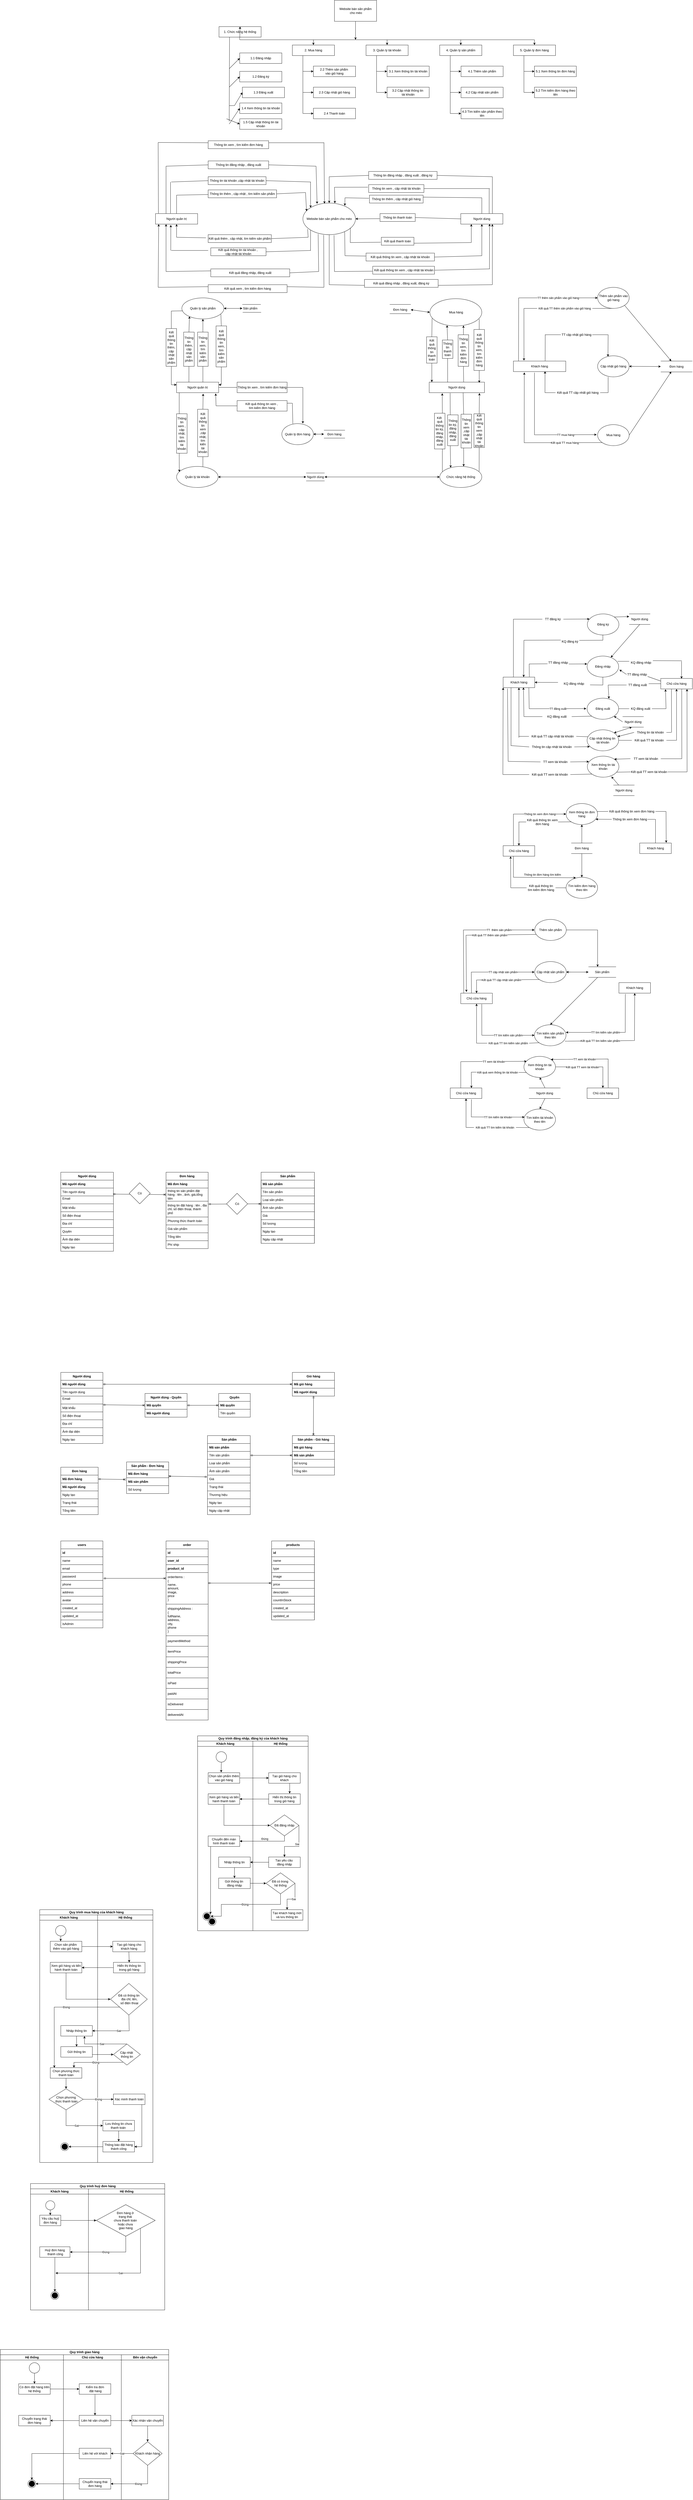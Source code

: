 <mxfile version="24.2.7" type="github">
  <diagram id="C5RBs43oDa-KdzZeNtuy" name="Page-1">
    <mxGraphModel dx="2757" dy="-564" grid="1" gridSize="10" guides="1" tooltips="1" connect="1" arrows="1" fold="1" page="1" pageScale="1" pageWidth="827" pageHeight="1169" math="0" shadow="0">
      <root>
        <mxCell id="WIyWlLk6GJQsqaUBKTNV-0" />
        <mxCell id="WIyWlLk6GJQsqaUBKTNV-1" parent="WIyWlLk6GJQsqaUBKTNV-0" />
        <mxCell id="xHxmoFjbufYu5VJIdYqy-1" value="Website bán sản phẩm&#xa; cho mèo" style="rounded=0;whiteSpace=wrap;html=1;strokeColor=default;" parent="WIyWlLk6GJQsqaUBKTNV-1" vertex="1">
          <mxGeometry x="160" y="1190" width="160" height="80" as="geometry" />
        </mxCell>
        <mxCell id="xHxmoFjbufYu5VJIdYqy-4" value="3. Quản lý tài khoản" style="rounded=0;whiteSpace=wrap;html=1;strokeColor=default;" parent="WIyWlLk6GJQsqaUBKTNV-1" vertex="1">
          <mxGeometry x="280" y="1360" width="160" height="40" as="geometry" />
        </mxCell>
        <mxCell id="xHxmoFjbufYu5VJIdYqy-5" value="4. Quản lý sản phẩm" style="rounded=0;whiteSpace=wrap;html=1;strokeColor=default;" parent="WIyWlLk6GJQsqaUBKTNV-1" vertex="1">
          <mxGeometry x="560" y="1360" width="160" height="40" as="geometry" />
        </mxCell>
        <mxCell id="xHxmoFjbufYu5VJIdYqy-7" value="5. Quản lý đơn hàng" style="rounded=0;whiteSpace=wrap;html=1;strokeColor=default;" parent="WIyWlLk6GJQsqaUBKTNV-1" vertex="1">
          <mxGeometry x="840" y="1360" width="160" height="40" as="geometry" />
        </mxCell>
        <mxCell id="xHxmoFjbufYu5VJIdYqy-10" value="1. Chức năng hệ thống" style="rounded=0;whiteSpace=wrap;html=1;strokeColor=default;" parent="WIyWlLk6GJQsqaUBKTNV-1" vertex="1">
          <mxGeometry x="-278.75" y="1290" width="160" height="40" as="geometry" />
        </mxCell>
        <mxCell id="xHxmoFjbufYu5VJIdYqy-12" value="2. Mua hàng" style="rounded=0;whiteSpace=wrap;html=1;strokeColor=default;" parent="WIyWlLk6GJQsqaUBKTNV-1" vertex="1">
          <mxGeometry y="1360" width="160" height="40" as="geometry" />
        </mxCell>
        <mxCell id="xHxmoFjbufYu5VJIdYqy-15" value="1.1 Đăng nhập" style="rounded=0;whiteSpace=wrap;html=1;strokeColor=default;" parent="WIyWlLk6GJQsqaUBKTNV-1" vertex="1">
          <mxGeometry x="-200" y="1390" width="160" height="40" as="geometry" />
        </mxCell>
        <mxCell id="xHxmoFjbufYu5VJIdYqy-16" value="1.2 Đăng ký" style="rounded=0;whiteSpace=wrap;html=1;strokeColor=default;" parent="WIyWlLk6GJQsqaUBKTNV-1" vertex="1">
          <mxGeometry x="-200" y="1460" width="160" height="40" as="geometry" />
        </mxCell>
        <mxCell id="xHxmoFjbufYu5VJIdYqy-17" value="1.3 Đăng xuất" style="rounded=0;whiteSpace=wrap;html=1;strokeColor=default;" parent="WIyWlLk6GJQsqaUBKTNV-1" vertex="1">
          <mxGeometry x="-190" y="1520" width="160" height="40" as="geometry" />
        </mxCell>
        <mxCell id="xHxmoFjbufYu5VJIdYqy-19" value="2.2 Thêm sản phẩm&amp;nbsp;&lt;div&gt;vào giỏ hàng&lt;/div&gt;" style="rounded=0;whiteSpace=wrap;html=1;strokeColor=default;" parent="WIyWlLk6GJQsqaUBKTNV-1" vertex="1">
          <mxGeometry x="80" y="1440" width="160" height="40" as="geometry" />
        </mxCell>
        <mxCell id="xHxmoFjbufYu5VJIdYqy-20" value="2.3 Cập nhật giỏ hàng" style="rounded=0;whiteSpace=wrap;html=1;strokeColor=default;" parent="WIyWlLk6GJQsqaUBKTNV-1" vertex="1">
          <mxGeometry x="80" y="1520" width="160" height="40" as="geometry" />
        </mxCell>
        <mxCell id="xHxmoFjbufYu5VJIdYqy-23" value="3.1 Xem thông tin tài khoản" style="rounded=0;whiteSpace=wrap;html=1;strokeColor=default;" parent="WIyWlLk6GJQsqaUBKTNV-1" vertex="1">
          <mxGeometry x="360" y="1440" width="160" height="40" as="geometry" />
        </mxCell>
        <mxCell id="xHxmoFjbufYu5VJIdYqy-24" value="3.2 Cập nhật thông tin&amp;nbsp;&lt;div&gt;tài khoản&lt;/div&gt;" style="rounded=0;whiteSpace=wrap;html=1;strokeColor=default;" parent="WIyWlLk6GJQsqaUBKTNV-1" vertex="1">
          <mxGeometry x="360" y="1520" width="160" height="40" as="geometry" />
        </mxCell>
        <mxCell id="xHxmoFjbufYu5VJIdYqy-30" value="4.1 Thêm sản phẩm" style="rounded=0;whiteSpace=wrap;html=1;strokeColor=default;" parent="WIyWlLk6GJQsqaUBKTNV-1" vertex="1">
          <mxGeometry x="641" y="1440" width="160" height="40" as="geometry" />
        </mxCell>
        <mxCell id="xHxmoFjbufYu5VJIdYqy-31" value="4.2 Cập nhật sản phẩm" style="rounded=0;whiteSpace=wrap;html=1;strokeColor=default;" parent="WIyWlLk6GJQsqaUBKTNV-1" vertex="1">
          <mxGeometry x="641" y="1520" width="160" height="40" as="geometry" />
        </mxCell>
        <mxCell id="xHxmoFjbufYu5VJIdYqy-32" value="4.3 Tìm kiếm sản phẩm theo tên" style="rounded=0;whiteSpace=wrap;html=1;strokeColor=default;" parent="WIyWlLk6GJQsqaUBKTNV-1" vertex="1">
          <mxGeometry x="641" y="1600" width="160" height="40" as="geometry" />
        </mxCell>
        <mxCell id="xHxmoFjbufYu5VJIdYqy-34" value="5.1 Xem thông tin đơn hàng" style="rounded=0;whiteSpace=wrap;html=1;strokeColor=default;" parent="WIyWlLk6GJQsqaUBKTNV-1" vertex="1">
          <mxGeometry x="920" y="1440" width="159" height="40" as="geometry" />
        </mxCell>
        <mxCell id="xHxmoFjbufYu5VJIdYqy-35" value="5.2 Tìm kiếm đơn hàng theo tên" style="rounded=0;whiteSpace=wrap;html=1;strokeColor=default;" parent="WIyWlLk6GJQsqaUBKTNV-1" vertex="1">
          <mxGeometry x="920" y="1520" width="160" height="40" as="geometry" />
        </mxCell>
        <mxCell id="xHxmoFjbufYu5VJIdYqy-39" value="" style="endArrow=classic;html=1;rounded=0;exitX=0.5;exitY=1;exitDx=0;exitDy=0;strokeColor=default;" parent="WIyWlLk6GJQsqaUBKTNV-1" source="xHxmoFjbufYu5VJIdYqy-1" edge="1">
          <mxGeometry width="50" height="50" relative="1" as="geometry">
            <mxPoint x="160" y="1370" as="sourcePoint" />
            <mxPoint x="240" y="1340" as="targetPoint" />
          </mxGeometry>
        </mxCell>
        <mxCell id="xHxmoFjbufYu5VJIdYqy-44" value="" style="endArrow=none;html=1;rounded=0;strokeColor=default;" parent="WIyWlLk6GJQsqaUBKTNV-1" edge="1">
          <mxGeometry width="50" height="50" relative="1" as="geometry">
            <mxPoint x="-200" y="1340" as="sourcePoint" />
            <mxPoint x="360" y="1340" as="targetPoint" />
          </mxGeometry>
        </mxCell>
        <mxCell id="xHxmoFjbufYu5VJIdYqy-45" value="" style="endArrow=classic;html=1;rounded=0;entryX=0.5;entryY=0;entryDx=0;entryDy=0;strokeColor=default;" parent="WIyWlLk6GJQsqaUBKTNV-1" target="xHxmoFjbufYu5VJIdYqy-10" edge="1">
          <mxGeometry width="50" height="50" relative="1" as="geometry">
            <mxPoint x="-200" y="1340" as="sourcePoint" />
            <mxPoint x="-240" y="1320" as="targetPoint" />
          </mxGeometry>
        </mxCell>
        <mxCell id="xHxmoFjbufYu5VJIdYqy-48" value="" style="endArrow=classic;html=1;rounded=0;entryX=0.5;entryY=0;entryDx=0;entryDy=0;strokeColor=default;" parent="WIyWlLk6GJQsqaUBKTNV-1" target="xHxmoFjbufYu5VJIdYqy-12" edge="1">
          <mxGeometry width="50" height="50" relative="1" as="geometry">
            <mxPoint x="80" y="1340" as="sourcePoint" />
            <mxPoint x="-240" y="1320" as="targetPoint" />
          </mxGeometry>
        </mxCell>
        <mxCell id="xHxmoFjbufYu5VJIdYqy-50" value="" style="endArrow=none;html=1;rounded=0;strokeColor=default;" parent="WIyWlLk6GJQsqaUBKTNV-1" edge="1">
          <mxGeometry width="50" height="50" relative="1" as="geometry">
            <mxPoint x="360" y="1340" as="sourcePoint" />
            <mxPoint x="920" y="1340" as="targetPoint" />
          </mxGeometry>
        </mxCell>
        <mxCell id="xHxmoFjbufYu5VJIdYqy-51" value="" style="endArrow=classic;html=1;rounded=0;entryX=0.5;entryY=0;entryDx=0;entryDy=0;strokeColor=default;" parent="WIyWlLk6GJQsqaUBKTNV-1" target="xHxmoFjbufYu5VJIdYqy-4" edge="1">
          <mxGeometry width="50" height="50" relative="1" as="geometry">
            <mxPoint x="360" y="1340" as="sourcePoint" />
            <mxPoint x="780" y="1320" as="targetPoint" />
          </mxGeometry>
        </mxCell>
        <mxCell id="xHxmoFjbufYu5VJIdYqy-54" value="" style="endArrow=classic;html=1;rounded=0;entryX=0.5;entryY=0;entryDx=0;entryDy=0;strokeColor=default;" parent="WIyWlLk6GJQsqaUBKTNV-1" target="xHxmoFjbufYu5VJIdYqy-5" edge="1">
          <mxGeometry width="50" height="50" relative="1" as="geometry">
            <mxPoint x="640" y="1340" as="sourcePoint" />
            <mxPoint x="780" y="1320" as="targetPoint" />
          </mxGeometry>
        </mxCell>
        <mxCell id="xHxmoFjbufYu5VJIdYqy-55" value="" style="endArrow=classic;html=1;rounded=0;entryX=0.5;entryY=0;entryDx=0;entryDy=0;strokeColor=default;" parent="WIyWlLk6GJQsqaUBKTNV-1" target="xHxmoFjbufYu5VJIdYqy-7" edge="1">
          <mxGeometry width="50" height="50" relative="1" as="geometry">
            <mxPoint x="920" y="1340" as="sourcePoint" />
            <mxPoint x="780" y="1320" as="targetPoint" />
          </mxGeometry>
        </mxCell>
        <mxCell id="xHxmoFjbufYu5VJIdYqy-57" value="" style="endArrow=none;html=1;rounded=0;strokeColor=default;exitX=0.25;exitY=1;exitDx=0;exitDy=0;" parent="WIyWlLk6GJQsqaUBKTNV-1" source="xHxmoFjbufYu5VJIdYqy-10" edge="1">
          <mxGeometry width="50" height="50" relative="1" as="geometry">
            <mxPoint x="-620" y="1440" as="sourcePoint" />
            <mxPoint x="-240" y="1650" as="targetPoint" />
          </mxGeometry>
        </mxCell>
        <mxCell id="xHxmoFjbufYu5VJIdYqy-58" value="" style="endArrow=classic;html=1;rounded=0;entryX=0;entryY=0.5;entryDx=0;entryDy=0;strokeColor=default;" parent="WIyWlLk6GJQsqaUBKTNV-1" target="xHxmoFjbufYu5VJIdYqy-15" edge="1">
          <mxGeometry width="50" height="50" relative="1" as="geometry">
            <mxPoint x="-240" y="1450" as="sourcePoint" />
            <mxPoint x="-450" y="1470" as="targetPoint" />
          </mxGeometry>
        </mxCell>
        <mxCell id="xHxmoFjbufYu5VJIdYqy-59" value="" style="endArrow=classic;html=1;rounded=0;entryX=0;entryY=0.5;entryDx=0;entryDy=0;strokeColor=default;" parent="WIyWlLk6GJQsqaUBKTNV-1" target="xHxmoFjbufYu5VJIdYqy-16" edge="1">
          <mxGeometry width="50" height="50" relative="1" as="geometry">
            <mxPoint x="-240" y="1520" as="sourcePoint" />
            <mxPoint x="-450" y="1470" as="targetPoint" />
          </mxGeometry>
        </mxCell>
        <mxCell id="xHxmoFjbufYu5VJIdYqy-60" value="" style="endArrow=classic;html=1;rounded=0;entryX=0;entryY=0.5;entryDx=0;entryDy=0;strokeColor=default;" parent="WIyWlLk6GJQsqaUBKTNV-1" target="xHxmoFjbufYu5VJIdYqy-17" edge="1">
          <mxGeometry width="50" height="50" relative="1" as="geometry">
            <mxPoint x="-240" y="1590" as="sourcePoint" />
            <mxPoint x="-450" y="1470" as="targetPoint" />
            <Array as="points">
              <mxPoint x="-220" y="1590" />
            </Array>
          </mxGeometry>
        </mxCell>
        <mxCell id="xHxmoFjbufYu5VJIdYqy-68" value="" style="endArrow=none;html=1;rounded=0;entryX=0.25;entryY=1;entryDx=0;entryDy=0;strokeColor=default;" parent="WIyWlLk6GJQsqaUBKTNV-1" target="xHxmoFjbufYu5VJIdYqy-12" edge="1">
          <mxGeometry width="50" height="50" relative="1" as="geometry">
            <mxPoint x="40" y="1620" as="sourcePoint" />
            <mxPoint x="98.72" y="1440.08" as="targetPoint" />
          </mxGeometry>
        </mxCell>
        <mxCell id="xHxmoFjbufYu5VJIdYqy-70" value="" style="endArrow=classic;html=1;rounded=0;entryX=0;entryY=0.5;entryDx=0;entryDy=0;strokeColor=default;" parent="WIyWlLk6GJQsqaUBKTNV-1" target="xHxmoFjbufYu5VJIdYqy-19" edge="1">
          <mxGeometry width="50" height="50" relative="1" as="geometry">
            <mxPoint x="40" y="1460" as="sourcePoint" />
            <mxPoint x="30" y="1520" as="targetPoint" />
          </mxGeometry>
        </mxCell>
        <mxCell id="xHxmoFjbufYu5VJIdYqy-71" value="" style="endArrow=classic;html=1;rounded=0;entryX=0;entryY=0.5;entryDx=0;entryDy=0;strokeColor=default;" parent="WIyWlLk6GJQsqaUBKTNV-1" target="xHxmoFjbufYu5VJIdYqy-20" edge="1">
          <mxGeometry width="50" height="50" relative="1" as="geometry">
            <mxPoint x="40" y="1540" as="sourcePoint" />
            <mxPoint x="30" y="1520" as="targetPoint" />
          </mxGeometry>
        </mxCell>
        <mxCell id="xHxmoFjbufYu5VJIdYqy-72" value="" style="endArrow=none;html=1;rounded=0;entryX=0.25;entryY=1;entryDx=0;entryDy=0;strokeColor=default;" parent="WIyWlLk6GJQsqaUBKTNV-1" target="xHxmoFjbufYu5VJIdYqy-4" edge="1">
          <mxGeometry width="50" height="50" relative="1" as="geometry">
            <mxPoint x="320" y="1540" as="sourcePoint" />
            <mxPoint x="315" y="1500" as="targetPoint" />
          </mxGeometry>
        </mxCell>
        <mxCell id="xHxmoFjbufYu5VJIdYqy-73" value="" style="endArrow=classic;html=1;rounded=0;entryX=0;entryY=0.5;entryDx=0;entryDy=0;strokeColor=default;" parent="WIyWlLk6GJQsqaUBKTNV-1" target="xHxmoFjbufYu5VJIdYqy-24" edge="1">
          <mxGeometry width="50" height="50" relative="1" as="geometry">
            <mxPoint x="320" y="1540" as="sourcePoint" />
            <mxPoint x="330" y="1540" as="targetPoint" />
          </mxGeometry>
        </mxCell>
        <mxCell id="xHxmoFjbufYu5VJIdYqy-74" value="" style="endArrow=classic;html=1;rounded=0;entryX=0;entryY=0.5;entryDx=0;entryDy=0;strokeColor=default;" parent="WIyWlLk6GJQsqaUBKTNV-1" target="xHxmoFjbufYu5VJIdYqy-23" edge="1">
          <mxGeometry width="50" height="50" relative="1" as="geometry">
            <mxPoint x="320" y="1460" as="sourcePoint" />
            <mxPoint x="330" y="1540" as="targetPoint" />
          </mxGeometry>
        </mxCell>
        <mxCell id="xHxmoFjbufYu5VJIdYqy-80" value="" style="endArrow=none;html=1;rounded=0;exitX=0.25;exitY=1;exitDx=0;exitDy=0;strokeColor=default;" parent="WIyWlLk6GJQsqaUBKTNV-1" source="xHxmoFjbufYu5VJIdYqy-5" edge="1">
          <mxGeometry width="50" height="50" relative="1" as="geometry">
            <mxPoint x="880" y="1490" as="sourcePoint" />
            <mxPoint x="600" y="1620" as="targetPoint" />
          </mxGeometry>
        </mxCell>
        <mxCell id="xHxmoFjbufYu5VJIdYqy-82" value="" style="endArrow=classic;html=1;rounded=0;entryX=0;entryY=0.5;entryDx=0;entryDy=0;strokeColor=default;" parent="WIyWlLk6GJQsqaUBKTNV-1" target="xHxmoFjbufYu5VJIdYqy-32" edge="1">
          <mxGeometry width="50" height="50" relative="1" as="geometry">
            <mxPoint x="600" y="1620" as="sourcePoint" />
            <mxPoint x="930" y="1710" as="targetPoint" />
          </mxGeometry>
        </mxCell>
        <mxCell id="xHxmoFjbufYu5VJIdYqy-83" value="" style="endArrow=classic;html=1;rounded=0;entryX=0;entryY=0.5;entryDx=0;entryDy=0;strokeColor=default;" parent="WIyWlLk6GJQsqaUBKTNV-1" target="xHxmoFjbufYu5VJIdYqy-30" edge="1">
          <mxGeometry width="50" height="50" relative="1" as="geometry">
            <mxPoint x="600" y="1460" as="sourcePoint" />
            <mxPoint x="930" y="1530" as="targetPoint" />
          </mxGeometry>
        </mxCell>
        <mxCell id="xHxmoFjbufYu5VJIdYqy-84" value="" style="endArrow=classic;html=1;rounded=0;entryX=0;entryY=0.5;entryDx=0;entryDy=0;strokeColor=default;" parent="WIyWlLk6GJQsqaUBKTNV-1" target="xHxmoFjbufYu5VJIdYqy-31" edge="1">
          <mxGeometry width="50" height="50" relative="1" as="geometry">
            <mxPoint x="600" y="1540" as="sourcePoint" />
            <mxPoint x="930" y="1530" as="targetPoint" />
          </mxGeometry>
        </mxCell>
        <mxCell id="xHxmoFjbufYu5VJIdYqy-85" value="" style="endArrow=none;html=1;rounded=0;exitX=0.25;exitY=1;exitDx=0;exitDy=0;strokeColor=default;" parent="WIyWlLk6GJQsqaUBKTNV-1" source="xHxmoFjbufYu5VJIdYqy-7" edge="1">
          <mxGeometry width="50" height="50" relative="1" as="geometry">
            <mxPoint x="1130" y="1500" as="sourcePoint" />
            <mxPoint x="880" y="1540" as="targetPoint" />
          </mxGeometry>
        </mxCell>
        <mxCell id="xHxmoFjbufYu5VJIdYqy-86" value="" style="endArrow=classic;html=1;rounded=0;entryX=0;entryY=0.5;entryDx=0;entryDy=0;strokeColor=default;" parent="WIyWlLk6GJQsqaUBKTNV-1" target="xHxmoFjbufYu5VJIdYqy-35" edge="1">
          <mxGeometry width="50" height="50" relative="1" as="geometry">
            <mxPoint x="880" y="1540" as="sourcePoint" />
            <mxPoint x="1180" y="1540" as="targetPoint" />
          </mxGeometry>
        </mxCell>
        <mxCell id="xHxmoFjbufYu5VJIdYqy-87" value="" style="endArrow=classic;html=1;rounded=0;entryX=0;entryY=0.5;entryDx=0;entryDy=0;strokeColor=default;" parent="WIyWlLk6GJQsqaUBKTNV-1" target="xHxmoFjbufYu5VJIdYqy-34" edge="1">
          <mxGeometry width="50" height="50" relative="1" as="geometry">
            <mxPoint x="880" y="1460" as="sourcePoint" />
            <mxPoint x="1080" y="1500" as="targetPoint" />
          </mxGeometry>
        </mxCell>
        <mxCell id="jqVSA10DXYwFzxkQNMTz-4" value="Website bán sản phẩm cho mèo" style="ellipse;whiteSpace=wrap;html=1;strokeColor=default;" parent="WIyWlLk6GJQsqaUBKTNV-1" vertex="1">
          <mxGeometry x="40" y="1960" width="200" height="120" as="geometry" />
        </mxCell>
        <mxCell id="jqVSA10DXYwFzxkQNMTz-5" value="Người quản trị" style="rounded=0;whiteSpace=wrap;html=1;strokeColor=default;" parent="WIyWlLk6GJQsqaUBKTNV-1" vertex="1">
          <mxGeometry x="-520" y="2000" width="160" height="40" as="geometry" />
        </mxCell>
        <mxCell id="jqVSA10DXYwFzxkQNMTz-7" value="Người dùng" style="rounded=0;whiteSpace=wrap;html=1;strokeColor=default;" parent="WIyWlLk6GJQsqaUBKTNV-1" vertex="1">
          <mxGeometry x="640" y="2000" width="160" height="40" as="geometry" />
        </mxCell>
        <mxCell id="jqVSA10DXYwFzxkQNMTz-9" value="Thông tin đăng nhập , đăng xuất , đăng ký" style="text;html=1;strokeColor=default;fillColor=none;align=center;verticalAlign=middle;whiteSpace=wrap;rounded=0;" parent="WIyWlLk6GJQsqaUBKTNV-1" vertex="1">
          <mxGeometry x="290" y="1840" width="260" height="30" as="geometry" />
        </mxCell>
        <mxCell id="jqVSA10DXYwFzxkQNMTz-12" value="Kết quả thông tin xem , cập nhật tài khoản" style="text;html=1;strokeColor=default;fillColor=none;align=center;verticalAlign=middle;whiteSpace=wrap;rounded=0;" parent="WIyWlLk6GJQsqaUBKTNV-1" vertex="1">
          <mxGeometry x="280" y="2150" width="260" height="30" as="geometry" />
        </mxCell>
        <mxCell id="jqVSA10DXYwFzxkQNMTz-13" value="Kết quả thông tin xem , cập nhật tài khoản" style="text;html=1;strokeColor=default;fillColor=none;align=center;verticalAlign=middle;whiteSpace=wrap;rounded=0;" parent="WIyWlLk6GJQsqaUBKTNV-1" vertex="1">
          <mxGeometry x="305.5" y="2200" width="234.5" height="30" as="geometry" />
        </mxCell>
        <mxCell id="jqVSA10DXYwFzxkQNMTz-14" value="Thông tin đăng nhập , đăng xuất" style="text;html=1;strokeColor=default;fillColor=none;align=center;verticalAlign=middle;whiteSpace=wrap;rounded=0;" parent="WIyWlLk6GJQsqaUBKTNV-1" vertex="1">
          <mxGeometry x="-320" y="1800" width="230" height="30" as="geometry" />
        </mxCell>
        <mxCell id="jqVSA10DXYwFzxkQNMTz-15" value="Thông tin tài khoản ,cập nhật tài khoản" style="text;html=1;strokeColor=default;fillColor=none;align=center;verticalAlign=middle;whiteSpace=wrap;rounded=0;" parent="WIyWlLk6GJQsqaUBKTNV-1" vertex="1">
          <mxGeometry x="-320" y="1860" width="220" height="30" as="geometry" />
        </mxCell>
        <mxCell id="jqVSA10DXYwFzxkQNMTz-16" value="Thông tin thêm , cập nhật , tìm kiếm sản phẩm" style="text;html=1;strokeColor=default;fillColor=none;align=center;verticalAlign=middle;whiteSpace=wrap;rounded=0;" parent="WIyWlLk6GJQsqaUBKTNV-1" vertex="1">
          <mxGeometry x="-320" y="1910" width="260" height="30" as="geometry" />
        </mxCell>
        <mxCell id="jqVSA10DXYwFzxkQNMTz-17" value="Kết quả thêm , cập nhật, tìm kiếm sản phẩm" style="text;html=1;strokeColor=default;fillColor=none;align=center;verticalAlign=middle;whiteSpace=wrap;rounded=0;" parent="WIyWlLk6GJQsqaUBKTNV-1" vertex="1">
          <mxGeometry x="-320" y="2080" width="240" height="30" as="geometry" />
        </mxCell>
        <mxCell id="jqVSA10DXYwFzxkQNMTz-18" value="Kết quả thông tin tài khoản ,&amp;nbsp;&lt;div&gt;cập nhật tài khoản&lt;/div&gt;" style="text;html=1;strokeColor=default;fillColor=none;align=center;verticalAlign=middle;whiteSpace=wrap;rounded=0;" parent="WIyWlLk6GJQsqaUBKTNV-1" vertex="1">
          <mxGeometry x="-310" y="2130" width="210" height="30" as="geometry" />
        </mxCell>
        <mxCell id="jqVSA10DXYwFzxkQNMTz-19" value="Kết quả đăng nhập, đăng xuất" style="text;html=1;strokeColor=default;fillColor=none;align=center;verticalAlign=middle;whiteSpace=wrap;rounded=0;" parent="WIyWlLk6GJQsqaUBKTNV-1" vertex="1">
          <mxGeometry x="-310" y="2210" width="300" height="30" as="geometry" />
        </mxCell>
        <mxCell id="jqVSA10DXYwFzxkQNMTz-20" value="" style="endArrow=none;html=1;rounded=0;exitX=0.5;exitY=0;exitDx=0;exitDy=0;strokeColor=default;" parent="WIyWlLk6GJQsqaUBKTNV-1" source="jqVSA10DXYwFzxkQNMTz-5" edge="1">
          <mxGeometry width="50" height="50" relative="1" as="geometry">
            <mxPoint x="80" y="2040" as="sourcePoint" />
            <mxPoint x="-440" y="1930" as="targetPoint" />
          </mxGeometry>
        </mxCell>
        <mxCell id="jqVSA10DXYwFzxkQNMTz-21" value="" style="endArrow=none;html=1;rounded=0;strokeColor=default;" parent="WIyWlLk6GJQsqaUBKTNV-1" target="jqVSA10DXYwFzxkQNMTz-16" edge="1">
          <mxGeometry width="50" height="50" relative="1" as="geometry">
            <mxPoint x="-440" y="1930" as="sourcePoint" />
            <mxPoint x="-320" y="1933" as="targetPoint" />
          </mxGeometry>
        </mxCell>
        <mxCell id="jqVSA10DXYwFzxkQNMTz-22" value="" style="endArrow=none;html=1;rounded=0;exitX=1;exitY=0.5;exitDx=0;exitDy=0;strokeColor=default;" parent="WIyWlLk6GJQsqaUBKTNV-1" source="jqVSA10DXYwFzxkQNMTz-16" edge="1">
          <mxGeometry width="50" height="50" relative="1" as="geometry">
            <mxPoint x="80" y="2040" as="sourcePoint" />
            <mxPoint x="50" y="1920" as="targetPoint" />
          </mxGeometry>
        </mxCell>
        <mxCell id="jqVSA10DXYwFzxkQNMTz-23" value="" style="endArrow=classic;html=1;rounded=0;entryX=0.07;entryY=0.258;entryDx=0;entryDy=0;entryPerimeter=0;strokeColor=default;" parent="WIyWlLk6GJQsqaUBKTNV-1" target="jqVSA10DXYwFzxkQNMTz-4" edge="1">
          <mxGeometry width="50" height="50" relative="1" as="geometry">
            <mxPoint x="50" y="1920" as="sourcePoint" />
            <mxPoint x="120" y="1960" as="targetPoint" />
          </mxGeometry>
        </mxCell>
        <mxCell id="jqVSA10DXYwFzxkQNMTz-24" value="" style="endArrow=none;html=1;rounded=0;exitX=0.356;exitY=-0.025;exitDx=0;exitDy=0;exitPerimeter=0;strokeColor=default;" parent="WIyWlLk6GJQsqaUBKTNV-1" source="jqVSA10DXYwFzxkQNMTz-5" edge="1">
          <mxGeometry width="50" height="50" relative="1" as="geometry">
            <mxPoint x="80" y="2040" as="sourcePoint" />
            <mxPoint x="-463" y="1880" as="targetPoint" />
          </mxGeometry>
        </mxCell>
        <mxCell id="jqVSA10DXYwFzxkQNMTz-25" value="" style="endArrow=none;html=1;rounded=0;entryX=0;entryY=0.5;entryDx=0;entryDy=0;strokeColor=default;" parent="WIyWlLk6GJQsqaUBKTNV-1" target="jqVSA10DXYwFzxkQNMTz-15" edge="1">
          <mxGeometry width="50" height="50" relative="1" as="geometry">
            <mxPoint x="-460" y="1880" as="sourcePoint" />
            <mxPoint x="130" y="1990" as="targetPoint" />
          </mxGeometry>
        </mxCell>
        <mxCell id="jqVSA10DXYwFzxkQNMTz-26" value="" style="endArrow=none;html=1;rounded=0;exitX=1;exitY=0.5;exitDx=0;exitDy=0;strokeColor=default;" parent="WIyWlLk6GJQsqaUBKTNV-1" source="jqVSA10DXYwFzxkQNMTz-15" edge="1">
          <mxGeometry width="50" height="50" relative="1" as="geometry">
            <mxPoint x="80" y="2040" as="sourcePoint" />
            <mxPoint x="70" y="1880" as="targetPoint" />
          </mxGeometry>
        </mxCell>
        <mxCell id="jqVSA10DXYwFzxkQNMTz-27" value="" style="endArrow=classic;html=1;rounded=0;entryX=0;entryY=0;entryDx=0;entryDy=0;strokeColor=default;" parent="WIyWlLk6GJQsqaUBKTNV-1" target="jqVSA10DXYwFzxkQNMTz-4" edge="1">
          <mxGeometry width="50" height="50" relative="1" as="geometry">
            <mxPoint x="69" y="1880" as="sourcePoint" />
            <mxPoint x="130" y="1990" as="targetPoint" />
          </mxGeometry>
        </mxCell>
        <mxCell id="jqVSA10DXYwFzxkQNMTz-28" value="" style="endArrow=none;html=1;rounded=0;exitX=0.25;exitY=0;exitDx=0;exitDy=0;strokeColor=default;" parent="WIyWlLk6GJQsqaUBKTNV-1" source="jqVSA10DXYwFzxkQNMTz-5" edge="1">
          <mxGeometry width="50" height="50" relative="1" as="geometry">
            <mxPoint x="80" y="2040" as="sourcePoint" />
            <mxPoint x="-480" y="1820" as="targetPoint" />
          </mxGeometry>
        </mxCell>
        <mxCell id="jqVSA10DXYwFzxkQNMTz-29" value="" style="endArrow=none;html=1;rounded=0;entryX=0;entryY=0.5;entryDx=0;entryDy=0;strokeColor=default;" parent="WIyWlLk6GJQsqaUBKTNV-1" target="jqVSA10DXYwFzxkQNMTz-14" edge="1">
          <mxGeometry width="50" height="50" relative="1" as="geometry">
            <mxPoint x="-480" y="1820" as="sourcePoint" />
            <mxPoint x="130" y="1990" as="targetPoint" />
          </mxGeometry>
        </mxCell>
        <mxCell id="jqVSA10DXYwFzxkQNMTz-30" value="" style="endArrow=none;html=1;rounded=0;exitX=1;exitY=0.5;exitDx=0;exitDy=0;strokeColor=default;" parent="WIyWlLk6GJQsqaUBKTNV-1" source="jqVSA10DXYwFzxkQNMTz-14" edge="1">
          <mxGeometry width="50" height="50" relative="1" as="geometry">
            <mxPoint x="80" y="2040" as="sourcePoint" />
            <mxPoint x="90" y="1820" as="targetPoint" />
          </mxGeometry>
        </mxCell>
        <mxCell id="jqVSA10DXYwFzxkQNMTz-31" value="" style="endArrow=classic;html=1;rounded=0;entryX=0.27;entryY=0.025;entryDx=0;entryDy=0;entryPerimeter=0;strokeColor=default;" parent="WIyWlLk6GJQsqaUBKTNV-1" target="jqVSA10DXYwFzxkQNMTz-4" edge="1">
          <mxGeometry width="50" height="50" relative="1" as="geometry">
            <mxPoint x="90" y="1820" as="sourcePoint" />
            <mxPoint x="130" y="1990" as="targetPoint" />
          </mxGeometry>
        </mxCell>
        <mxCell id="jqVSA10DXYwFzxkQNMTz-33" value="" style="endArrow=none;html=1;rounded=0;entryX=-0.035;entryY=0.4;entryDx=0;entryDy=0;entryPerimeter=0;strokeColor=default;" parent="WIyWlLk6GJQsqaUBKTNV-1" target="jqVSA10DXYwFzxkQNMTz-17" edge="1">
          <mxGeometry width="50" height="50" relative="1" as="geometry">
            <mxPoint x="-440" y="2090" as="sourcePoint" />
            <mxPoint x="130" y="1990" as="targetPoint" />
          </mxGeometry>
        </mxCell>
        <mxCell id="jqVSA10DXYwFzxkQNMTz-35" value="" style="endArrow=none;html=1;rounded=0;strokeColor=default;" parent="WIyWlLk6GJQsqaUBKTNV-1" edge="1">
          <mxGeometry width="50" height="50" relative="1" as="geometry">
            <mxPoint x="-460" y="2140" as="sourcePoint" />
            <mxPoint x="-320" y="2140" as="targetPoint" />
          </mxGeometry>
        </mxCell>
        <mxCell id="jqVSA10DXYwFzxkQNMTz-37" value="" style="endArrow=none;html=1;rounded=0;entryX=0;entryY=0.25;entryDx=0;entryDy=0;strokeColor=default;" parent="WIyWlLk6GJQsqaUBKTNV-1" target="jqVSA10DXYwFzxkQNMTz-19" edge="1">
          <mxGeometry width="50" height="50" relative="1" as="geometry">
            <mxPoint x="-480" y="2220" as="sourcePoint" />
            <mxPoint x="130" y="1990" as="targetPoint" />
          </mxGeometry>
        </mxCell>
        <mxCell id="jqVSA10DXYwFzxkQNMTz-38" value="" style="endArrow=none;html=1;rounded=0;exitX=1;exitY=0.5;exitDx=0;exitDy=0;strokeColor=default;" parent="WIyWlLk6GJQsqaUBKTNV-1" source="jqVSA10DXYwFzxkQNMTz-17" edge="1">
          <mxGeometry width="50" height="50" relative="1" as="geometry">
            <mxPoint x="80" y="2040" as="sourcePoint" />
            <mxPoint x="60" y="2090" as="targetPoint" />
          </mxGeometry>
        </mxCell>
        <mxCell id="jqVSA10DXYwFzxkQNMTz-39" value="" style="endArrow=none;html=1;rounded=0;exitX=1;exitY=0.5;exitDx=0;exitDy=0;strokeColor=default;" parent="WIyWlLk6GJQsqaUBKTNV-1" source="jqVSA10DXYwFzxkQNMTz-18" edge="1">
          <mxGeometry width="50" height="50" relative="1" as="geometry">
            <mxPoint x="80" y="2040" as="sourcePoint" />
            <mxPoint x="70" y="2140" as="targetPoint" />
          </mxGeometry>
        </mxCell>
        <mxCell id="jqVSA10DXYwFzxkQNMTz-40" value="" style="endArrow=none;html=1;rounded=0;exitX=1;exitY=0.5;exitDx=0;exitDy=0;strokeColor=default;" parent="WIyWlLk6GJQsqaUBKTNV-1" source="jqVSA10DXYwFzxkQNMTz-19" edge="1">
          <mxGeometry width="50" height="50" relative="1" as="geometry">
            <mxPoint x="80" y="2040" as="sourcePoint" />
            <mxPoint x="100" y="2220" as="targetPoint" />
          </mxGeometry>
        </mxCell>
        <mxCell id="jqVSA10DXYwFzxkQNMTz-45" value="" style="endArrow=none;html=1;rounded=0;entryX=0;entryY=0.5;entryDx=0;entryDy=0;strokeColor=default;" parent="WIyWlLk6GJQsqaUBKTNV-1" target="jqVSA10DXYwFzxkQNMTz-9" edge="1">
          <mxGeometry width="50" height="50" relative="1" as="geometry">
            <mxPoint x="140" y="1860" as="sourcePoint" />
            <mxPoint x="130" y="1990" as="targetPoint" />
          </mxGeometry>
        </mxCell>
        <mxCell id="jqVSA10DXYwFzxkQNMTz-47" value="" style="endArrow=none;html=1;rounded=0;exitX=-0.004;exitY=0.377;exitDx=0;exitDy=0;strokeColor=default;exitPerimeter=0;" parent="WIyWlLk6GJQsqaUBKTNV-1" source="jqVSA10DXYwFzxkQNMTz-12" edge="1">
          <mxGeometry width="50" height="50" relative="1" as="geometry">
            <mxPoint x="80" y="2040" as="sourcePoint" />
            <mxPoint x="200" y="2160" as="targetPoint" />
          </mxGeometry>
        </mxCell>
        <mxCell id="jqVSA10DXYwFzxkQNMTz-48" value="" style="endArrow=none;html=1;rounded=0;entryX=-0.006;entryY=0.623;entryDx=0;entryDy=0;entryPerimeter=0;strokeColor=default;" parent="WIyWlLk6GJQsqaUBKTNV-1" target="jqVSA10DXYwFzxkQNMTz-13" edge="1">
          <mxGeometry width="50" height="50" relative="1" as="geometry">
            <mxPoint x="160" y="2220" as="sourcePoint" />
            <mxPoint x="130" y="1990" as="targetPoint" />
          </mxGeometry>
        </mxCell>
        <mxCell id="jqVSA10DXYwFzxkQNMTz-49" value="" style="endArrow=none;html=1;rounded=0;entryX=1;entryY=0.5;entryDx=0;entryDy=0;strokeColor=default;" parent="WIyWlLk6GJQsqaUBKTNV-1" target="jqVSA10DXYwFzxkQNMTz-9" edge="1">
          <mxGeometry width="50" height="50" relative="1" as="geometry">
            <mxPoint x="760" y="1860" as="sourcePoint" />
            <mxPoint x="130" y="1990" as="targetPoint" />
          </mxGeometry>
        </mxCell>
        <mxCell id="jqVSA10DXYwFzxkQNMTz-50" value="" style="endArrow=none;html=1;rounded=0;entryX=0.75;entryY=0;entryDx=0;entryDy=0;strokeColor=default;" parent="WIyWlLk6GJQsqaUBKTNV-1" target="jqVSA10DXYwFzxkQNMTz-7" edge="1">
          <mxGeometry width="50" height="50" relative="1" as="geometry">
            <mxPoint x="760" y="1860" as="sourcePoint" />
            <mxPoint x="130" y="1990" as="targetPoint" />
          </mxGeometry>
        </mxCell>
        <mxCell id="jqVSA10DXYwFzxkQNMTz-57" value="" style="endArrow=classic;html=1;rounded=0;entryX=0.5;entryY=0;entryDx=0;entryDy=0;strokeColor=default;" parent="WIyWlLk6GJQsqaUBKTNV-1" target="jqVSA10DXYwFzxkQNMTz-4" edge="1">
          <mxGeometry width="50" height="50" relative="1" as="geometry">
            <mxPoint x="140" y="1860" as="sourcePoint" />
            <mxPoint x="130" y="1990" as="targetPoint" />
          </mxGeometry>
        </mxCell>
        <mxCell id="jqVSA10DXYwFzxkQNMTz-61" value="" style="endArrow=none;html=1;rounded=0;entryX=1;entryY=0.5;entryDx=0;entryDy=0;strokeColor=default;" parent="WIyWlLk6GJQsqaUBKTNV-1" target="jqVSA10DXYwFzxkQNMTz-12" edge="1">
          <mxGeometry width="50" height="50" relative="1" as="geometry">
            <mxPoint x="720" y="2160" as="sourcePoint" />
            <mxPoint x="130" y="1990" as="targetPoint" />
          </mxGeometry>
        </mxCell>
        <mxCell id="jqVSA10DXYwFzxkQNMTz-62" value="" style="endArrow=none;html=1;rounded=0;entryX=1;entryY=0.5;entryDx=0;entryDy=0;strokeColor=default;" parent="WIyWlLk6GJQsqaUBKTNV-1" target="jqVSA10DXYwFzxkQNMTz-13" edge="1">
          <mxGeometry width="50" height="50" relative="1" as="geometry">
            <mxPoint x="750" y="2210" as="sourcePoint" />
            <mxPoint x="130" y="1990" as="targetPoint" />
          </mxGeometry>
        </mxCell>
        <mxCell id="jqVSA10DXYwFzxkQNMTz-65" value="Chức năng hệ thống" style="ellipse;whiteSpace=wrap;html=1;strokeColor=default;" parent="WIyWlLk6GJQsqaUBKTNV-1" vertex="1">
          <mxGeometry x="560" y="2960" width="160" height="80" as="geometry" />
        </mxCell>
        <mxCell id="jqVSA10DXYwFzxkQNMTz-68" value="Mua hàng" style="ellipse;whiteSpace=wrap;html=1;strokeColor=default;" parent="WIyWlLk6GJQsqaUBKTNV-1" vertex="1">
          <mxGeometry x="522.5" y="2323.14" width="197.5" height="103.43" as="geometry" />
        </mxCell>
        <mxCell id="jqVSA10DXYwFzxkQNMTz-69" value="Người quản trị" style="rounded=0;whiteSpace=wrap;html=1;strokeColor=default;" parent="WIyWlLk6GJQsqaUBKTNV-1" vertex="1">
          <mxGeometry x="-440" y="2640" width="160" height="40" as="geometry" />
        </mxCell>
        <mxCell id="jqVSA10DXYwFzxkQNMTz-70" value="Người dùng" style="rounded=0;whiteSpace=wrap;html=1;strokeColor=default;" parent="WIyWlLk6GJQsqaUBKTNV-1" vertex="1">
          <mxGeometry x="520" y="2640" width="210" height="40" as="geometry" />
        </mxCell>
        <mxCell id="jqVSA10DXYwFzxkQNMTz-71" value="Quản lý tài khoản" style="ellipse;whiteSpace=wrap;html=1;strokeColor=default;" parent="WIyWlLk6GJQsqaUBKTNV-1" vertex="1">
          <mxGeometry x="-440" y="2960" width="158" height="80" as="geometry" />
        </mxCell>
        <mxCell id="jqVSA10DXYwFzxkQNMTz-73" value="Quản lý đơn hàng" style="ellipse;whiteSpace=wrap;html=1;strokeColor=default;" parent="WIyWlLk6GJQsqaUBKTNV-1" vertex="1">
          <mxGeometry x="-40" y="2797.5" width="120" height="80" as="geometry" />
        </mxCell>
        <mxCell id="jqVSA10DXYwFzxkQNMTz-74" value="Quản lý sản phẩm" style="ellipse;whiteSpace=wrap;html=1;strokeColor=default;" parent="WIyWlLk6GJQsqaUBKTNV-1" vertex="1">
          <mxGeometry x="-420" y="2320" width="160" height="80" as="geometry" />
        </mxCell>
        <mxCell id="jqVSA10DXYwFzxkQNMTz-79" value="Thông tin xem , cập nhật, tìm kiếm tài khoản" style="text;html=1;strokeColor=default;fillColor=none;align=center;verticalAlign=middle;whiteSpace=wrap;rounded=0;" parent="WIyWlLk6GJQsqaUBKTNV-1" vertex="1">
          <mxGeometry x="-440" y="2760" width="40" height="150" as="geometry" />
        </mxCell>
        <mxCell id="jqVSA10DXYwFzxkQNMTz-80" value="Thông tin ký, đăng nhập, đăng xuất" style="text;html=1;strokeColor=default;fillColor=none;align=center;verticalAlign=middle;whiteSpace=wrap;rounded=0;" parent="WIyWlLk6GJQsqaUBKTNV-1" vertex="1">
          <mxGeometry x="590" y="2764.25" width="40" height="117" as="geometry" />
        </mxCell>
        <mxCell id="jqVSA10DXYwFzxkQNMTz-81" value="Thông tin xem ,cập nhật tài khoản" style="text;html=1;strokeColor=default;fillColor=none;align=center;verticalAlign=middle;whiteSpace=wrap;rounded=0;" parent="WIyWlLk6GJQsqaUBKTNV-1" vertex="1">
          <mxGeometry x="641" y="2761.75" width="40" height="128.25" as="geometry" />
        </mxCell>
        <mxCell id="jqVSA10DXYwFzxkQNMTz-102" value="" style="endArrow=none;html=1;rounded=0;entryX=1;entryY=1;entryDx=0;entryDy=0;exitX=0;exitY=1;exitDx=0;exitDy=0;strokeColor=default;" parent="WIyWlLk6GJQsqaUBKTNV-1" source="EGVxX4MbY_-xokejHmwN-1" target="EGVxX4MbY_-xokejHmwN-1" edge="1">
          <mxGeometry width="50" height="50" relative="1" as="geometry">
            <mxPoint x="60" y="3007.5" as="sourcePoint" />
            <mxPoint x="130" y="3007.5" as="targetPoint" />
          </mxGeometry>
        </mxCell>
        <mxCell id="jqVSA10DXYwFzxkQNMTz-104" value="" style="endArrow=classic;startArrow=classic;html=1;rounded=0;exitX=1;exitY=0.5;exitDx=0;exitDy=0;strokeColor=default;entryX=0;entryY=0.5;entryDx=0;entryDy=0;" parent="WIyWlLk6GJQsqaUBKTNV-1" source="jqVSA10DXYwFzxkQNMTz-71" target="EGVxX4MbY_-xokejHmwN-1" edge="1">
          <mxGeometry width="50" height="50" relative="1" as="geometry">
            <mxPoint x="-40" y="3080" as="sourcePoint" />
            <mxPoint x="30" y="2993" as="targetPoint" />
          </mxGeometry>
        </mxCell>
        <mxCell id="jqVSA10DXYwFzxkQNMTz-105" value="" style="endArrow=classic;startArrow=classic;html=1;rounded=0;exitX=0;exitY=0.5;exitDx=0;exitDy=0;entryX=1;entryY=0.5;entryDx=0;entryDy=0;strokeColor=default;" parent="WIyWlLk6GJQsqaUBKTNV-1" source="jqVSA10DXYwFzxkQNMTz-65" target="EGVxX4MbY_-xokejHmwN-1" edge="1">
          <mxGeometry width="50" height="50" relative="1" as="geometry">
            <mxPoint x="-40" y="3080" as="sourcePoint" />
            <mxPoint x="130" y="2992.5" as="targetPoint" />
          </mxGeometry>
        </mxCell>
        <mxCell id="jqVSA10DXYwFzxkQNMTz-106" value="" style="endArrow=none;html=1;rounded=0;entryX=0.379;entryY=1.038;entryDx=0;entryDy=0;exitX=0.25;exitY=0;exitDx=0;exitDy=0;strokeColor=default;entryPerimeter=0;" parent="WIyWlLk6GJQsqaUBKTNV-1" source="jqVSA10DXYwFzxkQNMTz-80" target="jqVSA10DXYwFzxkQNMTz-70" edge="1">
          <mxGeometry width="50" height="50" relative="1" as="geometry">
            <mxPoint x="180" y="3080" as="sourcePoint" />
            <mxPoint x="230" y="3030" as="targetPoint" />
          </mxGeometry>
        </mxCell>
        <mxCell id="jqVSA10DXYwFzxkQNMTz-107" value="" style="endArrow=classic;html=1;rounded=0;strokeColor=default;entryX=0.26;entryY=0.06;entryDx=0;entryDy=0;entryPerimeter=0;exitX=0.25;exitY=1;exitDx=0;exitDy=0;" parent="WIyWlLk6GJQsqaUBKTNV-1" source="jqVSA10DXYwFzxkQNMTz-80" target="jqVSA10DXYwFzxkQNMTz-65" edge="1">
          <mxGeometry width="50" height="50" relative="1" as="geometry">
            <mxPoint x="602" y="2890" as="sourcePoint" />
            <mxPoint x="640" y="2960" as="targetPoint" />
          </mxGeometry>
        </mxCell>
        <mxCell id="jqVSA10DXYwFzxkQNMTz-108" value="" style="endArrow=none;html=1;rounded=0;entryX=0.614;entryY=0.988;entryDx=0;entryDy=0;exitX=0.25;exitY=0;exitDx=0;exitDy=0;entryPerimeter=0;strokeColor=default;" parent="WIyWlLk6GJQsqaUBKTNV-1" source="jqVSA10DXYwFzxkQNMTz-81" target="jqVSA10DXYwFzxkQNMTz-70" edge="1">
          <mxGeometry width="50" height="50" relative="1" as="geometry">
            <mxPoint x="615" y="2824" as="sourcePoint" />
            <mxPoint x="610" y="2690" as="targetPoint" />
          </mxGeometry>
        </mxCell>
        <mxCell id="jqVSA10DXYwFzxkQNMTz-109" value="" style="endArrow=classic;html=1;rounded=0;exitX=0.25;exitY=1;exitDx=0;exitDy=0;strokeColor=default;" parent="WIyWlLk6GJQsqaUBKTNV-1" source="jqVSA10DXYwFzxkQNMTz-81" edge="1">
          <mxGeometry width="50" height="50" relative="1" as="geometry">
            <mxPoint x="615" y="2891" as="sourcePoint" />
            <mxPoint x="651" y="2960" as="targetPoint" />
          </mxGeometry>
        </mxCell>
        <mxCell id="jqVSA10DXYwFzxkQNMTz-111" value="" style="endArrow=none;html=1;rounded=0;entryX=1;entryY=1;entryDx=0;entryDy=0;exitX=0;exitY=1;exitDx=0;exitDy=0;strokeColor=default;" parent="WIyWlLk6GJQsqaUBKTNV-1" source="EGVxX4MbY_-xokejHmwN-0" target="EGVxX4MbY_-xokejHmwN-0" edge="1">
          <mxGeometry width="50" height="50" relative="1" as="geometry">
            <mxPoint x="60" y="2870" as="sourcePoint" />
            <mxPoint x="130" y="2870" as="targetPoint" />
          </mxGeometry>
        </mxCell>
        <mxCell id="jqVSA10DXYwFzxkQNMTz-112" value="" style="endArrow=none;html=1;rounded=0;entryX=1;entryY=1;entryDx=0;entryDy=0;exitX=0;exitY=1;exitDx=0;exitDy=0;strokeColor=default;" parent="WIyWlLk6GJQsqaUBKTNV-1" edge="1">
          <mxGeometry width="50" height="50" relative="1" as="geometry">
            <mxPoint x="-188.75" y="2375" as="sourcePoint" />
            <mxPoint x="-118.75" y="2375" as="targetPoint" />
          </mxGeometry>
        </mxCell>
        <mxCell id="jqVSA10DXYwFzxkQNMTz-113" value="" style="endArrow=none;html=1;rounded=0;entryX=1;entryY=0;entryDx=0;entryDy=0;exitX=0;exitY=0;exitDx=0;exitDy=0;strokeColor=default;" parent="WIyWlLk6GJQsqaUBKTNV-1" edge="1">
          <mxGeometry width="50" height="50" relative="1" as="geometry">
            <mxPoint x="-190" y="2345" as="sourcePoint" />
            <mxPoint x="-120" y="2345" as="targetPoint" />
          </mxGeometry>
        </mxCell>
        <mxCell id="jqVSA10DXYwFzxkQNMTz-114" value="" style="endArrow=classic;startArrow=classic;html=1;rounded=0;exitX=1;exitY=0.5;exitDx=0;exitDy=0;strokeColor=default;" parent="WIyWlLk6GJQsqaUBKTNV-1" source="jqVSA10DXYwFzxkQNMTz-74" edge="1">
          <mxGeometry width="50" height="50" relative="1" as="geometry">
            <mxPoint x="-310" y="3003" as="sourcePoint" />
            <mxPoint x="-190" y="2360" as="targetPoint" />
          </mxGeometry>
        </mxCell>
        <mxCell id="jqVSA10DXYwFzxkQNMTz-120" value="Kết quả thông tin thêm, cập nhật sản phẩm" style="text;html=1;strokeColor=default;fillColor=none;align=center;verticalAlign=middle;whiteSpace=wrap;rounded=0;" parent="WIyWlLk6GJQsqaUBKTNV-1" vertex="1">
          <mxGeometry x="-480" y="2436.57" width="40" height="143.43" as="geometry" />
        </mxCell>
        <mxCell id="jqVSA10DXYwFzxkQNMTz-121" value="Thông tin xem, tìm kiếm sản phẩm" style="text;html=1;strokeColor=default;fillColor=none;align=center;verticalAlign=middle;whiteSpace=wrap;rounded=0;" parent="WIyWlLk6GJQsqaUBKTNV-1" vertex="1">
          <mxGeometry x="-360" y="2450" width="40" height="130" as="geometry" />
        </mxCell>
        <mxCell id="jqVSA10DXYwFzxkQNMTz-134" value="Thông tin xem , tìm kiếm đơn hàng" style="text;html=1;strokeColor=default;fillColor=none;align=center;verticalAlign=middle;whiteSpace=wrap;rounded=0;" parent="WIyWlLk6GJQsqaUBKTNV-1" vertex="1">
          <mxGeometry x="-210" y="2640" width="190" height="40" as="geometry" />
        </mxCell>
        <mxCell id="jqVSA10DXYwFzxkQNMTz-135" value="Thông tin xem, tìm kiếm đơn hàng" style="text;html=1;strokeColor=default;fillColor=none;align=center;verticalAlign=middle;whiteSpace=wrap;rounded=0;" parent="WIyWlLk6GJQsqaUBKTNV-1" vertex="1">
          <mxGeometry x="630" y="2460" width="40" height="120" as="geometry" />
        </mxCell>
        <mxCell id="jqVSA10DXYwFzxkQNMTz-152" value="Người dùng" style="swimlane;childLayout=stackLayout;horizontal=1;startSize=30;horizontalStack=0;resizeParent=1;resizeParentMax=0;resizeLast=0;collapsible=1;marginBottom=0;whiteSpace=wrap;html=1;strokeColor=default;" parent="WIyWlLk6GJQsqaUBKTNV-1" vertex="1">
          <mxGeometry x="-880" y="5640" width="200" height="300" as="geometry" />
        </mxCell>
        <mxCell id="jqVSA10DXYwFzxkQNMTz-153" value="Mã người dùng" style="text;strokeColor=default;fillColor=none;align=left;verticalAlign=middle;spacingLeft=4;spacingRight=4;overflow=hidden;points=[[0,0.5],[1,0.5]];portConstraint=eastwest;rotatable=0;whiteSpace=wrap;html=1;fontStyle=1" parent="jqVSA10DXYwFzxkQNMTz-152" vertex="1">
          <mxGeometry y="30" width="200" height="30" as="geometry" />
        </mxCell>
        <mxCell id="jqVSA10DXYwFzxkQNMTz-154" value="Tên người dùng" style="text;strokeColor=default;fillColor=none;align=left;verticalAlign=middle;spacingLeft=4;spacingRight=4;overflow=hidden;points=[[0,0.5],[1,0.5]];portConstraint=eastwest;rotatable=0;whiteSpace=wrap;html=1;" parent="jqVSA10DXYwFzxkQNMTz-152" vertex="1">
          <mxGeometry y="60" width="200" height="30" as="geometry" />
        </mxCell>
        <mxCell id="jqVSA10DXYwFzxkQNMTz-155" value="Email&#xa;" style="text;strokeColor=default;fillColor=none;align=left;verticalAlign=middle;spacingLeft=4;spacingRight=4;overflow=hidden;points=[[0,0.5],[1,0.5]];portConstraint=eastwest;rotatable=0;whiteSpace=wrap;html=1;" parent="jqVSA10DXYwFzxkQNMTz-152" vertex="1">
          <mxGeometry y="90" width="200" height="30" as="geometry" />
        </mxCell>
        <mxCell id="jqVSA10DXYwFzxkQNMTz-156" value="Mật khẩu" style="text;strokeColor=default;fillColor=none;align=left;verticalAlign=middle;spacingLeft=4;spacingRight=4;overflow=hidden;points=[[0,0.5],[1,0.5]];portConstraint=eastwest;rotatable=0;whiteSpace=wrap;html=1;" parent="jqVSA10DXYwFzxkQNMTz-152" vertex="1">
          <mxGeometry y="120" width="200" height="30" as="geometry" />
        </mxCell>
        <mxCell id="jqVSA10DXYwFzxkQNMTz-157" value="Số điện thoại" style="text;strokeColor=default;fillColor=none;align=left;verticalAlign=middle;spacingLeft=4;spacingRight=4;overflow=hidden;points=[[0,0.5],[1,0.5]];portConstraint=eastwest;rotatable=0;whiteSpace=wrap;html=1;" parent="jqVSA10DXYwFzxkQNMTz-152" vertex="1">
          <mxGeometry y="150" width="200" height="30" as="geometry" />
        </mxCell>
        <mxCell id="jqVSA10DXYwFzxkQNMTz-158" value="Địa chỉ" style="text;strokeColor=default;fillColor=none;align=left;verticalAlign=middle;spacingLeft=4;spacingRight=4;overflow=hidden;points=[[0,0.5],[1,0.5]];portConstraint=eastwest;rotatable=0;whiteSpace=wrap;html=1;" parent="jqVSA10DXYwFzxkQNMTz-152" vertex="1">
          <mxGeometry y="180" width="200" height="30" as="geometry" />
        </mxCell>
        <mxCell id="jqVSA10DXYwFzxkQNMTz-159" value="Quyền" style="text;strokeColor=default;fillColor=none;align=left;verticalAlign=middle;spacingLeft=4;spacingRight=4;overflow=hidden;points=[[0,0.5],[1,0.5]];portConstraint=eastwest;rotatable=0;whiteSpace=wrap;html=1;" parent="jqVSA10DXYwFzxkQNMTz-152" vertex="1">
          <mxGeometry y="210" width="200" height="30" as="geometry" />
        </mxCell>
        <mxCell id="jqVSA10DXYwFzxkQNMTz-160" value="Ảnh đại diện" style="text;strokeColor=default;fillColor=none;align=left;verticalAlign=middle;spacingLeft=4;spacingRight=4;overflow=hidden;points=[[0,0.5],[1,0.5]];portConstraint=eastwest;rotatable=0;whiteSpace=wrap;html=1;" parent="jqVSA10DXYwFzxkQNMTz-152" vertex="1">
          <mxGeometry y="240" width="200" height="30" as="geometry" />
        </mxCell>
        <mxCell id="jqVSA10DXYwFzxkQNMTz-161" value="Ngày tạo" style="text;strokeColor=default;fillColor=none;align=left;verticalAlign=middle;spacingLeft=4;spacingRight=4;overflow=hidden;points=[[0,0.5],[1,0.5]];portConstraint=eastwest;rotatable=0;whiteSpace=wrap;html=1;" parent="jqVSA10DXYwFzxkQNMTz-152" vertex="1">
          <mxGeometry y="270" width="200" height="30" as="geometry" />
        </mxCell>
        <mxCell id="jqVSA10DXYwFzxkQNMTz-162" value="Sản phẩm" style="swimlane;childLayout=stackLayout;horizontal=1;startSize=30;horizontalStack=0;resizeParent=1;resizeParentMax=0;resizeLast=0;collapsible=1;marginBottom=0;whiteSpace=wrap;html=1;strokeColor=default;" parent="WIyWlLk6GJQsqaUBKTNV-1" vertex="1">
          <mxGeometry x="-118.75" y="5640" width="202.5" height="270" as="geometry" />
        </mxCell>
        <mxCell id="jqVSA10DXYwFzxkQNMTz-163" value="&lt;b&gt;Mã sản phẩm&#x9;&lt;/b&gt;" style="text;strokeColor=default;fillColor=none;align=left;verticalAlign=middle;spacingLeft=4;spacingRight=4;overflow=hidden;points=[[0,0.5],[1,0.5]];portConstraint=eastwest;rotatable=0;whiteSpace=wrap;html=1;" parent="jqVSA10DXYwFzxkQNMTz-162" vertex="1">
          <mxGeometry y="30" width="202.5" height="30" as="geometry" />
        </mxCell>
        <mxCell id="jqVSA10DXYwFzxkQNMTz-164" value="Tên sản phẩm" style="text;strokeColor=default;fillColor=none;align=left;verticalAlign=middle;spacingLeft=4;spacingRight=4;overflow=hidden;points=[[0,0.5],[1,0.5]];portConstraint=eastwest;rotatable=0;whiteSpace=wrap;html=1;" parent="jqVSA10DXYwFzxkQNMTz-162" vertex="1">
          <mxGeometry y="60" width="202.5" height="30" as="geometry" />
        </mxCell>
        <mxCell id="jqVSA10DXYwFzxkQNMTz-165" value="Loại sản phẩm" style="text;strokeColor=default;fillColor=none;align=left;verticalAlign=middle;spacingLeft=4;spacingRight=4;overflow=hidden;points=[[0,0.5],[1,0.5]];portConstraint=eastwest;rotatable=0;whiteSpace=wrap;html=1;" parent="jqVSA10DXYwFzxkQNMTz-162" vertex="1">
          <mxGeometry y="90" width="202.5" height="30" as="geometry" />
        </mxCell>
        <mxCell id="jqVSA10DXYwFzxkQNMTz-166" value="Ảnh sản phẩm" style="text;strokeColor=default;fillColor=none;align=left;verticalAlign=middle;spacingLeft=4;spacingRight=4;overflow=hidden;points=[[0,0.5],[1,0.5]];portConstraint=eastwest;rotatable=0;whiteSpace=wrap;html=1;" parent="jqVSA10DXYwFzxkQNMTz-162" vertex="1">
          <mxGeometry y="120" width="202.5" height="30" as="geometry" />
        </mxCell>
        <mxCell id="jqVSA10DXYwFzxkQNMTz-167" value="Giá" style="text;strokeColor=default;fillColor=none;align=left;verticalAlign=middle;spacingLeft=4;spacingRight=4;overflow=hidden;points=[[0,0.5],[1,0.5]];portConstraint=eastwest;rotatable=0;whiteSpace=wrap;html=1;" parent="jqVSA10DXYwFzxkQNMTz-162" vertex="1">
          <mxGeometry y="150" width="202.5" height="30" as="geometry" />
        </mxCell>
        <mxCell id="MvcftapaALMqvyRQ29Cg-7" value="Số lượng" style="text;strokeColor=default;fillColor=none;align=left;verticalAlign=middle;spacingLeft=4;spacingRight=4;overflow=hidden;points=[[0,0.5],[1,0.5]];portConstraint=eastwest;rotatable=0;whiteSpace=wrap;html=1;" parent="jqVSA10DXYwFzxkQNMTz-162" vertex="1">
          <mxGeometry y="180" width="202.5" height="30" as="geometry" />
        </mxCell>
        <mxCell id="MvcftapaALMqvyRQ29Cg-9" value="Ngày tạo" style="text;strokeColor=default;fillColor=none;align=left;verticalAlign=middle;spacingLeft=4;spacingRight=4;overflow=hidden;points=[[0,0.5],[1,0.5]];portConstraint=eastwest;rotatable=0;whiteSpace=wrap;html=1;" parent="jqVSA10DXYwFzxkQNMTz-162" vertex="1">
          <mxGeometry y="210" width="202.5" height="30" as="geometry" />
        </mxCell>
        <mxCell id="MvcftapaALMqvyRQ29Cg-10" value="Ngày cập nhật" style="text;strokeColor=default;fillColor=none;align=left;verticalAlign=middle;spacingLeft=4;spacingRight=4;overflow=hidden;points=[[0,0.5],[1,0.5]];portConstraint=eastwest;rotatable=0;whiteSpace=wrap;html=1;" parent="jqVSA10DXYwFzxkQNMTz-162" vertex="1">
          <mxGeometry y="240" width="202.5" height="30" as="geometry" />
        </mxCell>
        <mxCell id="jqVSA10DXYwFzxkQNMTz-180" value="Đơn hàng" style="swimlane;childLayout=stackLayout;horizontal=1;startSize=30;horizontalStack=0;resizeParent=1;resizeParentMax=0;resizeLast=0;collapsible=1;marginBottom=0;whiteSpace=wrap;html=1;strokeColor=default;" parent="WIyWlLk6GJQsqaUBKTNV-1" vertex="1">
          <mxGeometry x="-480" y="5640" width="160" height="290" as="geometry" />
        </mxCell>
        <mxCell id="jqVSA10DXYwFzxkQNMTz-181" value="&lt;b&gt;Mã đơn hàng&lt;/b&gt;" style="text;strokeColor=default;fillColor=none;align=left;verticalAlign=middle;spacingLeft=4;spacingRight=4;overflow=hidden;points=[[0,0.5],[1,0.5]];portConstraint=eastwest;rotatable=0;whiteSpace=wrap;html=1;" parent="jqVSA10DXYwFzxkQNMTz-180" vertex="1">
          <mxGeometry y="30" width="160" height="30" as="geometry" />
        </mxCell>
        <mxCell id="jqVSA10DXYwFzxkQNMTz-182" value="thông tin sản phẩm đặt hàng : tên , ảnh, giá,tổng tiền" style="text;strokeColor=default;fillColor=none;align=left;verticalAlign=middle;spacingLeft=4;spacingRight=4;overflow=hidden;points=[[0,0.5],[1,0.5]];portConstraint=eastwest;rotatable=0;whiteSpace=wrap;html=1;" parent="jqVSA10DXYwFzxkQNMTz-180" vertex="1">
          <mxGeometry y="60" width="160" height="50" as="geometry" />
        </mxCell>
        <mxCell id="jqVSA10DXYwFzxkQNMTz-183" value="thông tin đặt hàng : tên , địa chỉ, số điện thoại, thành phố" style="text;strokeColor=default;fillColor=none;align=left;verticalAlign=middle;spacingLeft=4;spacingRight=4;overflow=hidden;points=[[0,0.5],[1,0.5]];portConstraint=eastwest;rotatable=0;whiteSpace=wrap;html=1;" parent="jqVSA10DXYwFzxkQNMTz-180" vertex="1">
          <mxGeometry y="110" width="160" height="60" as="geometry" />
        </mxCell>
        <mxCell id="jqVSA10DXYwFzxkQNMTz-184" value="Phương thức thanh toán" style="text;strokeColor=default;fillColor=none;align=left;verticalAlign=middle;spacingLeft=4;spacingRight=4;overflow=hidden;points=[[0,0.5],[1,0.5]];portConstraint=eastwest;rotatable=0;whiteSpace=wrap;html=1;" parent="jqVSA10DXYwFzxkQNMTz-180" vertex="1">
          <mxGeometry y="170" width="160" height="30" as="geometry" />
        </mxCell>
        <mxCell id="QDqXDAVluF6ulaa9LLfg-151" value="Giá sản phẩm&lt;span style=&quot;white-space: pre;&quot;&gt;&#x9;&lt;/span&gt;" style="text;strokeColor=default;fillColor=none;align=left;verticalAlign=middle;spacingLeft=4;spacingRight=4;overflow=hidden;points=[[0,0.5],[1,0.5]];portConstraint=eastwest;rotatable=0;whiteSpace=wrap;html=1;" parent="jqVSA10DXYwFzxkQNMTz-180" vertex="1">
          <mxGeometry y="200" width="160" height="30" as="geometry" />
        </mxCell>
        <mxCell id="QDqXDAVluF6ulaa9LLfg-152" value="Tổng tiền" style="text;strokeColor=default;fillColor=none;align=left;verticalAlign=middle;spacingLeft=4;spacingRight=4;overflow=hidden;points=[[0,0.5],[1,0.5]];portConstraint=eastwest;rotatable=0;whiteSpace=wrap;html=1;" parent="jqVSA10DXYwFzxkQNMTz-180" vertex="1">
          <mxGeometry y="230" width="160" height="30" as="geometry" />
        </mxCell>
        <mxCell id="QDqXDAVluF6ulaa9LLfg-153" value="Phí ship" style="text;strokeColor=default;fillColor=none;align=left;verticalAlign=middle;spacingLeft=4;spacingRight=4;overflow=hidden;points=[[0,0.5],[1,0.5]];portConstraint=eastwest;rotatable=0;whiteSpace=wrap;html=1;" parent="jqVSA10DXYwFzxkQNMTz-180" vertex="1">
          <mxGeometry y="260" width="160" height="30" as="geometry" />
        </mxCell>
        <mxCell id="EGVxX4MbY_-xokejHmwN-0" value="Đơn hàng" style="text;html=1;align=center;verticalAlign=middle;whiteSpace=wrap;rounded=0;" parent="WIyWlLk6GJQsqaUBKTNV-1" vertex="1">
          <mxGeometry x="120" y="2822.5" width="80" height="30" as="geometry" />
        </mxCell>
        <mxCell id="EGVxX4MbY_-xokejHmwN-1" value="Người dùng" style="text;html=1;align=center;verticalAlign=middle;whiteSpace=wrap;rounded=0;" parent="WIyWlLk6GJQsqaUBKTNV-1" vertex="1">
          <mxGeometry x="52.5" y="2985" width="70" height="30" as="geometry" />
        </mxCell>
        <mxCell id="EGVxX4MbY_-xokejHmwN-2" value="" style="endArrow=none;html=1;rounded=0;exitX=0;exitY=0;exitDx=0;exitDy=0;entryX=1;entryY=0;entryDx=0;entryDy=0;" parent="WIyWlLk6GJQsqaUBKTNV-1" source="EGVxX4MbY_-xokejHmwN-1" target="EGVxX4MbY_-xokejHmwN-1" edge="1">
          <mxGeometry width="50" height="50" relative="1" as="geometry">
            <mxPoint x="120" y="3030" as="sourcePoint" />
            <mxPoint x="170" y="2980" as="targetPoint" />
          </mxGeometry>
        </mxCell>
        <mxCell id="EGVxX4MbY_-xokejHmwN-3" value="" style="endArrow=none;html=1;rounded=0;entryX=1;entryY=0;entryDx=0;entryDy=0;exitX=0;exitY=0;exitDx=0;exitDy=0;" parent="WIyWlLk6GJQsqaUBKTNV-1" source="EGVxX4MbY_-xokejHmwN-0" target="EGVxX4MbY_-xokejHmwN-0" edge="1">
          <mxGeometry width="50" height="50" relative="1" as="geometry">
            <mxPoint x="60" y="2840" as="sourcePoint" />
            <mxPoint x="170" y="2980" as="targetPoint" />
          </mxGeometry>
        </mxCell>
        <mxCell id="EGVxX4MbY_-xokejHmwN-9" value="Kết quả thông tin xem ,cập nhật, tìm kiến tài khoản" style="text;html=1;strokeColor=default;fillColor=none;align=center;verticalAlign=middle;whiteSpace=wrap;rounded=0;" parent="WIyWlLk6GJQsqaUBKTNV-1" vertex="1">
          <mxGeometry x="-360" y="2743" width="40" height="180" as="geometry" />
        </mxCell>
        <mxCell id="EGVxX4MbY_-xokejHmwN-11" value="" style="endArrow=none;html=1;rounded=0;exitX=0.293;exitY=-0.01;exitDx=0;exitDy=0;entryX=0.5;entryY=1;entryDx=0;entryDy=0;exitPerimeter=0;" parent="WIyWlLk6GJQsqaUBKTNV-1" source="jqVSA10DXYwFzxkQNMTz-69" target="8d9Z5aYZ2VdIolzsrD1a-52" edge="1">
          <mxGeometry width="50" height="50" relative="1" as="geometry">
            <mxPoint x="-50" y="2550" as="sourcePoint" />
            <mxPoint y="2500" as="targetPoint" />
          </mxGeometry>
        </mxCell>
        <mxCell id="EGVxX4MbY_-xokejHmwN-12" value="" style="endArrow=none;html=1;rounded=0;exitX=0.625;exitY=0;exitDx=0;exitDy=0;entryX=0.5;entryY=1;entryDx=0;entryDy=0;exitPerimeter=0;" parent="WIyWlLk6GJQsqaUBKTNV-1" source="jqVSA10DXYwFzxkQNMTz-69" target="jqVSA10DXYwFzxkQNMTz-121" edge="1">
          <mxGeometry width="50" height="50" relative="1" as="geometry">
            <mxPoint x="-50" y="2550" as="sourcePoint" />
            <mxPoint y="2500" as="targetPoint" />
          </mxGeometry>
        </mxCell>
        <mxCell id="EGVxX4MbY_-xokejHmwN-13" value="" style="endArrow=classic;html=1;rounded=0;exitX=0.5;exitY=0;exitDx=0;exitDy=0;entryX=0.181;entryY=0.878;entryDx=0;entryDy=0;entryPerimeter=0;" parent="WIyWlLk6GJQsqaUBKTNV-1" source="8d9Z5aYZ2VdIolzsrD1a-52" target="jqVSA10DXYwFzxkQNMTz-74" edge="1">
          <mxGeometry width="50" height="50" relative="1" as="geometry">
            <mxPoint x="-50" y="2550" as="sourcePoint" />
            <mxPoint x="-392" y="2400" as="targetPoint" />
          </mxGeometry>
        </mxCell>
        <mxCell id="EGVxX4MbY_-xokejHmwN-14" value="" style="endArrow=classic;html=1;rounded=0;exitX=0.5;exitY=0;exitDx=0;exitDy=0;entryX=0.5;entryY=1;entryDx=0;entryDy=0;" parent="WIyWlLk6GJQsqaUBKTNV-1" source="jqVSA10DXYwFzxkQNMTz-121" target="jqVSA10DXYwFzxkQNMTz-74" edge="1">
          <mxGeometry width="50" height="50" relative="1" as="geometry">
            <mxPoint x="-50" y="2550" as="sourcePoint" />
            <mxPoint y="2500" as="targetPoint" />
          </mxGeometry>
        </mxCell>
        <mxCell id="EGVxX4MbY_-xokejHmwN-15" value="" style="endArrow=none;html=1;rounded=0;entryX=0.25;entryY=0;entryDx=0;entryDy=0;" parent="WIyWlLk6GJQsqaUBKTNV-1" target="jqVSA10DXYwFzxkQNMTz-79" edge="1">
          <mxGeometry width="50" height="50" relative="1" as="geometry">
            <mxPoint x="-430" y="2680" as="sourcePoint" />
            <mxPoint y="2700" as="targetPoint" />
          </mxGeometry>
        </mxCell>
        <mxCell id="EGVxX4MbY_-xokejHmwN-17" value="" style="endArrow=classic;html=1;rounded=0;exitX=0.25;exitY=1;exitDx=0;exitDy=0;entryX=0.066;entryY=0.262;entryDx=0;entryDy=0;entryPerimeter=0;" parent="WIyWlLk6GJQsqaUBKTNV-1" source="jqVSA10DXYwFzxkQNMTz-79" target="jqVSA10DXYwFzxkQNMTz-71" edge="1">
          <mxGeometry width="50" height="50" relative="1" as="geometry">
            <mxPoint x="-50" y="2750" as="sourcePoint" />
            <mxPoint x="-394" y="2960" as="targetPoint" />
          </mxGeometry>
        </mxCell>
        <mxCell id="EGVxX4MbY_-xokejHmwN-19" value="" style="endArrow=none;html=1;rounded=0;exitX=1;exitY=0.5;exitDx=0;exitDy=0;entryX=0;entryY=0.5;entryDx=0;entryDy=0;" parent="WIyWlLk6GJQsqaUBKTNV-1" source="jqVSA10DXYwFzxkQNMTz-69" target="jqVSA10DXYwFzxkQNMTz-134" edge="1">
          <mxGeometry width="50" height="50" relative="1" as="geometry">
            <mxPoint x="120" y="2780" as="sourcePoint" />
            <mxPoint x="170" y="2730" as="targetPoint" />
          </mxGeometry>
        </mxCell>
        <mxCell id="EGVxX4MbY_-xokejHmwN-20" value="" style="endArrow=none;html=1;rounded=0;exitX=1;exitY=0.5;exitDx=0;exitDy=0;" parent="WIyWlLk6GJQsqaUBKTNV-1" source="jqVSA10DXYwFzxkQNMTz-134" edge="1">
          <mxGeometry width="50" height="50" relative="1" as="geometry">
            <mxPoint x="120" y="2780" as="sourcePoint" />
            <mxPoint x="40" y="2660" as="targetPoint" />
          </mxGeometry>
        </mxCell>
        <mxCell id="EGVxX4MbY_-xokejHmwN-21" value="" style="endArrow=classic;html=1;rounded=0;entryX=0.666;entryY=-0.006;entryDx=0;entryDy=0;entryPerimeter=0;" parent="WIyWlLk6GJQsqaUBKTNV-1" target="jqVSA10DXYwFzxkQNMTz-73" edge="1">
          <mxGeometry width="50" height="50" relative="1" as="geometry">
            <mxPoint x="40" y="2660" as="sourcePoint" />
            <mxPoint x="170" y="2730" as="targetPoint" />
          </mxGeometry>
        </mxCell>
        <mxCell id="EGVxX4MbY_-xokejHmwN-25" value="" style="endArrow=classic;startArrow=classic;html=1;rounded=0;exitX=1;exitY=0.5;exitDx=0;exitDy=0;entryX=0;entryY=0.5;entryDx=0;entryDy=0;" parent="WIyWlLk6GJQsqaUBKTNV-1" source="jqVSA10DXYwFzxkQNMTz-73" target="EGVxX4MbY_-xokejHmwN-0" edge="1">
          <mxGeometry width="50" height="50" relative="1" as="geometry">
            <mxPoint x="120" y="2780" as="sourcePoint" />
            <mxPoint x="170" y="2730" as="targetPoint" />
          </mxGeometry>
        </mxCell>
        <mxCell id="EGVxX4MbY_-xokejHmwN-34" value="Sản phẩm" style="text;html=1;align=center;verticalAlign=middle;whiteSpace=wrap;rounded=0;" parent="WIyWlLk6GJQsqaUBKTNV-1" vertex="1">
          <mxGeometry x="-190" y="2345" width="60" height="30" as="geometry" />
        </mxCell>
        <mxCell id="EGVxX4MbY_-xokejHmwN-35" value="Khách hàng" style="rounded=0;whiteSpace=wrap;html=1;" parent="WIyWlLk6GJQsqaUBKTNV-1" vertex="1">
          <mxGeometry x="801" y="3760" width="120" height="40" as="geometry" />
        </mxCell>
        <mxCell id="EGVxX4MbY_-xokejHmwN-37" value="Đăng ký" style="ellipse;whiteSpace=wrap;html=1;" parent="WIyWlLk6GJQsqaUBKTNV-1" vertex="1">
          <mxGeometry x="1121" y="3520" width="120" height="80" as="geometry" />
        </mxCell>
        <mxCell id="EGVxX4MbY_-xokejHmwN-39" value="Đăng nhập" style="ellipse;whiteSpace=wrap;html=1;" parent="WIyWlLk6GJQsqaUBKTNV-1" vertex="1">
          <mxGeometry x="1120" y="3680" width="120" height="80" as="geometry" />
        </mxCell>
        <mxCell id="EGVxX4MbY_-xokejHmwN-40" value="Cập nhật thông tin&amp;nbsp;&lt;div&gt;&lt;div&gt;tài khoản&lt;/div&gt;&lt;/div&gt;" style="ellipse;whiteSpace=wrap;html=1;" parent="WIyWlLk6GJQsqaUBKTNV-1" vertex="1">
          <mxGeometry x="1120" y="3960" width="120" height="80" as="geometry" />
        </mxCell>
        <mxCell id="EGVxX4MbY_-xokejHmwN-41" value="TT đăng ký" style="text;html=1;align=center;verticalAlign=middle;whiteSpace=wrap;rounded=0;" parent="WIyWlLk6GJQsqaUBKTNV-1" vertex="1">
          <mxGeometry x="950" y="3520" width="80" height="40" as="geometry" />
        </mxCell>
        <mxCell id="EGVxX4MbY_-xokejHmwN-42" value="KQ đăng ký" style="text;html=1;align=center;verticalAlign=middle;whiteSpace=wrap;rounded=0;" parent="WIyWlLk6GJQsqaUBKTNV-1" vertex="1">
          <mxGeometry x="1020" y="3610" width="70" height="30" as="geometry" />
        </mxCell>
        <mxCell id="EGVxX4MbY_-xokejHmwN-44" value="Thông tin cập nhật tài khoản" style="text;html=1;align=center;verticalAlign=middle;whiteSpace=wrap;rounded=0;" parent="WIyWlLk6GJQsqaUBKTNV-1" vertex="1">
          <mxGeometry x="900" y="4010" width="171.5" height="30" as="geometry" />
        </mxCell>
        <mxCell id="EGVxX4MbY_-xokejHmwN-45" value="TT đăng nhập" style="text;html=1;align=center;verticalAlign=middle;whiteSpace=wrap;rounded=0;" parent="WIyWlLk6GJQsqaUBKTNV-1" vertex="1">
          <mxGeometry x="970" y="3690" width="80" height="30" as="geometry" />
        </mxCell>
        <mxCell id="EGVxX4MbY_-xokejHmwN-46" value="KQ đăng nhập" style="text;html=1;align=center;verticalAlign=middle;whiteSpace=wrap;rounded=0;" parent="WIyWlLk6GJQsqaUBKTNV-1" vertex="1">
          <mxGeometry x="1010" y="3770" width="120" height="30" as="geometry" />
        </mxCell>
        <mxCell id="EGVxX4MbY_-xokejHmwN-51" value="" style="endArrow=none;html=1;rounded=0;" parent="WIyWlLk6GJQsqaUBKTNV-1" edge="1">
          <mxGeometry width="50" height="50" relative="1" as="geometry">
            <mxPoint x="840" y="3760" as="sourcePoint" />
            <mxPoint x="840" y="3540" as="targetPoint" />
          </mxGeometry>
        </mxCell>
        <mxCell id="EGVxX4MbY_-xokejHmwN-52" value="" style="endArrow=none;html=1;rounded=0;entryX=0;entryY=0.5;entryDx=0;entryDy=0;" parent="WIyWlLk6GJQsqaUBKTNV-1" target="EGVxX4MbY_-xokejHmwN-41" edge="1">
          <mxGeometry width="50" height="50" relative="1" as="geometry">
            <mxPoint x="840" y="3540" as="sourcePoint" />
            <mxPoint x="1280" y="3740" as="targetPoint" />
          </mxGeometry>
        </mxCell>
        <mxCell id="EGVxX4MbY_-xokejHmwN-53" value="" style="endArrow=classic;html=1;rounded=0;exitX=1;exitY=0.5;exitDx=0;exitDy=0;entryX=0.069;entryY=0.243;entryDx=0;entryDy=0;entryPerimeter=0;" parent="WIyWlLk6GJQsqaUBKTNV-1" source="EGVxX4MbY_-xokejHmwN-41" target="EGVxX4MbY_-xokejHmwN-37" edge="1">
          <mxGeometry width="50" height="50" relative="1" as="geometry">
            <mxPoint x="1230" y="3790" as="sourcePoint" />
            <mxPoint x="1280" y="3740" as="targetPoint" />
          </mxGeometry>
        </mxCell>
        <mxCell id="EGVxX4MbY_-xokejHmwN-58" value="" style="endArrow=none;html=1;rounded=0;" parent="WIyWlLk6GJQsqaUBKTNV-1" edge="1">
          <mxGeometry width="50" height="50" relative="1" as="geometry">
            <mxPoint x="1180" y="3620" as="sourcePoint" />
            <mxPoint x="1180" y="3600" as="targetPoint" />
          </mxGeometry>
        </mxCell>
        <mxCell id="EGVxX4MbY_-xokejHmwN-59" value="" style="endArrow=none;html=1;rounded=0;exitX=1.004;exitY=0.352;exitDx=0;exitDy=0;exitPerimeter=0;" parent="WIyWlLk6GJQsqaUBKTNV-1" source="EGVxX4MbY_-xokejHmwN-42" edge="1">
          <mxGeometry width="50" height="50" relative="1" as="geometry">
            <mxPoint x="1090" y="3633" as="sourcePoint" />
            <mxPoint x="1180" y="3620" as="targetPoint" />
          </mxGeometry>
        </mxCell>
        <mxCell id="EGVxX4MbY_-xokejHmwN-60" value="" style="endArrow=none;html=1;rounded=0;entryX=-0.003;entryY=0.314;entryDx=0;entryDy=0;entryPerimeter=0;" parent="WIyWlLk6GJQsqaUBKTNV-1" target="EGVxX4MbY_-xokejHmwN-42" edge="1">
          <mxGeometry width="50" height="50" relative="1" as="geometry">
            <mxPoint x="880" y="3620" as="sourcePoint" />
            <mxPoint x="960" y="3600" as="targetPoint" />
          </mxGeometry>
        </mxCell>
        <mxCell id="EGVxX4MbY_-xokejHmwN-61" value="" style="endArrow=classic;html=1;rounded=0;entryX=0.65;entryY=0;entryDx=0;entryDy=0;entryPerimeter=0;" parent="WIyWlLk6GJQsqaUBKTNV-1" target="EGVxX4MbY_-xokejHmwN-35" edge="1">
          <mxGeometry width="50" height="50" relative="1" as="geometry">
            <mxPoint x="880" y="3620" as="sourcePoint" />
            <mxPoint x="960" y="3670" as="targetPoint" />
          </mxGeometry>
        </mxCell>
        <mxCell id="EGVxX4MbY_-xokejHmwN-62" value="" style="endArrow=none;html=1;rounded=0;exitX=0.829;exitY=-0.029;exitDx=0;exitDy=0;exitPerimeter=0;" parent="WIyWlLk6GJQsqaUBKTNV-1" source="EGVxX4MbY_-xokejHmwN-35" edge="1">
          <mxGeometry width="50" height="50" relative="1" as="geometry">
            <mxPoint x="910" y="3750" as="sourcePoint" />
            <mxPoint x="900" y="3710" as="targetPoint" />
          </mxGeometry>
        </mxCell>
        <mxCell id="EGVxX4MbY_-xokejHmwN-63" value="" style="endArrow=none;html=1;rounded=0;entryX=-0.005;entryY=0.648;entryDx=0;entryDy=0;entryPerimeter=0;" parent="WIyWlLk6GJQsqaUBKTNV-1" target="EGVxX4MbY_-xokejHmwN-45" edge="1">
          <mxGeometry width="50" height="50" relative="1" as="geometry">
            <mxPoint x="900" y="3710" as="sourcePoint" />
            <mxPoint x="960" y="3700" as="targetPoint" />
          </mxGeometry>
        </mxCell>
        <mxCell id="EGVxX4MbY_-xokejHmwN-64" value="" style="endArrow=classic;html=1;rounded=0;entryX=0;entryY=0.375;entryDx=0;entryDy=0;entryPerimeter=0;exitX=1.008;exitY=0.676;exitDx=0;exitDy=0;exitPerimeter=0;" parent="WIyWlLk6GJQsqaUBKTNV-1" source="EGVxX4MbY_-xokejHmwN-45" target="EGVxX4MbY_-xokejHmwN-39" edge="1">
          <mxGeometry width="50" height="50" relative="1" as="geometry">
            <mxPoint x="980" y="3750" as="sourcePoint" />
            <mxPoint x="1030" y="3700" as="targetPoint" />
          </mxGeometry>
        </mxCell>
        <mxCell id="EGVxX4MbY_-xokejHmwN-69" value="" style="endArrow=classic;html=1;rounded=0;entryX=1;entryY=0.5;entryDx=0;entryDy=0;exitX=-0.005;exitY=0.336;exitDx=0;exitDy=0;exitPerimeter=0;" parent="WIyWlLk6GJQsqaUBKTNV-1" source="EGVxX4MbY_-xokejHmwN-46" target="EGVxX4MbY_-xokejHmwN-35" edge="1">
          <mxGeometry width="50" height="50" relative="1" as="geometry">
            <mxPoint x="1070" y="3810" as="sourcePoint" />
            <mxPoint x="1120" y="3760" as="targetPoint" />
          </mxGeometry>
        </mxCell>
        <mxCell id="EGVxX4MbY_-xokejHmwN-70" value="" style="endArrow=none;html=1;rounded=0;entryX=0.5;entryY=1;entryDx=0;entryDy=0;" parent="WIyWlLk6GJQsqaUBKTNV-1" target="EGVxX4MbY_-xokejHmwN-39" edge="1">
          <mxGeometry width="50" height="50" relative="1" as="geometry">
            <mxPoint x="1180" y="3790" as="sourcePoint" />
            <mxPoint x="1060" y="3760" as="targetPoint" />
          </mxGeometry>
        </mxCell>
        <mxCell id="EGVxX4MbY_-xokejHmwN-71" value="" style="endArrow=none;html=1;rounded=0;exitX=1.011;exitY=0.649;exitDx=0;exitDy=0;exitPerimeter=0;" parent="WIyWlLk6GJQsqaUBKTNV-1" source="EGVxX4MbY_-xokejHmwN-46" edge="1">
          <mxGeometry width="50" height="50" relative="1" as="geometry">
            <mxPoint x="1010" y="3810" as="sourcePoint" />
            <mxPoint x="1180" y="3790" as="targetPoint" />
          </mxGeometry>
        </mxCell>
        <mxCell id="EGVxX4MbY_-xokejHmwN-76" value="" style="endArrow=none;html=1;rounded=0;entryX=0;entryY=0.5;entryDx=0;entryDy=0;" parent="WIyWlLk6GJQsqaUBKTNV-1" target="EGVxX4MbY_-xokejHmwN-44" edge="1">
          <mxGeometry width="50" height="50" relative="1" as="geometry">
            <mxPoint x="830" y="4020" as="sourcePoint" />
            <mxPoint x="960" y="3830" as="targetPoint" />
          </mxGeometry>
        </mxCell>
        <mxCell id="EGVxX4MbY_-xokejHmwN-86" value="1.4 Xem thông tin tài khoản" style="rounded=0;whiteSpace=wrap;html=1;strokeColor=default;" parent="WIyWlLk6GJQsqaUBKTNV-1" vertex="1">
          <mxGeometry x="-200" y="1580" width="160" height="40" as="geometry" />
        </mxCell>
        <mxCell id="EGVxX4MbY_-xokejHmwN-88" value="Thông tin xem , cập nhật tài khoản" style="rounded=0;whiteSpace=wrap;html=1;" parent="WIyWlLk6GJQsqaUBKTNV-1" vertex="1">
          <mxGeometry x="290" y="1890" width="210" height="30" as="geometry" />
        </mxCell>
        <mxCell id="EGVxX4MbY_-xokejHmwN-89" value="" style="endArrow=none;html=1;rounded=0;exitX=1;exitY=0.5;exitDx=0;exitDy=0;" parent="WIyWlLk6GJQsqaUBKTNV-1" source="EGVxX4MbY_-xokejHmwN-88" edge="1">
          <mxGeometry width="50" height="50" relative="1" as="geometry">
            <mxPoint x="400" y="1950" as="sourcePoint" />
            <mxPoint x="750" y="1905" as="targetPoint" />
          </mxGeometry>
        </mxCell>
        <mxCell id="EGVxX4MbY_-xokejHmwN-90" value="" style="endArrow=classic;html=1;rounded=0;entryX=0.608;entryY=0.007;entryDx=0;entryDy=0;entryPerimeter=0;" parent="WIyWlLk6GJQsqaUBKTNV-1" target="jqVSA10DXYwFzxkQNMTz-4" edge="1">
          <mxGeometry width="50" height="50" relative="1" as="geometry">
            <mxPoint x="160" y="1900" as="sourcePoint" />
            <mxPoint x="450" y="1900" as="targetPoint" />
          </mxGeometry>
        </mxCell>
        <mxCell id="EGVxX4MbY_-xokejHmwN-91" value="Đăng xuất" style="ellipse;whiteSpace=wrap;html=1;" parent="WIyWlLk6GJQsqaUBKTNV-1" vertex="1">
          <mxGeometry x="1120" y="3840" width="120" height="80" as="geometry" />
        </mxCell>
        <mxCell id="EGVxX4MbY_-xokejHmwN-92" value="KQ đăng xuất" style="text;html=1;align=center;verticalAlign=middle;whiteSpace=wrap;rounded=0;" parent="WIyWlLk6GJQsqaUBKTNV-1" vertex="1">
          <mxGeometry x="948.5" y="3900" width="113" height="20" as="geometry" />
        </mxCell>
        <mxCell id="EGVxX4MbY_-xokejHmwN-93" value="" style="endArrow=none;html=1;rounded=0;entryX=0;entryY=1;entryDx=0;entryDy=0;exitX=1;exitY=0.5;exitDx=0;exitDy=0;" parent="WIyWlLk6GJQsqaUBKTNV-1" source="EGVxX4MbY_-xokejHmwN-92" target="EGVxX4MbY_-xokejHmwN-91" edge="1">
          <mxGeometry width="50" height="50" relative="1" as="geometry">
            <mxPoint x="1050" y="3890" as="sourcePoint" />
            <mxPoint x="1100" y="3840" as="targetPoint" />
          </mxGeometry>
        </mxCell>
        <mxCell id="EGVxX4MbY_-xokejHmwN-94" value="" style="endArrow=none;html=1;rounded=0;" parent="WIyWlLk6GJQsqaUBKTNV-1" edge="1">
          <mxGeometry width="50" height="50" relative="1" as="geometry">
            <mxPoint x="950" y="3910" as="sourcePoint" />
            <mxPoint x="880" y="3910" as="targetPoint" />
          </mxGeometry>
        </mxCell>
        <mxCell id="EGVxX4MbY_-xokejHmwN-95" value="" style="endArrow=classic;html=1;rounded=0;entryX=0.643;entryY=0.98;entryDx=0;entryDy=0;entryPerimeter=0;" parent="WIyWlLk6GJQsqaUBKTNV-1" target="EGVxX4MbY_-xokejHmwN-35" edge="1">
          <mxGeometry width="50" height="50" relative="1" as="geometry">
            <mxPoint x="880" y="3910" as="sourcePoint" />
            <mxPoint x="1160" y="3840" as="targetPoint" />
          </mxGeometry>
        </mxCell>
        <mxCell id="EGVxX4MbY_-xokejHmwN-96" value="" style="endArrow=classic;html=1;rounded=0;entryX=-0.025;entryY=0.495;entryDx=0;entryDy=0;entryPerimeter=0;" parent="WIyWlLk6GJQsqaUBKTNV-1" target="EGVxX4MbY_-xokejHmwN-91" edge="1">
          <mxGeometry relative="1" as="geometry">
            <mxPoint x="900" y="3880" as="sourcePoint" />
            <mxPoint x="1190" y="3870" as="targetPoint" />
          </mxGeometry>
        </mxCell>
        <mxCell id="EGVxX4MbY_-xokejHmwN-97" value="TT đăng xuất" style="edgeLabel;resizable=0;html=1;;align=center;verticalAlign=middle;" parent="EGVxX4MbY_-xokejHmwN-96" connectable="0" vertex="1">
          <mxGeometry relative="1" as="geometry" />
        </mxCell>
        <mxCell id="EGVxX4MbY_-xokejHmwN-98" value="" style="endArrow=none;html=1;rounded=0;entryX=0.814;entryY=1.023;entryDx=0;entryDy=0;entryPerimeter=0;" parent="WIyWlLk6GJQsqaUBKTNV-1" target="EGVxX4MbY_-xokejHmwN-35" edge="1">
          <mxGeometry width="50" height="50" relative="1" as="geometry">
            <mxPoint x="900" y="3880" as="sourcePoint" />
            <mxPoint x="1160" y="3840" as="targetPoint" />
          </mxGeometry>
        </mxCell>
        <mxCell id="EGVxX4MbY_-xokejHmwN-103" value="Chủ cửa hàng" style="rounded=0;whiteSpace=wrap;html=1;" parent="WIyWlLk6GJQsqaUBKTNV-1" vertex="1">
          <mxGeometry x="801" y="4400" width="120" height="40" as="geometry" />
        </mxCell>
        <mxCell id="EGVxX4MbY_-xokejHmwN-104" value="Xem thông tin đơn hàng" style="ellipse;whiteSpace=wrap;html=1;" parent="WIyWlLk6GJQsqaUBKTNV-1" vertex="1">
          <mxGeometry x="1040" y="4240" width="120" height="80" as="geometry" />
        </mxCell>
        <mxCell id="EGVxX4MbY_-xokejHmwN-105" value="Tìm kiếm đơn hàng theo tên" style="ellipse;whiteSpace=wrap;html=1;" parent="WIyWlLk6GJQsqaUBKTNV-1" vertex="1">
          <mxGeometry x="1040" y="4520" width="120" height="80" as="geometry" />
        </mxCell>
        <mxCell id="EGVxX4MbY_-xokejHmwN-106" value="Đơn hàng" style="text;html=1;align=center;verticalAlign=middle;whiteSpace=wrap;rounded=0;" parent="WIyWlLk6GJQsqaUBKTNV-1" vertex="1">
          <mxGeometry x="1060" y="4390" width="80" height="40" as="geometry" />
        </mxCell>
        <mxCell id="EGVxX4MbY_-xokejHmwN-107" value="" style="endArrow=none;html=1;rounded=0;entryX=1;entryY=0;entryDx=0;entryDy=0;exitX=0;exitY=0;exitDx=0;exitDy=0;" parent="WIyWlLk6GJQsqaUBKTNV-1" source="EGVxX4MbY_-xokejHmwN-106" target="EGVxX4MbY_-xokejHmwN-106" edge="1">
          <mxGeometry width="50" height="50" relative="1" as="geometry">
            <mxPoint x="1050" y="4470" as="sourcePoint" />
            <mxPoint x="1100" y="4420" as="targetPoint" />
          </mxGeometry>
        </mxCell>
        <mxCell id="EGVxX4MbY_-xokejHmwN-108" value="" style="endArrow=none;html=1;rounded=0;entryX=1;entryY=1;entryDx=0;entryDy=0;exitX=0;exitY=1;exitDx=0;exitDy=0;" parent="WIyWlLk6GJQsqaUBKTNV-1" source="EGVxX4MbY_-xokejHmwN-106" target="EGVxX4MbY_-xokejHmwN-106" edge="1">
          <mxGeometry width="50" height="50" relative="1" as="geometry">
            <mxPoint x="1050" y="4470" as="sourcePoint" />
            <mxPoint x="1100" y="4420" as="targetPoint" />
          </mxGeometry>
        </mxCell>
        <mxCell id="EGVxX4MbY_-xokejHmwN-109" value="" style="endArrow=classic;html=1;rounded=0;entryX=0;entryY=0.5;entryDx=0;entryDy=0;" parent="WIyWlLk6GJQsqaUBKTNV-1" target="EGVxX4MbY_-xokejHmwN-104" edge="1">
          <mxGeometry relative="1" as="geometry">
            <mxPoint x="840" y="4280" as="sourcePoint" />
            <mxPoint x="1120" y="4320" as="targetPoint" />
          </mxGeometry>
        </mxCell>
        <mxCell id="EGVxX4MbY_-xokejHmwN-110" value="Thông tin xem đơn hàng" style="edgeLabel;resizable=0;html=1;;align=center;verticalAlign=middle;" parent="EGVxX4MbY_-xokejHmwN-109" connectable="0" vertex="1">
          <mxGeometry relative="1" as="geometry" />
        </mxCell>
        <mxCell id="EGVxX4MbY_-xokejHmwN-111" value="" style="endArrow=none;html=1;rounded=0;exitX=0.325;exitY=0;exitDx=0;exitDy=0;exitPerimeter=0;" parent="WIyWlLk6GJQsqaUBKTNV-1" source="EGVxX4MbY_-xokejHmwN-103" edge="1">
          <mxGeometry width="50" height="50" relative="1" as="geometry">
            <mxPoint x="1040" y="4350" as="sourcePoint" />
            <mxPoint x="840" y="4280" as="targetPoint" />
          </mxGeometry>
        </mxCell>
        <mxCell id="EGVxX4MbY_-xokejHmwN-115" value="" style="endArrow=classic;html=1;rounded=0;entryX=0.5;entryY=0;entryDx=0;entryDy=0;" parent="WIyWlLk6GJQsqaUBKTNV-1" target="EGVxX4MbY_-xokejHmwN-103" edge="1">
          <mxGeometry width="50" height="50" relative="1" as="geometry">
            <mxPoint x="861" y="4310" as="sourcePoint" />
            <mxPoint x="1110" y="4290" as="targetPoint" />
          </mxGeometry>
        </mxCell>
        <mxCell id="EGVxX4MbY_-xokejHmwN-116" value="Kết quả thông tin xem đơn hàng" style="text;html=1;align=center;verticalAlign=middle;whiteSpace=wrap;rounded=0;" parent="WIyWlLk6GJQsqaUBKTNV-1" vertex="1">
          <mxGeometry x="888.5" y="4300" width="121.5" height="20" as="geometry" />
        </mxCell>
        <mxCell id="EGVxX4MbY_-xokejHmwN-117" value="" style="endArrow=none;html=1;rounded=0;entryX=0;entryY=0.5;entryDx=0;entryDy=0;" parent="WIyWlLk6GJQsqaUBKTNV-1" target="EGVxX4MbY_-xokejHmwN-116" edge="1">
          <mxGeometry width="50" height="50" relative="1" as="geometry">
            <mxPoint x="860" y="4310" as="sourcePoint" />
            <mxPoint x="1110" y="4290" as="targetPoint" />
          </mxGeometry>
        </mxCell>
        <mxCell id="EGVxX4MbY_-xokejHmwN-118" value="" style="endArrow=none;html=1;rounded=0;exitX=1;exitY=0.5;exitDx=0;exitDy=0;entryX=0.162;entryY=0.869;entryDx=0;entryDy=0;entryPerimeter=0;" parent="WIyWlLk6GJQsqaUBKTNV-1" source="EGVxX4MbY_-xokejHmwN-116" target="EGVxX4MbY_-xokejHmwN-104" edge="1">
          <mxGeometry width="50" height="50" relative="1" as="geometry">
            <mxPoint x="1060" y="4340" as="sourcePoint" />
            <mxPoint x="1110" y="4290" as="targetPoint" />
          </mxGeometry>
        </mxCell>
        <mxCell id="EGVxX4MbY_-xokejHmwN-119" value="" style="endArrow=none;html=1;rounded=0;exitX=0.325;exitY=1;exitDx=0;exitDy=0;exitPerimeter=0;" parent="WIyWlLk6GJQsqaUBKTNV-1" source="EGVxX4MbY_-xokejHmwN-103" edge="1">
          <mxGeometry width="50" height="50" relative="1" as="geometry">
            <mxPoint x="1050" y="4410" as="sourcePoint" />
            <mxPoint x="840" y="4520" as="targetPoint" />
          </mxGeometry>
        </mxCell>
        <mxCell id="EGVxX4MbY_-xokejHmwN-120" value="" style="endArrow=classic;html=1;rounded=0;entryX=0.31;entryY=0.024;entryDx=0;entryDy=0;entryPerimeter=0;" parent="WIyWlLk6GJQsqaUBKTNV-1" target="EGVxX4MbY_-xokejHmwN-105" edge="1">
          <mxGeometry relative="1" as="geometry">
            <mxPoint x="840" y="4520" as="sourcePoint" />
            <mxPoint x="1120" y="4480" as="targetPoint" />
          </mxGeometry>
        </mxCell>
        <mxCell id="EGVxX4MbY_-xokejHmwN-121" value="Thông tin đơn hàng tìm kiếm" style="edgeLabel;resizable=0;html=1;;align=center;verticalAlign=middle;" parent="EGVxX4MbY_-xokejHmwN-120" connectable="0" vertex="1">
          <mxGeometry relative="1" as="geometry">
            <mxPoint x="-9" y="-11" as="offset" />
          </mxGeometry>
        </mxCell>
        <mxCell id="EGVxX4MbY_-xokejHmwN-130" value="" style="endArrow=classic;html=1;rounded=0;entryX=0.236;entryY=1.014;entryDx=0;entryDy=0;entryPerimeter=0;" parent="WIyWlLk6GJQsqaUBKTNV-1" target="EGVxX4MbY_-xokejHmwN-103" edge="1">
          <mxGeometry width="50" height="50" relative="1" as="geometry">
            <mxPoint x="830" y="4560" as="sourcePoint" />
            <mxPoint x="980" y="4470" as="targetPoint" />
          </mxGeometry>
        </mxCell>
        <mxCell id="EGVxX4MbY_-xokejHmwN-131" value="Kết quả thông tin tìm kiếm đơn hàng" style="text;html=1;align=center;verticalAlign=middle;whiteSpace=wrap;rounded=0;" parent="WIyWlLk6GJQsqaUBKTNV-1" vertex="1">
          <mxGeometry x="890" y="4550" width="110" height="20" as="geometry" />
        </mxCell>
        <mxCell id="EGVxX4MbY_-xokejHmwN-132" value="" style="endArrow=none;html=1;rounded=0;entryX=0;entryY=0.5;entryDx=0;entryDy=0;" parent="WIyWlLk6GJQsqaUBKTNV-1" target="EGVxX4MbY_-xokejHmwN-131" edge="1">
          <mxGeometry width="50" height="50" relative="1" as="geometry">
            <mxPoint x="830" y="4560" as="sourcePoint" />
            <mxPoint x="980" y="4470" as="targetPoint" />
          </mxGeometry>
        </mxCell>
        <mxCell id="EGVxX4MbY_-xokejHmwN-133" value="" style="endArrow=none;html=1;rounded=0;entryX=0;entryY=0.5;entryDx=0;entryDy=0;exitX=1;exitY=0.5;exitDx=0;exitDy=0;" parent="WIyWlLk6GJQsqaUBKTNV-1" source="EGVxX4MbY_-xokejHmwN-131" target="EGVxX4MbY_-xokejHmwN-105" edge="1">
          <mxGeometry width="50" height="50" relative="1" as="geometry">
            <mxPoint x="930" y="4520" as="sourcePoint" />
            <mxPoint x="980" y="4470" as="targetPoint" />
          </mxGeometry>
        </mxCell>
        <mxCell id="EGVxX4MbY_-xokejHmwN-134" value="Chủ cửa hàng" style="rounded=0;whiteSpace=wrap;html=1;" parent="WIyWlLk6GJQsqaUBKTNV-1" vertex="1">
          <mxGeometry x="640" y="4960" width="120" height="40" as="geometry" />
        </mxCell>
        <mxCell id="EGVxX4MbY_-xokejHmwN-135" value="Thêm sản phẩm" style="ellipse;whiteSpace=wrap;html=1;" parent="WIyWlLk6GJQsqaUBKTNV-1" vertex="1">
          <mxGeometry x="921" y="4680" width="120" height="80" as="geometry" />
        </mxCell>
        <mxCell id="EGVxX4MbY_-xokejHmwN-137" value="Cập nhật sản phẩm" style="ellipse;whiteSpace=wrap;html=1;" parent="WIyWlLk6GJQsqaUBKTNV-1" vertex="1">
          <mxGeometry x="921" y="4840" width="120" height="80" as="geometry" />
        </mxCell>
        <mxCell id="EGVxX4MbY_-xokejHmwN-138" value="Tìm kiếm sản phẩm theo tên" style="ellipse;whiteSpace=wrap;html=1;" parent="WIyWlLk6GJQsqaUBKTNV-1" vertex="1">
          <mxGeometry x="920" y="5080" width="120" height="80" as="geometry" />
        </mxCell>
        <mxCell id="EGVxX4MbY_-xokejHmwN-139" value="Sản phẩm" style="text;html=1;align=center;verticalAlign=middle;whiteSpace=wrap;rounded=0;" parent="WIyWlLk6GJQsqaUBKTNV-1" vertex="1">
          <mxGeometry x="1125.38" y="4860" width="104.62" height="40" as="geometry" />
        </mxCell>
        <mxCell id="EGVxX4MbY_-xokejHmwN-140" value="" style="endArrow=none;html=1;rounded=0;entryX=1;entryY=0;entryDx=0;entryDy=0;exitX=0;exitY=0;exitDx=0;exitDy=0;" parent="WIyWlLk6GJQsqaUBKTNV-1" source="EGVxX4MbY_-xokejHmwN-139" target="EGVxX4MbY_-xokejHmwN-139" edge="1">
          <mxGeometry width="50" height="50" relative="1" as="geometry">
            <mxPoint x="840" y="4820" as="sourcePoint" />
            <mxPoint x="890" y="4770" as="targetPoint" />
          </mxGeometry>
        </mxCell>
        <mxCell id="EGVxX4MbY_-xokejHmwN-141" value="" style="endArrow=none;html=1;rounded=0;entryX=1;entryY=1;entryDx=0;entryDy=0;exitX=0;exitY=1;exitDx=0;exitDy=0;" parent="WIyWlLk6GJQsqaUBKTNV-1" source="EGVxX4MbY_-xokejHmwN-139" target="EGVxX4MbY_-xokejHmwN-139" edge="1">
          <mxGeometry width="50" height="50" relative="1" as="geometry">
            <mxPoint x="840" y="4820" as="sourcePoint" />
            <mxPoint x="890" y="4770" as="targetPoint" />
          </mxGeometry>
        </mxCell>
        <mxCell id="EGVxX4MbY_-xokejHmwN-142" value="" style="endArrow=none;html=1;rounded=0;exitX=0.095;exitY=0.002;exitDx=0;exitDy=0;exitPerimeter=0;" parent="WIyWlLk6GJQsqaUBKTNV-1" source="EGVxX4MbY_-xokejHmwN-134" edge="1">
          <mxGeometry width="50" height="50" relative="1" as="geometry">
            <mxPoint x="630" y="4970" as="sourcePoint" />
            <mxPoint x="650" y="4720" as="targetPoint" />
          </mxGeometry>
        </mxCell>
        <mxCell id="EGVxX4MbY_-xokejHmwN-143" value="" style="endArrow=classic;html=1;rounded=0;" parent="WIyWlLk6GJQsqaUBKTNV-1" edge="1">
          <mxGeometry relative="1" as="geometry">
            <mxPoint x="650" y="4720" as="sourcePoint" />
            <mxPoint x="920" y="4720" as="targetPoint" />
          </mxGeometry>
        </mxCell>
        <mxCell id="EGVxX4MbY_-xokejHmwN-144" value="TT&amp;nbsp; thêm sản phẩm" style="edgeLabel;resizable=0;html=1;;align=center;verticalAlign=middle;" parent="EGVxX4MbY_-xokejHmwN-143" connectable="0" vertex="1">
          <mxGeometry relative="1" as="geometry" />
        </mxCell>
        <mxCell id="EGVxX4MbY_-xokejHmwN-149" value="" style="endArrow=classic;html=1;rounded=0;" parent="WIyWlLk6GJQsqaUBKTNV-1" edge="1">
          <mxGeometry relative="1" as="geometry">
            <mxPoint x="680" y="4880" as="sourcePoint" />
            <mxPoint x="920" y="4880" as="targetPoint" />
          </mxGeometry>
        </mxCell>
        <mxCell id="EGVxX4MbY_-xokejHmwN-150" value="TT câp nhật sản phẩm" style="edgeLabel;resizable=0;html=1;;align=center;verticalAlign=middle;" parent="EGVxX4MbY_-xokejHmwN-149" connectable="0" vertex="1">
          <mxGeometry relative="1" as="geometry" />
        </mxCell>
        <mxCell id="EGVxX4MbY_-xokejHmwN-151" value="" style="endArrow=none;html=1;rounded=0;exitX=0.338;exitY=-0.017;exitDx=0;exitDy=0;exitPerimeter=0;" parent="WIyWlLk6GJQsqaUBKTNV-1" source="EGVxX4MbY_-xokejHmwN-134" edge="1">
          <mxGeometry width="50" height="50" relative="1" as="geometry">
            <mxPoint x="840" y="4860" as="sourcePoint" />
            <mxPoint x="680" y="4880" as="targetPoint" />
          </mxGeometry>
        </mxCell>
        <mxCell id="EGVxX4MbY_-xokejHmwN-165" value="" style="endArrow=classic;html=1;rounded=0;" parent="WIyWlLk6GJQsqaUBKTNV-1" edge="1">
          <mxGeometry relative="1" as="geometry">
            <mxPoint x="720" y="5120" as="sourcePoint" />
            <mxPoint x="920" y="5120" as="targetPoint" />
          </mxGeometry>
        </mxCell>
        <mxCell id="EGVxX4MbY_-xokejHmwN-166" value="TT tìm kiếm sản phẩm" style="edgeLabel;resizable=0;html=1;;align=center;verticalAlign=middle;" parent="EGVxX4MbY_-xokejHmwN-165" connectable="0" vertex="1">
          <mxGeometry relative="1" as="geometry" />
        </mxCell>
        <mxCell id="EGVxX4MbY_-xokejHmwN-167" value="" style="endArrow=none;html=1;rounded=0;entryX=0.665;entryY=1.04;entryDx=0;entryDy=0;entryPerimeter=0;" parent="WIyWlLk6GJQsqaUBKTNV-1" target="EGVxX4MbY_-xokejHmwN-134" edge="1">
          <mxGeometry width="50" height="50" relative="1" as="geometry">
            <mxPoint x="720" y="5120" as="sourcePoint" />
            <mxPoint x="940" y="5090" as="targetPoint" />
          </mxGeometry>
        </mxCell>
        <mxCell id="EGVxX4MbY_-xokejHmwN-176" value="Kết quả TT tìm kiếm sản phẩm" style="edgeLabel;resizable=0;html=1;;align=center;verticalAlign=middle;" parent="WIyWlLk6GJQsqaUBKTNV-1" connectable="0" vertex="1">
          <mxGeometry x="820" y="5150" as="geometry" />
        </mxCell>
        <mxCell id="EGVxX4MbY_-xokejHmwN-177" value="" style="endArrow=none;html=1;rounded=0;entryX=0;entryY=1;entryDx=0;entryDy=0;" parent="WIyWlLk6GJQsqaUBKTNV-1" target="EGVxX4MbY_-xokejHmwN-138" edge="1">
          <mxGeometry width="50" height="50" relative="1" as="geometry">
            <mxPoint x="900" y="5150" as="sourcePoint" />
            <mxPoint x="930" y="5050" as="targetPoint" />
          </mxGeometry>
        </mxCell>
        <mxCell id="EGVxX4MbY_-xokejHmwN-178" value="" style="endArrow=none;html=1;rounded=0;" parent="WIyWlLk6GJQsqaUBKTNV-1" edge="1">
          <mxGeometry width="50" height="50" relative="1" as="geometry">
            <mxPoint x="700" y="5150" as="sourcePoint" />
            <mxPoint x="740" y="5150" as="targetPoint" />
          </mxGeometry>
        </mxCell>
        <mxCell id="EGVxX4MbY_-xokejHmwN-179" value="" style="endArrow=classic;html=1;rounded=0;entryX=0.5;entryY=1;entryDx=0;entryDy=0;" parent="WIyWlLk6GJQsqaUBKTNV-1" target="EGVxX4MbY_-xokejHmwN-134" edge="1">
          <mxGeometry width="50" height="50" relative="1" as="geometry">
            <mxPoint x="700" y="5150" as="sourcePoint" />
            <mxPoint x="930" y="5050" as="targetPoint" />
          </mxGeometry>
        </mxCell>
        <mxCell id="EGVxX4MbY_-xokejHmwN-180" value="Chủ cửa hàng" style="rounded=0;whiteSpace=wrap;html=1;" parent="WIyWlLk6GJQsqaUBKTNV-1" vertex="1">
          <mxGeometry x="600" y="5320" width="120" height="40" as="geometry" />
        </mxCell>
        <mxCell id="EGVxX4MbY_-xokejHmwN-181" value="Xem thông tin tài khoản" style="ellipse;whiteSpace=wrap;html=1;" parent="WIyWlLk6GJQsqaUBKTNV-1" vertex="1">
          <mxGeometry x="880" y="5200" width="120" height="80" as="geometry" />
        </mxCell>
        <mxCell id="EGVxX4MbY_-xokejHmwN-182" value="Tìm kiếm tài khoản theo tên" style="ellipse;whiteSpace=wrap;html=1;" parent="WIyWlLk6GJQsqaUBKTNV-1" vertex="1">
          <mxGeometry x="880" y="5400" width="120" height="80" as="geometry" />
        </mxCell>
        <mxCell id="EGVxX4MbY_-xokejHmwN-184" value="" style="endArrow=classic;html=1;rounded=0;entryX=0.085;entryY=0.236;entryDx=0;entryDy=0;entryPerimeter=0;" parent="WIyWlLk6GJQsqaUBKTNV-1" target="EGVxX4MbY_-xokejHmwN-181" edge="1">
          <mxGeometry relative="1" as="geometry">
            <mxPoint x="640" y="5220" as="sourcePoint" />
            <mxPoint x="990" y="5050" as="targetPoint" />
          </mxGeometry>
        </mxCell>
        <mxCell id="EGVxX4MbY_-xokejHmwN-185" value="TT xem tài khoản" style="edgeLabel;resizable=0;html=1;;align=center;verticalAlign=middle;" parent="EGVxX4MbY_-xokejHmwN-184" connectable="0" vertex="1">
          <mxGeometry relative="1" as="geometry" />
        </mxCell>
        <mxCell id="EGVxX4MbY_-xokejHmwN-186" value="" style="endArrow=none;html=1;rounded=0;" parent="WIyWlLk6GJQsqaUBKTNV-1" edge="1">
          <mxGeometry width="50" height="50" relative="1" as="geometry">
            <mxPoint x="640" y="5320" as="sourcePoint" />
            <mxPoint x="640" y="5220" as="targetPoint" />
          </mxGeometry>
        </mxCell>
        <mxCell id="EGVxX4MbY_-xokejHmwN-187" value="Người dùng" style="text;html=1;align=center;verticalAlign=middle;whiteSpace=wrap;rounded=0;" parent="WIyWlLk6GJQsqaUBKTNV-1" vertex="1">
          <mxGeometry x="899" y="5320" width="120" height="40" as="geometry" />
        </mxCell>
        <mxCell id="EGVxX4MbY_-xokejHmwN-189" value="" style="endArrow=none;html=1;rounded=0;entryX=1;entryY=1;entryDx=0;entryDy=0;exitX=0;exitY=1;exitDx=0;exitDy=0;" parent="WIyWlLk6GJQsqaUBKTNV-1" source="EGVxX4MbY_-xokejHmwN-187" target="EGVxX4MbY_-xokejHmwN-187" edge="1">
          <mxGeometry width="50" height="50" relative="1" as="geometry">
            <mxPoint x="1020" y="5320" as="sourcePoint" />
            <mxPoint x="1070" y="5270" as="targetPoint" />
          </mxGeometry>
        </mxCell>
        <mxCell id="EGVxX4MbY_-xokejHmwN-193" value="&lt;font style=&quot;font-size: 11px;&quot;&gt;Kết quả xem thông tin tài khoản&lt;/font&gt;" style="text;html=1;align=center;verticalAlign=middle;whiteSpace=wrap;rounded=0;" parent="WIyWlLk6GJQsqaUBKTNV-1" vertex="1">
          <mxGeometry x="700" y="5251" width="160" height="20" as="geometry" />
        </mxCell>
        <mxCell id="EGVxX4MbY_-xokejHmwN-194" value="" style="endArrow=none;html=1;rounded=0;exitX=1;exitY=0.5;exitDx=0;exitDy=0;entryX=0.079;entryY=0.766;entryDx=0;entryDy=0;entryPerimeter=0;" parent="WIyWlLk6GJQsqaUBKTNV-1" source="EGVxX4MbY_-xokejHmwN-193" target="EGVxX4MbY_-xokejHmwN-181" edge="1">
          <mxGeometry width="50" height="50" relative="1" as="geometry">
            <mxPoint x="1020" y="5180" as="sourcePoint" />
            <mxPoint x="1070" y="5130" as="targetPoint" />
            <Array as="points" />
          </mxGeometry>
        </mxCell>
        <mxCell id="EGVxX4MbY_-xokejHmwN-195" value="" style="endArrow=none;html=1;rounded=0;" parent="WIyWlLk6GJQsqaUBKTNV-1" edge="1">
          <mxGeometry width="50" height="50" relative="1" as="geometry">
            <mxPoint x="680" y="5260" as="sourcePoint" />
            <mxPoint x="700" y="5260" as="targetPoint" />
          </mxGeometry>
        </mxCell>
        <mxCell id="EGVxX4MbY_-xokejHmwN-196" value="" style="endArrow=classic;html=1;rounded=0;entryX=0.671;entryY=0.006;entryDx=0;entryDy=0;entryPerimeter=0;" parent="WIyWlLk6GJQsqaUBKTNV-1" target="EGVxX4MbY_-xokejHmwN-180" edge="1">
          <mxGeometry width="50" height="50" relative="1" as="geometry">
            <mxPoint x="680" y="5260" as="sourcePoint" />
            <mxPoint x="690" y="5200" as="targetPoint" />
          </mxGeometry>
        </mxCell>
        <mxCell id="EGVxX4MbY_-xokejHmwN-197" value="" style="endArrow=none;html=1;rounded=0;exitX=0.672;exitY=1.086;exitDx=0;exitDy=0;exitPerimeter=0;" parent="WIyWlLk6GJQsqaUBKTNV-1" source="EGVxX4MbY_-xokejHmwN-180" edge="1">
          <mxGeometry width="50" height="50" relative="1" as="geometry">
            <mxPoint x="930" y="5350" as="sourcePoint" />
            <mxPoint x="680" y="5430" as="targetPoint" />
          </mxGeometry>
        </mxCell>
        <mxCell id="EGVxX4MbY_-xokejHmwN-198" value="" style="endArrow=classic;html=1;rounded=0;entryX=0.018;entryY=0.385;entryDx=0;entryDy=0;entryPerimeter=0;" parent="WIyWlLk6GJQsqaUBKTNV-1" target="EGVxX4MbY_-xokejHmwN-182" edge="1">
          <mxGeometry relative="1" as="geometry">
            <mxPoint x="680" y="5430" as="sourcePoint" />
            <mxPoint x="1000" y="5320" as="targetPoint" />
          </mxGeometry>
        </mxCell>
        <mxCell id="EGVxX4MbY_-xokejHmwN-199" value="TT tìm kiếm tài khoản" style="edgeLabel;resizable=0;html=1;;align=center;verticalAlign=middle;" parent="EGVxX4MbY_-xokejHmwN-198" connectable="0" vertex="1">
          <mxGeometry relative="1" as="geometry" />
        </mxCell>
        <mxCell id="EGVxX4MbY_-xokejHmwN-208" value="&lt;font style=&quot;font-size: 11px;&quot;&gt;Kết quả TT tìm kiếm tài khoản&lt;/font&gt;" style="text;html=1;align=center;verticalAlign=middle;whiteSpace=wrap;rounded=0;" parent="WIyWlLk6GJQsqaUBKTNV-1" vertex="1">
          <mxGeometry x="690" y="5460" width="160" height="20" as="geometry" />
        </mxCell>
        <mxCell id="EGVxX4MbY_-xokejHmwN-209" value="" style="endArrow=none;html=1;rounded=0;entryX=0.163;entryY=0.879;entryDx=0;entryDy=0;entryPerimeter=0;exitX=1;exitY=0.5;exitDx=0;exitDy=0;" parent="WIyWlLk6GJQsqaUBKTNV-1" source="EGVxX4MbY_-xokejHmwN-208" target="EGVxX4MbY_-xokejHmwN-182" edge="1">
          <mxGeometry width="50" height="50" relative="1" as="geometry">
            <mxPoint x="790" y="5450" as="sourcePoint" />
            <mxPoint x="840" y="5400" as="targetPoint" />
          </mxGeometry>
        </mxCell>
        <mxCell id="EGVxX4MbY_-xokejHmwN-210" value="" style="endArrow=none;html=1;rounded=0;entryX=0;entryY=0.5;entryDx=0;entryDy=0;" parent="WIyWlLk6GJQsqaUBKTNV-1" target="EGVxX4MbY_-xokejHmwN-208" edge="1">
          <mxGeometry width="50" height="50" relative="1" as="geometry">
            <mxPoint x="660" y="5470" as="sourcePoint" />
            <mxPoint x="770" y="5400" as="targetPoint" />
          </mxGeometry>
        </mxCell>
        <mxCell id="EGVxX4MbY_-xokejHmwN-211" value="" style="endArrow=classic;html=1;rounded=0;entryX=0.5;entryY=1;entryDx=0;entryDy=0;" parent="WIyWlLk6GJQsqaUBKTNV-1" target="EGVxX4MbY_-xokejHmwN-180" edge="1">
          <mxGeometry width="50" height="50" relative="1" as="geometry">
            <mxPoint x="660" y="5470" as="sourcePoint" />
            <mxPoint x="770" y="5400" as="targetPoint" />
          </mxGeometry>
        </mxCell>
        <mxCell id="EGVxX4MbY_-xokejHmwN-265" value="Khách hàng" style="rounded=0;whiteSpace=wrap;html=1;" parent="WIyWlLk6GJQsqaUBKTNV-1" vertex="1">
          <mxGeometry x="840" y="2560" width="199" height="40" as="geometry" />
        </mxCell>
        <mxCell id="EGVxX4MbY_-xokejHmwN-266" value="Thêm sản phẩm vào giỏ hàng" style="ellipse;whiteSpace=wrap;html=1;" parent="WIyWlLk6GJQsqaUBKTNV-1" vertex="1">
          <mxGeometry x="1160" y="2280" width="120" height="80" as="geometry" />
        </mxCell>
        <mxCell id="EGVxX4MbY_-xokejHmwN-268" value="Cập nhật giỏ hàng" style="ellipse;whiteSpace=wrap;html=1;" parent="WIyWlLk6GJQsqaUBKTNV-1" vertex="1">
          <mxGeometry x="1160" y="2540" width="120" height="80" as="geometry" />
        </mxCell>
        <mxCell id="EGVxX4MbY_-xokejHmwN-269" value="Đơn hàng" style="text;html=1;align=center;verticalAlign=middle;whiteSpace=wrap;rounded=0;" parent="WIyWlLk6GJQsqaUBKTNV-1" vertex="1">
          <mxGeometry x="1400" y="2560" width="120" height="41.25" as="geometry" />
        </mxCell>
        <mxCell id="EGVxX4MbY_-xokejHmwN-271" value="Mua hàng" style="ellipse;whiteSpace=wrap;html=1;" parent="WIyWlLk6GJQsqaUBKTNV-1" vertex="1">
          <mxGeometry x="1160" y="2801.25" width="120" height="80" as="geometry" />
        </mxCell>
        <mxCell id="EGVxX4MbY_-xokejHmwN-274" value="" style="endArrow=none;html=1;rounded=0;entryX=1;entryY=1;entryDx=0;entryDy=0;exitX=0;exitY=1;exitDx=0;exitDy=0;" parent="WIyWlLk6GJQsqaUBKTNV-1" source="EGVxX4MbY_-xokejHmwN-269" target="EGVxX4MbY_-xokejHmwN-269" edge="1">
          <mxGeometry width="50" height="50" relative="1" as="geometry">
            <mxPoint x="1340" y="2700" as="sourcePoint" />
            <mxPoint x="1390" y="2650" as="targetPoint" />
          </mxGeometry>
        </mxCell>
        <mxCell id="EGVxX4MbY_-xokejHmwN-275" value="" style="endArrow=none;html=1;rounded=0;exitX=0;exitY=0;exitDx=0;exitDy=0;entryX=1;entryY=0;entryDx=0;entryDy=0;" parent="WIyWlLk6GJQsqaUBKTNV-1" source="EGVxX4MbY_-xokejHmwN-269" target="EGVxX4MbY_-xokejHmwN-269" edge="1">
          <mxGeometry width="50" height="50" relative="1" as="geometry">
            <mxPoint x="1340" y="2700" as="sourcePoint" />
            <mxPoint x="1390" y="2650" as="targetPoint" />
          </mxGeometry>
        </mxCell>
        <mxCell id="EGVxX4MbY_-xokejHmwN-276" value="" style="endArrow=classic;html=1;rounded=0;entryX=0;entryY=0.5;entryDx=0;entryDy=0;" parent="WIyWlLk6GJQsqaUBKTNV-1" target="EGVxX4MbY_-xokejHmwN-266" edge="1">
          <mxGeometry relative="1" as="geometry">
            <mxPoint x="860" y="2320" as="sourcePoint" />
            <mxPoint x="1090" y="2510" as="targetPoint" />
          </mxGeometry>
        </mxCell>
        <mxCell id="EGVxX4MbY_-xokejHmwN-277" value="TT thêm sản phẩm vào giỏ hàng" style="edgeLabel;resizable=0;html=1;;align=center;verticalAlign=middle;" parent="EGVxX4MbY_-xokejHmwN-276" connectable="0" vertex="1">
          <mxGeometry relative="1" as="geometry" />
        </mxCell>
        <mxCell id="EGVxX4MbY_-xokejHmwN-279" value="" style="endArrow=none;html=1;rounded=0;exitX=0.098;exitY=-0.016;exitDx=0;exitDy=0;exitPerimeter=0;" parent="WIyWlLk6GJQsqaUBKTNV-1" source="EGVxX4MbY_-xokejHmwN-265" edge="1">
          <mxGeometry width="50" height="50" relative="1" as="geometry">
            <mxPoint x="1020" y="2530" as="sourcePoint" />
            <mxPoint x="860" y="2320" as="targetPoint" />
          </mxGeometry>
        </mxCell>
        <mxCell id="EGVxX4MbY_-xokejHmwN-285" value="&lt;font style=&quot;font-size: 11px;&quot;&gt;Kết quả TT thêm sản phẩm vào giỏ hàng&lt;/font&gt;" style="text;html=1;align=center;verticalAlign=middle;whiteSpace=wrap;rounded=0;" parent="WIyWlLk6GJQsqaUBKTNV-1" vertex="1">
          <mxGeometry x="930" y="2350" width="210" height="20" as="geometry" />
        </mxCell>
        <mxCell id="EGVxX4MbY_-xokejHmwN-286" value="" style="endArrow=none;html=1;rounded=0;exitX=1;exitY=0.5;exitDx=0;exitDy=0;entryX=0.5;entryY=1;entryDx=0;entryDy=0;" parent="WIyWlLk6GJQsqaUBKTNV-1" source="EGVxX4MbY_-xokejHmwN-285" target="EGVxX4MbY_-xokejHmwN-266" edge="1">
          <mxGeometry width="50" height="50" relative="1" as="geometry">
            <mxPoint x="1200" y="2470" as="sourcePoint" />
            <mxPoint x="1200" y="2360" as="targetPoint" />
          </mxGeometry>
        </mxCell>
        <mxCell id="EGVxX4MbY_-xokejHmwN-287" value="" style="endArrow=none;html=1;rounded=0;entryX=0;entryY=0.5;entryDx=0;entryDy=0;" parent="WIyWlLk6GJQsqaUBKTNV-1" target="EGVxX4MbY_-xokejHmwN-285" edge="1">
          <mxGeometry width="50" height="50" relative="1" as="geometry">
            <mxPoint x="880" y="2360" as="sourcePoint" />
            <mxPoint x="1250" y="2420" as="targetPoint" />
          </mxGeometry>
        </mxCell>
        <mxCell id="EGVxX4MbY_-xokejHmwN-288" value="" style="endArrow=classic;html=1;rounded=0;entryX=0.202;entryY=-0.046;entryDx=0;entryDy=0;entryPerimeter=0;" parent="WIyWlLk6GJQsqaUBKTNV-1" target="EGVxX4MbY_-xokejHmwN-265" edge="1">
          <mxGeometry width="50" height="50" relative="1" as="geometry">
            <mxPoint x="880" y="2360" as="sourcePoint" />
            <mxPoint x="1250" y="2420" as="targetPoint" />
          </mxGeometry>
        </mxCell>
        <mxCell id="EGVxX4MbY_-xokejHmwN-310" value="TT cập nhật giỏ hàng" style="text;html=1;align=center;verticalAlign=middle;whiteSpace=wrap;rounded=0;" parent="WIyWlLk6GJQsqaUBKTNV-1" vertex="1">
          <mxGeometry x="1020" y="2450" width="120" height="20" as="geometry" />
        </mxCell>
        <mxCell id="EGVxX4MbY_-xokejHmwN-311" value="" style="endArrow=classic;html=1;rounded=0;entryX=0.604;entryY=0.969;entryDx=0;entryDy=0;entryPerimeter=0;" parent="WIyWlLk6GJQsqaUBKTNV-1" target="EGVxX4MbY_-xokejHmwN-265" edge="1">
          <mxGeometry width="50" height="50" relative="1" as="geometry">
            <mxPoint x="960" y="2680" as="sourcePoint" />
            <mxPoint x="1250" y="2520" as="targetPoint" />
          </mxGeometry>
        </mxCell>
        <mxCell id="EGVxX4MbY_-xokejHmwN-312" value="" style="endArrow=none;html=1;rounded=0;entryX=0;entryY=0.5;entryDx=0;entryDy=0;" parent="WIyWlLk6GJQsqaUBKTNV-1" target="EGVxX4MbY_-xokejHmwN-310" edge="1">
          <mxGeometry width="50" height="50" relative="1" as="geometry">
            <mxPoint x="960" y="2460" as="sourcePoint" />
            <mxPoint x="1150" y="2550" as="targetPoint" />
          </mxGeometry>
        </mxCell>
        <mxCell id="EGVxX4MbY_-xokejHmwN-315" value="" style="endArrow=classic;html=1;rounded=0;entryX=-0.031;entryY=0.477;entryDx=0;entryDy=0;entryPerimeter=0;" parent="WIyWlLk6GJQsqaUBKTNV-1" target="EGVxX4MbY_-xokejHmwN-271" edge="1">
          <mxGeometry relative="1" as="geometry">
            <mxPoint x="920" y="2840" as="sourcePoint" />
            <mxPoint x="1190" y="2660" as="targetPoint" />
          </mxGeometry>
        </mxCell>
        <mxCell id="EGVxX4MbY_-xokejHmwN-316" value="TT mua hàng" style="edgeLabel;resizable=0;html=1;;align=center;verticalAlign=middle;" parent="EGVxX4MbY_-xokejHmwN-315" connectable="0" vertex="1">
          <mxGeometry relative="1" as="geometry" />
        </mxCell>
        <mxCell id="MvcftapaALMqvyRQ29Cg-14" value="" style="fontSize=12;html=1;endArrow=ERoneToMany;startArrow=ERmandOne;rounded=0;exitX=0.99;exitY=0.767;exitDx=0;exitDy=0;entryX=0;entryY=0.5;entryDx=0;entryDy=0;exitPerimeter=0;" parent="WIyWlLk6GJQsqaUBKTNV-1" source="jqVSA10DXYwFzxkQNMTz-154" target="jqVSA10DXYwFzxkQNMTz-182" edge="1">
          <mxGeometry width="100" height="100" relative="1" as="geometry">
            <mxPoint x="-700" y="5940" as="sourcePoint" />
            <mxPoint x="-490" y="5880" as="targetPoint" />
          </mxGeometry>
        </mxCell>
        <mxCell id="MvcftapaALMqvyRQ29Cg-20" value="Người dùng" style="swimlane;childLayout=stackLayout;horizontal=1;startSize=30;horizontalStack=0;resizeParent=1;resizeParentMax=0;resizeLast=0;collapsible=1;marginBottom=0;whiteSpace=wrap;html=1;strokeColor=default;" parent="WIyWlLk6GJQsqaUBKTNV-1" vertex="1">
          <mxGeometry x="-880" y="6400" width="160" height="270" as="geometry" />
        </mxCell>
        <mxCell id="MvcftapaALMqvyRQ29Cg-21" value="&lt;b&gt;Mã người dùng&lt;/b&gt;" style="text;strokeColor=default;fillColor=none;align=left;verticalAlign=middle;spacingLeft=4;spacingRight=4;overflow=hidden;points=[[0,0.5],[1,0.5]];portConstraint=eastwest;rotatable=0;whiteSpace=wrap;html=1;" parent="MvcftapaALMqvyRQ29Cg-20" vertex="1">
          <mxGeometry y="30" width="160" height="30" as="geometry" />
        </mxCell>
        <mxCell id="MvcftapaALMqvyRQ29Cg-22" value="Tên người dùng" style="text;strokeColor=default;fillColor=none;align=left;verticalAlign=middle;spacingLeft=4;spacingRight=4;overflow=hidden;points=[[0,0.5],[1,0.5]];portConstraint=eastwest;rotatable=0;whiteSpace=wrap;html=1;" parent="MvcftapaALMqvyRQ29Cg-20" vertex="1">
          <mxGeometry y="60" width="160" height="30" as="geometry" />
        </mxCell>
        <mxCell id="MvcftapaALMqvyRQ29Cg-23" value="Email&#xa;" style="text;strokeColor=default;fillColor=none;align=left;verticalAlign=middle;spacingLeft=4;spacingRight=4;overflow=hidden;points=[[0,0.5],[1,0.5]];portConstraint=eastwest;rotatable=0;whiteSpace=wrap;html=1;" parent="MvcftapaALMqvyRQ29Cg-20" vertex="1">
          <mxGeometry y="90" width="160" height="30" as="geometry" />
        </mxCell>
        <mxCell id="MvcftapaALMqvyRQ29Cg-24" value="Mật khẩu" style="text;strokeColor=default;fillColor=none;align=left;verticalAlign=middle;spacingLeft=4;spacingRight=4;overflow=hidden;points=[[0,0.5],[1,0.5]];portConstraint=eastwest;rotatable=0;whiteSpace=wrap;html=1;" parent="MvcftapaALMqvyRQ29Cg-20" vertex="1">
          <mxGeometry y="120" width="160" height="30" as="geometry" />
        </mxCell>
        <mxCell id="MvcftapaALMqvyRQ29Cg-25" value="Số điện thoại" style="text;strokeColor=default;fillColor=none;align=left;verticalAlign=middle;spacingLeft=4;spacingRight=4;overflow=hidden;points=[[0,0.5],[1,0.5]];portConstraint=eastwest;rotatable=0;whiteSpace=wrap;html=1;" parent="MvcftapaALMqvyRQ29Cg-20" vertex="1">
          <mxGeometry y="150" width="160" height="30" as="geometry" />
        </mxCell>
        <mxCell id="MvcftapaALMqvyRQ29Cg-26" value="Địa chỉ" style="text;strokeColor=default;fillColor=none;align=left;verticalAlign=middle;spacingLeft=4;spacingRight=4;overflow=hidden;points=[[0,0.5],[1,0.5]];portConstraint=eastwest;rotatable=0;whiteSpace=wrap;html=1;" parent="MvcftapaALMqvyRQ29Cg-20" vertex="1">
          <mxGeometry y="180" width="160" height="30" as="geometry" />
        </mxCell>
        <mxCell id="MvcftapaALMqvyRQ29Cg-28" value="Ảnh đại diện" style="text;strokeColor=default;fillColor=none;align=left;verticalAlign=middle;spacingLeft=4;spacingRight=4;overflow=hidden;points=[[0,0.5],[1,0.5]];portConstraint=eastwest;rotatable=0;whiteSpace=wrap;html=1;" parent="MvcftapaALMqvyRQ29Cg-20" vertex="1">
          <mxGeometry y="210" width="160" height="30" as="geometry" />
        </mxCell>
        <mxCell id="MvcftapaALMqvyRQ29Cg-29" value="Ngày tạo" style="text;strokeColor=default;fillColor=none;align=left;verticalAlign=middle;spacingLeft=4;spacingRight=4;overflow=hidden;points=[[0,0.5],[1,0.5]];portConstraint=eastwest;rotatable=0;whiteSpace=wrap;html=1;" parent="MvcftapaALMqvyRQ29Cg-20" vertex="1">
          <mxGeometry y="240" width="160" height="30" as="geometry" />
        </mxCell>
        <mxCell id="MvcftapaALMqvyRQ29Cg-30" value="Quyền" style="swimlane;childLayout=stackLayout;horizontal=1;startSize=30;horizontalStack=0;resizeParent=1;resizeParentMax=0;resizeLast=0;collapsible=1;marginBottom=0;whiteSpace=wrap;html=1;strokeColor=default;" parent="WIyWlLk6GJQsqaUBKTNV-1" vertex="1">
          <mxGeometry x="-280" y="6480" width="120" height="90" as="geometry" />
        </mxCell>
        <mxCell id="MvcftapaALMqvyRQ29Cg-31" value="&lt;b&gt;Mã quyền&lt;/b&gt;" style="text;strokeColor=default;fillColor=none;align=left;verticalAlign=middle;spacingLeft=4;spacingRight=4;overflow=hidden;points=[[0,0.5],[1,0.5]];portConstraint=eastwest;rotatable=0;whiteSpace=wrap;html=1;" parent="MvcftapaALMqvyRQ29Cg-30" vertex="1">
          <mxGeometry y="30" width="120" height="30" as="geometry" />
        </mxCell>
        <mxCell id="MvcftapaALMqvyRQ29Cg-32" value="Tên quyền" style="text;strokeColor=default;fillColor=none;align=left;verticalAlign=middle;spacingLeft=4;spacingRight=4;overflow=hidden;points=[[0,0.5],[1,0.5]];portConstraint=eastwest;rotatable=0;whiteSpace=wrap;html=1;" parent="MvcftapaALMqvyRQ29Cg-30" vertex="1">
          <mxGeometry y="60" width="120" height="30" as="geometry" />
        </mxCell>
        <mxCell id="MvcftapaALMqvyRQ29Cg-33" value="Sản phẩm" style="swimlane;childLayout=stackLayout;horizontal=1;startSize=30;horizontalStack=0;resizeParent=1;resizeParentMax=0;resizeLast=0;collapsible=1;marginBottom=0;whiteSpace=wrap;html=1;strokeColor=default;" parent="WIyWlLk6GJQsqaUBKTNV-1" vertex="1">
          <mxGeometry x="-322.5" y="6640" width="162.5" height="300" as="geometry" />
        </mxCell>
        <mxCell id="MvcftapaALMqvyRQ29Cg-34" value="&lt;b&gt;Mã sản phẩm&#x9;&lt;/b&gt;" style="text;strokeColor=default;fillColor=none;align=left;verticalAlign=middle;spacingLeft=4;spacingRight=4;overflow=hidden;points=[[0,0.5],[1,0.5]];portConstraint=eastwest;rotatable=0;whiteSpace=wrap;html=1;" parent="MvcftapaALMqvyRQ29Cg-33" vertex="1">
          <mxGeometry y="30" width="162.5" height="30" as="geometry" />
        </mxCell>
        <mxCell id="MvcftapaALMqvyRQ29Cg-35" value="Tên sản phẩm" style="text;strokeColor=default;fillColor=none;align=left;verticalAlign=middle;spacingLeft=4;spacingRight=4;overflow=hidden;points=[[0,0.5],[1,0.5]];portConstraint=eastwest;rotatable=0;whiteSpace=wrap;html=1;" parent="MvcftapaALMqvyRQ29Cg-33" vertex="1">
          <mxGeometry y="60" width="162.5" height="30" as="geometry" />
        </mxCell>
        <mxCell id="MvcftapaALMqvyRQ29Cg-36" value="Loại sản phẩm" style="text;strokeColor=default;fillColor=none;align=left;verticalAlign=middle;spacingLeft=4;spacingRight=4;overflow=hidden;points=[[0,0.5],[1,0.5]];portConstraint=eastwest;rotatable=0;whiteSpace=wrap;html=1;" parent="MvcftapaALMqvyRQ29Cg-33" vertex="1">
          <mxGeometry y="90" width="162.5" height="30" as="geometry" />
        </mxCell>
        <mxCell id="MvcftapaALMqvyRQ29Cg-37" value="Ảnh sản phẩm" style="text;strokeColor=default;fillColor=none;align=left;verticalAlign=middle;spacingLeft=4;spacingRight=4;overflow=hidden;points=[[0,0.5],[1,0.5]];portConstraint=eastwest;rotatable=0;whiteSpace=wrap;html=1;" parent="MvcftapaALMqvyRQ29Cg-33" vertex="1">
          <mxGeometry y="120" width="162.5" height="30" as="geometry" />
        </mxCell>
        <mxCell id="MvcftapaALMqvyRQ29Cg-38" value="Giá" style="text;strokeColor=default;fillColor=none;align=left;verticalAlign=middle;spacingLeft=4;spacingRight=4;overflow=hidden;points=[[0,0.5],[1,0.5]];portConstraint=eastwest;rotatable=0;whiteSpace=wrap;html=1;" parent="MvcftapaALMqvyRQ29Cg-33" vertex="1">
          <mxGeometry y="150" width="162.5" height="30" as="geometry" />
        </mxCell>
        <mxCell id="MvcftapaALMqvyRQ29Cg-39" value="Trạng thái" style="text;strokeColor=default;fillColor=none;align=left;verticalAlign=middle;spacingLeft=4;spacingRight=4;overflow=hidden;points=[[0,0.5],[1,0.5]];portConstraint=eastwest;rotatable=0;whiteSpace=wrap;html=1;" parent="MvcftapaALMqvyRQ29Cg-33" vertex="1">
          <mxGeometry y="180" width="162.5" height="30" as="geometry" />
        </mxCell>
        <mxCell id="MvcftapaALMqvyRQ29Cg-40" value="Thương hiệu" style="text;strokeColor=default;fillColor=none;align=left;verticalAlign=middle;spacingLeft=4;spacingRight=4;overflow=hidden;points=[[0,0.5],[1,0.5]];portConstraint=eastwest;rotatable=0;whiteSpace=wrap;html=1;" parent="MvcftapaALMqvyRQ29Cg-33" vertex="1">
          <mxGeometry y="210" width="162.5" height="30" as="geometry" />
        </mxCell>
        <mxCell id="MvcftapaALMqvyRQ29Cg-41" value="Ngày tạo" style="text;strokeColor=default;fillColor=none;align=left;verticalAlign=middle;spacingLeft=4;spacingRight=4;overflow=hidden;points=[[0,0.5],[1,0.5]];portConstraint=eastwest;rotatable=0;whiteSpace=wrap;html=1;" parent="MvcftapaALMqvyRQ29Cg-33" vertex="1">
          <mxGeometry y="240" width="162.5" height="30" as="geometry" />
        </mxCell>
        <mxCell id="MvcftapaALMqvyRQ29Cg-42" value="Ngày cập nhật" style="text;strokeColor=default;fillColor=none;align=left;verticalAlign=middle;spacingLeft=4;spacingRight=4;overflow=hidden;points=[[0,0.5],[1,0.5]];portConstraint=eastwest;rotatable=0;whiteSpace=wrap;html=1;" parent="MvcftapaALMqvyRQ29Cg-33" vertex="1">
          <mxGeometry y="270" width="162.5" height="30" as="geometry" />
        </mxCell>
        <mxCell id="MvcftapaALMqvyRQ29Cg-43" value="Giỏ hàng" style="swimlane;childLayout=stackLayout;horizontal=1;startSize=30;horizontalStack=0;resizeParent=1;resizeParentMax=0;resizeLast=0;collapsible=1;marginBottom=0;whiteSpace=wrap;html=1;strokeColor=default;" parent="WIyWlLk6GJQsqaUBKTNV-1" vertex="1">
          <mxGeometry y="6400" width="160" height="90" as="geometry" />
        </mxCell>
        <mxCell id="MvcftapaALMqvyRQ29Cg-44" value="&lt;b&gt;Mã giỏ hàng&lt;/b&gt;" style="text;strokeColor=default;fillColor=none;align=left;verticalAlign=middle;spacingLeft=4;spacingRight=4;overflow=hidden;points=[[0,0.5],[1,0.5]];portConstraint=eastwest;rotatable=0;whiteSpace=wrap;html=1;" parent="MvcftapaALMqvyRQ29Cg-43" vertex="1">
          <mxGeometry y="30" width="160" height="30" as="geometry" />
        </mxCell>
        <mxCell id="MvcftapaALMqvyRQ29Cg-45" value="&lt;b&gt;Mã người dùng&lt;/b&gt;" style="text;strokeColor=default;fillColor=none;align=left;verticalAlign=middle;spacingLeft=4;spacingRight=4;overflow=hidden;points=[[0,0.5],[1,0.5]];portConstraint=eastwest;rotatable=0;whiteSpace=wrap;html=1;" parent="MvcftapaALMqvyRQ29Cg-43" vertex="1">
          <mxGeometry y="60" width="160" height="30" as="geometry" />
        </mxCell>
        <mxCell id="MvcftapaALMqvyRQ29Cg-48" value="Đơn hàng" style="swimlane;childLayout=stackLayout;horizontal=1;startSize=30;horizontalStack=0;resizeParent=1;resizeParentMax=0;resizeLast=0;collapsible=1;marginBottom=0;whiteSpace=wrap;html=1;strokeColor=default;" parent="WIyWlLk6GJQsqaUBKTNV-1" vertex="1">
          <mxGeometry x="-880" y="6760" width="142" height="180" as="geometry" />
        </mxCell>
        <mxCell id="MvcftapaALMqvyRQ29Cg-49" value="&lt;b&gt;Mã đơn hàng&lt;/b&gt;" style="text;strokeColor=default;fillColor=none;align=left;verticalAlign=middle;spacingLeft=4;spacingRight=4;overflow=hidden;points=[[0,0.5],[1,0.5]];portConstraint=eastwest;rotatable=0;whiteSpace=wrap;html=1;" parent="MvcftapaALMqvyRQ29Cg-48" vertex="1">
          <mxGeometry y="30" width="142" height="30" as="geometry" />
        </mxCell>
        <mxCell id="MvcftapaALMqvyRQ29Cg-50" value="&lt;b&gt;Mã người dùng&lt;/b&gt;" style="text;strokeColor=default;fillColor=none;align=left;verticalAlign=middle;spacingLeft=4;spacingRight=4;overflow=hidden;points=[[0,0.5],[1,0.5]];portConstraint=eastwest;rotatable=0;whiteSpace=wrap;html=1;" parent="MvcftapaALMqvyRQ29Cg-48" vertex="1">
          <mxGeometry y="60" width="142" height="30" as="geometry" />
        </mxCell>
        <mxCell id="MvcftapaALMqvyRQ29Cg-51" value="Ngày tạo" style="text;strokeColor=default;fillColor=none;align=left;verticalAlign=middle;spacingLeft=4;spacingRight=4;overflow=hidden;points=[[0,0.5],[1,0.5]];portConstraint=eastwest;rotatable=0;whiteSpace=wrap;html=1;" parent="MvcftapaALMqvyRQ29Cg-48" vertex="1">
          <mxGeometry y="90" width="142" height="30" as="geometry" />
        </mxCell>
        <mxCell id="MvcftapaALMqvyRQ29Cg-52" value="Trạng thái" style="text;strokeColor=default;fillColor=none;align=left;verticalAlign=middle;spacingLeft=4;spacingRight=4;overflow=hidden;points=[[0,0.5],[1,0.5]];portConstraint=eastwest;rotatable=0;whiteSpace=wrap;html=1;" parent="MvcftapaALMqvyRQ29Cg-48" vertex="1">
          <mxGeometry y="120" width="142" height="30" as="geometry" />
        </mxCell>
        <mxCell id="MvcftapaALMqvyRQ29Cg-119" value="Tổng tiền" style="text;strokeColor=default;fillColor=none;align=left;verticalAlign=middle;spacingLeft=4;spacingRight=4;overflow=hidden;points=[[0,0.5],[1,0.5]];portConstraint=eastwest;rotatable=0;whiteSpace=wrap;html=1;" parent="MvcftapaALMqvyRQ29Cg-48" vertex="1">
          <mxGeometry y="150" width="142" height="30" as="geometry" />
        </mxCell>
        <mxCell id="MvcftapaALMqvyRQ29Cg-53" value="Người dùng - Quyền" style="swimlane;childLayout=stackLayout;horizontal=1;startSize=30;horizontalStack=0;resizeParent=1;resizeParentMax=0;resizeLast=0;collapsible=1;marginBottom=0;whiteSpace=wrap;html=1;strokeColor=default;" parent="WIyWlLk6GJQsqaUBKTNV-1" vertex="1">
          <mxGeometry x="-560" y="6480" width="160" height="90" as="geometry" />
        </mxCell>
        <mxCell id="MvcftapaALMqvyRQ29Cg-54" value="&lt;b&gt;Mã quyền&lt;/b&gt;" style="text;strokeColor=default;fillColor=none;align=left;verticalAlign=middle;spacingLeft=4;spacingRight=4;overflow=hidden;points=[[0,0.5],[1,0.5]];portConstraint=eastwest;rotatable=0;whiteSpace=wrap;html=1;" parent="MvcftapaALMqvyRQ29Cg-53" vertex="1">
          <mxGeometry y="30" width="160" height="30" as="geometry" />
        </mxCell>
        <mxCell id="MvcftapaALMqvyRQ29Cg-55" value="&lt;b&gt;Mã người dùng&lt;/b&gt;" style="text;strokeColor=default;fillColor=none;align=left;verticalAlign=middle;spacingLeft=4;spacingRight=4;overflow=hidden;points=[[0,0.5],[1,0.5]];portConstraint=eastwest;rotatable=0;whiteSpace=wrap;html=1;" parent="MvcftapaALMqvyRQ29Cg-53" vertex="1">
          <mxGeometry y="60" width="160" height="30" as="geometry" />
        </mxCell>
        <mxCell id="MvcftapaALMqvyRQ29Cg-56" value="" style="fontSize=12;html=1;endArrow=ERoneToMany;startArrow=ERmandOne;rounded=0;exitX=1.002;exitY=0.096;exitDx=0;exitDy=0;exitPerimeter=0;entryX=0;entryY=0.5;entryDx=0;entryDy=0;" parent="WIyWlLk6GJQsqaUBKTNV-1" source="MvcftapaALMqvyRQ29Cg-24" target="MvcftapaALMqvyRQ29Cg-54" edge="1">
          <mxGeometry width="100" height="100" relative="1" as="geometry">
            <mxPoint x="-560" y="6660" as="sourcePoint" />
            <mxPoint x="-360" y="6690" as="targetPoint" />
          </mxGeometry>
        </mxCell>
        <mxCell id="MvcftapaALMqvyRQ29Cg-57" value="" style="fontSize=12;html=1;endArrow=ERoneToMany;startArrow=ERmandOne;rounded=0;exitX=1;exitY=0.5;exitDx=0;exitDy=0;entryX=0;entryY=0.5;entryDx=0;entryDy=0;" parent="WIyWlLk6GJQsqaUBKTNV-1" source="MvcftapaALMqvyRQ29Cg-54" target="MvcftapaALMqvyRQ29Cg-31" edge="1">
          <mxGeometry width="100" height="100" relative="1" as="geometry">
            <mxPoint x="-460" y="6790" as="sourcePoint" />
            <mxPoint x="-360" y="6690" as="targetPoint" />
          </mxGeometry>
        </mxCell>
        <mxCell id="MvcftapaALMqvyRQ29Cg-58" value="" style="fontSize=12;html=1;endArrow=ERoneToMany;startArrow=ERmandOne;rounded=0;exitX=1;exitY=0.5;exitDx=0;exitDy=0;entryX=0;entryY=0.5;entryDx=0;entryDy=0;" parent="WIyWlLk6GJQsqaUBKTNV-1" source="MvcftapaALMqvyRQ29Cg-21" target="MvcftapaALMqvyRQ29Cg-44" edge="1">
          <mxGeometry width="100" height="100" relative="1" as="geometry">
            <mxPoint x="-460" y="6730" as="sourcePoint" />
            <mxPoint x="-280" y="6420" as="targetPoint" />
          </mxGeometry>
        </mxCell>
        <mxCell id="MvcftapaALMqvyRQ29Cg-59" value="Sản phẩm - Đơn hàng" style="swimlane;childLayout=stackLayout;horizontal=1;startSize=30;horizontalStack=0;resizeParent=1;resizeParentMax=0;resizeLast=0;collapsible=1;marginBottom=0;whiteSpace=wrap;html=1;strokeColor=default;" parent="WIyWlLk6GJQsqaUBKTNV-1" vertex="1">
          <mxGeometry x="-630" y="6740" width="160" height="120" as="geometry" />
        </mxCell>
        <mxCell id="MvcftapaALMqvyRQ29Cg-60" value="&lt;b&gt;Mã đơn hàng&lt;/b&gt;" style="text;strokeColor=default;fillColor=none;align=left;verticalAlign=middle;spacingLeft=4;spacingRight=4;overflow=hidden;points=[[0,0.5],[1,0.5]];portConstraint=eastwest;rotatable=0;whiteSpace=wrap;html=1;" parent="MvcftapaALMqvyRQ29Cg-59" vertex="1">
          <mxGeometry y="30" width="160" height="30" as="geometry" />
        </mxCell>
        <mxCell id="MvcftapaALMqvyRQ29Cg-61" value="&lt;b&gt;Mã sản phẩm&lt;/b&gt;" style="text;strokeColor=default;fillColor=none;align=left;verticalAlign=middle;spacingLeft=4;spacingRight=4;overflow=hidden;points=[[0,0.5],[1,0.5]];portConstraint=eastwest;rotatable=0;whiteSpace=wrap;html=1;" parent="MvcftapaALMqvyRQ29Cg-59" vertex="1">
          <mxGeometry y="60" width="160" height="30" as="geometry" />
        </mxCell>
        <mxCell id="MvcftapaALMqvyRQ29Cg-62" value="Số lượng" style="text;strokeColor=default;fillColor=none;align=left;verticalAlign=middle;spacingLeft=4;spacingRight=4;overflow=hidden;points=[[0,0.5],[1,0.5]];portConstraint=eastwest;rotatable=0;whiteSpace=wrap;html=1;" parent="MvcftapaALMqvyRQ29Cg-59" vertex="1">
          <mxGeometry y="90" width="160" height="30" as="geometry" />
        </mxCell>
        <mxCell id="MvcftapaALMqvyRQ29Cg-69" value="Sản phẩm - Giỏ hàng" style="swimlane;childLayout=stackLayout;horizontal=1;startSize=30;horizontalStack=0;resizeParent=1;resizeParentMax=0;resizeLast=0;collapsible=1;marginBottom=0;whiteSpace=wrap;html=1;strokeColor=default;" parent="WIyWlLk6GJQsqaUBKTNV-1" vertex="1">
          <mxGeometry y="6640" width="160" height="150" as="geometry" />
        </mxCell>
        <mxCell id="MvcftapaALMqvyRQ29Cg-70" value="&lt;b&gt;Mã giỏ hàng&lt;/b&gt;" style="text;strokeColor=default;fillColor=none;align=left;verticalAlign=middle;spacingLeft=4;spacingRight=4;overflow=hidden;points=[[0,0.5],[1,0.5]];portConstraint=eastwest;rotatable=0;whiteSpace=wrap;html=1;" parent="MvcftapaALMqvyRQ29Cg-69" vertex="1">
          <mxGeometry y="30" width="160" height="30" as="geometry" />
        </mxCell>
        <mxCell id="MvcftapaALMqvyRQ29Cg-71" value="&lt;b&gt;Mã sản phẩm&lt;/b&gt;" style="text;strokeColor=default;fillColor=none;align=left;verticalAlign=middle;spacingLeft=4;spacingRight=4;overflow=hidden;points=[[0,0.5],[1,0.5]];portConstraint=eastwest;rotatable=0;whiteSpace=wrap;html=1;" parent="MvcftapaALMqvyRQ29Cg-69" vertex="1">
          <mxGeometry y="60" width="160" height="30" as="geometry" />
        </mxCell>
        <mxCell id="MvcftapaALMqvyRQ29Cg-72" value="Số lượng" style="text;strokeColor=default;fillColor=none;align=left;verticalAlign=middle;spacingLeft=4;spacingRight=4;overflow=hidden;points=[[0,0.5],[1,0.5]];portConstraint=eastwest;rotatable=0;whiteSpace=wrap;html=1;" parent="MvcftapaALMqvyRQ29Cg-69" vertex="1">
          <mxGeometry y="90" width="160" height="30" as="geometry" />
        </mxCell>
        <mxCell id="MvcftapaALMqvyRQ29Cg-73" value="Tổng tiền" style="text;strokeColor=default;fillColor=none;align=left;verticalAlign=middle;spacingLeft=4;spacingRight=4;overflow=hidden;points=[[0,0.5],[1,0.5]];portConstraint=eastwest;rotatable=0;whiteSpace=wrap;html=1;" parent="MvcftapaALMqvyRQ29Cg-69" vertex="1">
          <mxGeometry y="120" width="160" height="30" as="geometry" />
        </mxCell>
        <mxCell id="MvcftapaALMqvyRQ29Cg-79" value="" style="fontSize=12;html=1;endArrow=ERoneToMany;startArrow=ERmandOne;rounded=0;exitX=0.503;exitY=0.971;exitDx=0;exitDy=0;exitPerimeter=0;entryX=0.5;entryY=0;entryDx=0;entryDy=0;" parent="WIyWlLk6GJQsqaUBKTNV-1" source="MvcftapaALMqvyRQ29Cg-45" target="MvcftapaALMqvyRQ29Cg-69" edge="1">
          <mxGeometry width="100" height="100" relative="1" as="geometry">
            <mxPoint x="-460" y="6730" as="sourcePoint" />
            <mxPoint x="-360" y="6630" as="targetPoint" />
          </mxGeometry>
        </mxCell>
        <mxCell id="MvcftapaALMqvyRQ29Cg-81" value="" style="fontSize=12;html=1;endArrow=ERoneToMany;startArrow=ERmandOne;rounded=0;exitX=1;exitY=0.5;exitDx=0;exitDy=0;entryX=-0.024;entryY=0.221;entryDx=0;entryDy=0;entryPerimeter=0;" parent="WIyWlLk6GJQsqaUBKTNV-1" source="MvcftapaALMqvyRQ29Cg-49" target="MvcftapaALMqvyRQ29Cg-61" edge="1">
          <mxGeometry width="100" height="100" relative="1" as="geometry">
            <mxPoint x="-460" y="6720" as="sourcePoint" />
            <mxPoint x="-640" y="6805" as="targetPoint" />
          </mxGeometry>
        </mxCell>
        <mxCell id="MvcftapaALMqvyRQ29Cg-82" value="" style="fontSize=12;html=1;endArrow=ERoneToMany;startArrow=ERmandOne;rounded=0;exitX=-0.008;exitY=1.221;exitDx=0;exitDy=0;exitPerimeter=0;entryX=0.995;entryY=0.804;entryDx=0;entryDy=0;entryPerimeter=0;" parent="WIyWlLk6GJQsqaUBKTNV-1" source="MvcftapaALMqvyRQ29Cg-37" target="MvcftapaALMqvyRQ29Cg-60" edge="1">
          <mxGeometry width="100" height="100" relative="1" as="geometry">
            <mxPoint x="-460" y="6720" as="sourcePoint" />
            <mxPoint x="-360" y="6620" as="targetPoint" />
          </mxGeometry>
        </mxCell>
        <mxCell id="MvcftapaALMqvyRQ29Cg-83" value="" style="fontSize=12;html=1;endArrow=ERoneToMany;startArrow=ERmandOne;rounded=0;exitX=1;exitY=0.5;exitDx=0;exitDy=0;entryX=0;entryY=0.5;entryDx=0;entryDy=0;" parent="WIyWlLk6GJQsqaUBKTNV-1" source="MvcftapaALMqvyRQ29Cg-35" target="MvcftapaALMqvyRQ29Cg-71" edge="1">
          <mxGeometry width="100" height="100" relative="1" as="geometry">
            <mxPoint x="-314" y="6747" as="sourcePoint" />
            <mxPoint x="-471" y="6744" as="targetPoint" />
          </mxGeometry>
        </mxCell>
        <mxCell id="MvcftapaALMqvyRQ29Cg-90" value="users" style="swimlane;childLayout=stackLayout;horizontal=1;startSize=30;horizontalStack=0;resizeParent=1;resizeParentMax=0;resizeLast=0;collapsible=1;marginBottom=0;whiteSpace=wrap;html=1;strokeColor=default;" parent="WIyWlLk6GJQsqaUBKTNV-1" vertex="1">
          <mxGeometry x="-880" y="7040" width="160" height="330" as="geometry" />
        </mxCell>
        <mxCell id="MvcftapaALMqvyRQ29Cg-91" value="&lt;b&gt;id&lt;/b&gt;" style="text;strokeColor=default;fillColor=none;align=left;verticalAlign=middle;spacingLeft=4;spacingRight=4;overflow=hidden;points=[[0,0.5],[1,0.5]];portConstraint=eastwest;rotatable=0;whiteSpace=wrap;html=1;" parent="MvcftapaALMqvyRQ29Cg-90" vertex="1">
          <mxGeometry y="30" width="160" height="30" as="geometry" />
        </mxCell>
        <mxCell id="MvcftapaALMqvyRQ29Cg-92" value="name" style="text;strokeColor=default;fillColor=none;align=left;verticalAlign=middle;spacingLeft=4;spacingRight=4;overflow=hidden;points=[[0,0.5],[1,0.5]];portConstraint=eastwest;rotatable=0;whiteSpace=wrap;html=1;" parent="MvcftapaALMqvyRQ29Cg-90" vertex="1">
          <mxGeometry y="60" width="160" height="30" as="geometry" />
        </mxCell>
        <mxCell id="MvcftapaALMqvyRQ29Cg-93" value="email" style="text;strokeColor=default;fillColor=none;align=left;verticalAlign=middle;spacingLeft=4;spacingRight=4;overflow=hidden;points=[[0,0.5],[1,0.5]];portConstraint=eastwest;rotatable=0;whiteSpace=wrap;html=1;" parent="MvcftapaALMqvyRQ29Cg-90" vertex="1">
          <mxGeometry y="90" width="160" height="30" as="geometry" />
        </mxCell>
        <mxCell id="MvcftapaALMqvyRQ29Cg-94" value="password" style="text;strokeColor=default;fillColor=none;align=left;verticalAlign=middle;spacingLeft=4;spacingRight=4;overflow=hidden;points=[[0,0.5],[1,0.5]];portConstraint=eastwest;rotatable=0;whiteSpace=wrap;html=1;" parent="MvcftapaALMqvyRQ29Cg-90" vertex="1">
          <mxGeometry y="120" width="160" height="30" as="geometry" />
        </mxCell>
        <mxCell id="MvcftapaALMqvyRQ29Cg-95" value="phone" style="text;strokeColor=default;fillColor=none;align=left;verticalAlign=middle;spacingLeft=4;spacingRight=4;overflow=hidden;points=[[0,0.5],[1,0.5]];portConstraint=eastwest;rotatable=0;whiteSpace=wrap;html=1;" parent="MvcftapaALMqvyRQ29Cg-90" vertex="1">
          <mxGeometry y="150" width="160" height="30" as="geometry" />
        </mxCell>
        <mxCell id="MvcftapaALMqvyRQ29Cg-96" value="address" style="text;strokeColor=default;fillColor=none;align=left;verticalAlign=middle;spacingLeft=4;spacingRight=4;overflow=hidden;points=[[0,0.5],[1,0.5]];portConstraint=eastwest;rotatable=0;whiteSpace=wrap;html=1;" parent="MvcftapaALMqvyRQ29Cg-90" vertex="1">
          <mxGeometry y="180" width="160" height="30" as="geometry" />
        </mxCell>
        <mxCell id="MvcftapaALMqvyRQ29Cg-97" value="avatar" style="text;strokeColor=default;fillColor=none;align=left;verticalAlign=middle;spacingLeft=4;spacingRight=4;overflow=hidden;points=[[0,0.5],[1,0.5]];portConstraint=eastwest;rotatable=0;whiteSpace=wrap;html=1;" parent="MvcftapaALMqvyRQ29Cg-90" vertex="1">
          <mxGeometry y="210" width="160" height="30" as="geometry" />
        </mxCell>
        <mxCell id="MvcftapaALMqvyRQ29Cg-98" value="created_at" style="text;strokeColor=default;fillColor=none;align=left;verticalAlign=middle;spacingLeft=4;spacingRight=4;overflow=hidden;points=[[0,0.5],[1,0.5]];portConstraint=eastwest;rotatable=0;whiteSpace=wrap;html=1;" parent="MvcftapaALMqvyRQ29Cg-90" vertex="1">
          <mxGeometry y="240" width="160" height="30" as="geometry" />
        </mxCell>
        <mxCell id="MvcftapaALMqvyRQ29Cg-99" value="updated_at" style="text;strokeColor=default;fillColor=none;align=left;verticalAlign=middle;spacingLeft=4;spacingRight=4;overflow=hidden;points=[[0,0.5],[1,0.5]];portConstraint=eastwest;rotatable=0;whiteSpace=wrap;html=1;" parent="MvcftapaALMqvyRQ29Cg-90" vertex="1">
          <mxGeometry y="270" width="160" height="30" as="geometry" />
        </mxCell>
        <mxCell id="QDqXDAVluF6ulaa9LLfg-168" value="isAdmin" style="text;strokeColor=default;fillColor=none;align=left;verticalAlign=middle;spacingLeft=4;spacingRight=4;overflow=hidden;points=[[0,0.5],[1,0.5]];portConstraint=eastwest;rotatable=0;whiteSpace=wrap;html=1;" parent="MvcftapaALMqvyRQ29Cg-90" vertex="1">
          <mxGeometry y="300" width="160" height="30" as="geometry" />
        </mxCell>
        <mxCell id="MvcftapaALMqvyRQ29Cg-108" value="order" style="swimlane;childLayout=stackLayout;horizontal=1;startSize=30;horizontalStack=0;resizeParent=1;resizeParentMax=0;resizeLast=0;collapsible=1;marginBottom=0;whiteSpace=wrap;html=1;strokeColor=default;" parent="WIyWlLk6GJQsqaUBKTNV-1" vertex="1">
          <mxGeometry x="-480" y="7040" width="160" height="680" as="geometry" />
        </mxCell>
        <mxCell id="MvcftapaALMqvyRQ29Cg-109" value="&lt;b&gt;id&lt;/b&gt;" style="text;strokeColor=default;fillColor=none;align=left;verticalAlign=middle;spacingLeft=4;spacingRight=4;overflow=hidden;points=[[0,0.5],[1,0.5]];portConstraint=eastwest;rotatable=0;whiteSpace=wrap;html=1;" parent="MvcftapaALMqvyRQ29Cg-108" vertex="1">
          <mxGeometry y="30" width="160" height="30" as="geometry" />
        </mxCell>
        <mxCell id="MvcftapaALMqvyRQ29Cg-110" value="&lt;b&gt;user_id&lt;/b&gt;" style="text;strokeColor=default;fillColor=none;align=left;verticalAlign=middle;spacingLeft=4;spacingRight=4;overflow=hidden;points=[[0,0.5],[1,0.5]];portConstraint=eastwest;rotatable=0;whiteSpace=wrap;html=1;" parent="MvcftapaALMqvyRQ29Cg-108" vertex="1">
          <mxGeometry y="60" width="160" height="30" as="geometry" />
        </mxCell>
        <mxCell id="MvcftapaALMqvyRQ29Cg-111" value="&lt;b&gt;product_id&lt;/b&gt;" style="text;strokeColor=default;fillColor=none;align=left;verticalAlign=middle;spacingLeft=4;spacingRight=4;overflow=hidden;points=[[0,0.5],[1,0.5]];portConstraint=eastwest;rotatable=0;whiteSpace=wrap;html=1;" parent="MvcftapaALMqvyRQ29Cg-108" vertex="1">
          <mxGeometry y="90" width="160" height="30" as="geometry" />
        </mxCell>
        <mxCell id="MvcftapaALMqvyRQ29Cg-112" value="orderItems :&lt;div&gt;{&lt;/div&gt;&lt;div&gt;name,&lt;/div&gt;&lt;div&gt;amount,&lt;/div&gt;&lt;div&gt;image,&lt;/div&gt;&lt;div&gt;price&lt;br&gt;&lt;div&gt;}&lt;/div&gt;&lt;/div&gt;" style="text;strokeColor=default;fillColor=none;align=left;verticalAlign=middle;spacingLeft=4;spacingRight=4;overflow=hidden;points=[[0,0.5],[1,0.5]];portConstraint=eastwest;rotatable=0;whiteSpace=wrap;html=1;" parent="MvcftapaALMqvyRQ29Cg-108" vertex="1">
          <mxGeometry y="120" width="160" height="120" as="geometry" />
        </mxCell>
        <mxCell id="MvcftapaALMqvyRQ29Cg-120" value="shippingAddress :&lt;div&gt;{&lt;/div&gt;&lt;div&gt;fullName,&lt;/div&gt;&lt;div&gt;address,&lt;/div&gt;&lt;div&gt;city,&lt;/div&gt;&lt;div&gt;phone&lt;/div&gt;&lt;div&gt;}&lt;/div&gt;" style="text;strokeColor=default;fillColor=none;align=left;verticalAlign=middle;spacingLeft=4;spacingRight=4;overflow=hidden;points=[[0,0.5],[1,0.5]];portConstraint=eastwest;rotatable=0;whiteSpace=wrap;html=1;" parent="MvcftapaALMqvyRQ29Cg-108" vertex="1">
          <mxGeometry y="240" width="160" height="120" as="geometry" />
        </mxCell>
        <mxCell id="QDqXDAVluF6ulaa9LLfg-158" value="paymentMethod" style="text;strokeColor=default;fillColor=none;align=left;verticalAlign=middle;spacingLeft=4;spacingRight=4;overflow=hidden;points=[[0,0.5],[1,0.5]];portConstraint=eastwest;rotatable=0;whiteSpace=wrap;html=1;" parent="MvcftapaALMqvyRQ29Cg-108" vertex="1">
          <mxGeometry y="360" width="160" height="40" as="geometry" />
        </mxCell>
        <mxCell id="QDqXDAVluF6ulaa9LLfg-159" value="itemPrice" style="text;strokeColor=default;fillColor=none;align=left;verticalAlign=middle;spacingLeft=4;spacingRight=4;overflow=hidden;points=[[0,0.5],[1,0.5]];portConstraint=eastwest;rotatable=0;whiteSpace=wrap;html=1;" parent="MvcftapaALMqvyRQ29Cg-108" vertex="1">
          <mxGeometry y="400" width="160" height="40" as="geometry" />
        </mxCell>
        <mxCell id="QDqXDAVluF6ulaa9LLfg-160" value="shippingPrice" style="text;strokeColor=default;fillColor=none;align=left;verticalAlign=middle;spacingLeft=4;spacingRight=4;overflow=hidden;points=[[0,0.5],[1,0.5]];portConstraint=eastwest;rotatable=0;whiteSpace=wrap;html=1;" parent="MvcftapaALMqvyRQ29Cg-108" vertex="1">
          <mxGeometry y="440" width="160" height="40" as="geometry" />
        </mxCell>
        <mxCell id="QDqXDAVluF6ulaa9LLfg-161" value="totalPrice" style="text;strokeColor=default;fillColor=none;align=left;verticalAlign=middle;spacingLeft=4;spacingRight=4;overflow=hidden;points=[[0,0.5],[1,0.5]];portConstraint=eastwest;rotatable=0;whiteSpace=wrap;html=1;" parent="MvcftapaALMqvyRQ29Cg-108" vertex="1">
          <mxGeometry y="480" width="160" height="40" as="geometry" />
        </mxCell>
        <mxCell id="QDqXDAVluF6ulaa9LLfg-162" value="isPaid" style="text;strokeColor=default;fillColor=none;align=left;verticalAlign=middle;spacingLeft=4;spacingRight=4;overflow=hidden;points=[[0,0.5],[1,0.5]];portConstraint=eastwest;rotatable=0;whiteSpace=wrap;html=1;" parent="MvcftapaALMqvyRQ29Cg-108" vertex="1">
          <mxGeometry y="520" width="160" height="40" as="geometry" />
        </mxCell>
        <mxCell id="QDqXDAVluF6ulaa9LLfg-163" value="paidAt" style="text;strokeColor=default;fillColor=none;align=left;verticalAlign=middle;spacingLeft=4;spacingRight=4;overflow=hidden;points=[[0,0.5],[1,0.5]];portConstraint=eastwest;rotatable=0;whiteSpace=wrap;html=1;" parent="MvcftapaALMqvyRQ29Cg-108" vertex="1">
          <mxGeometry y="560" width="160" height="40" as="geometry" />
        </mxCell>
        <mxCell id="QDqXDAVluF6ulaa9LLfg-164" value="isDelivered" style="text;strokeColor=default;fillColor=none;align=left;verticalAlign=middle;spacingLeft=4;spacingRight=4;overflow=hidden;points=[[0,0.5],[1,0.5]];portConstraint=eastwest;rotatable=0;whiteSpace=wrap;html=1;" parent="MvcftapaALMqvyRQ29Cg-108" vertex="1">
          <mxGeometry y="600" width="160" height="40" as="geometry" />
        </mxCell>
        <mxCell id="QDqXDAVluF6ulaa9LLfg-165" value="deliveredAt" style="text;strokeColor=default;fillColor=none;align=left;verticalAlign=middle;spacingLeft=4;spacingRight=4;overflow=hidden;points=[[0,0.5],[1,0.5]];portConstraint=eastwest;rotatable=0;whiteSpace=wrap;html=1;" parent="MvcftapaALMqvyRQ29Cg-108" vertex="1">
          <mxGeometry y="640" width="160" height="40" as="geometry" />
        </mxCell>
        <mxCell id="MvcftapaALMqvyRQ29Cg-121" value="products" style="swimlane;childLayout=stackLayout;horizontal=1;startSize=30;horizontalStack=0;resizeParent=1;resizeParentMax=0;resizeLast=0;collapsible=1;marginBottom=0;whiteSpace=wrap;html=1;strokeColor=default;" parent="WIyWlLk6GJQsqaUBKTNV-1" vertex="1">
          <mxGeometry x="-78.75" y="7040" width="162.5" height="300" as="geometry" />
        </mxCell>
        <mxCell id="MvcftapaALMqvyRQ29Cg-122" value="&lt;b&gt;id&lt;/b&gt;" style="text;strokeColor=default;fillColor=none;align=left;verticalAlign=middle;spacingLeft=4;spacingRight=4;overflow=hidden;points=[[0,0.5],[1,0.5]];portConstraint=eastwest;rotatable=0;whiteSpace=wrap;html=1;" parent="MvcftapaALMqvyRQ29Cg-121" vertex="1">
          <mxGeometry y="30" width="162.5" height="30" as="geometry" />
        </mxCell>
        <mxCell id="MvcftapaALMqvyRQ29Cg-123" value="name" style="text;strokeColor=default;fillColor=none;align=left;verticalAlign=middle;spacingLeft=4;spacingRight=4;overflow=hidden;points=[[0,0.5],[1,0.5]];portConstraint=eastwest;rotatable=0;whiteSpace=wrap;html=1;" parent="MvcftapaALMqvyRQ29Cg-121" vertex="1">
          <mxGeometry y="60" width="162.5" height="30" as="geometry" />
        </mxCell>
        <mxCell id="MvcftapaALMqvyRQ29Cg-124" value="type" style="text;strokeColor=default;fillColor=none;align=left;verticalAlign=middle;spacingLeft=4;spacingRight=4;overflow=hidden;points=[[0,0.5],[1,0.5]];portConstraint=eastwest;rotatable=0;whiteSpace=wrap;html=1;" parent="MvcftapaALMqvyRQ29Cg-121" vertex="1">
          <mxGeometry y="90" width="162.5" height="30" as="geometry" />
        </mxCell>
        <mxCell id="MvcftapaALMqvyRQ29Cg-125" value="image" style="text;strokeColor=default;fillColor=none;align=left;verticalAlign=middle;spacingLeft=4;spacingRight=4;overflow=hidden;points=[[0,0.5],[1,0.5]];portConstraint=eastwest;rotatable=0;whiteSpace=wrap;html=1;" parent="MvcftapaALMqvyRQ29Cg-121" vertex="1">
          <mxGeometry y="120" width="162.5" height="30" as="geometry" />
        </mxCell>
        <mxCell id="MvcftapaALMqvyRQ29Cg-126" value="price" style="text;strokeColor=default;fillColor=none;align=left;verticalAlign=middle;spacingLeft=4;spacingRight=4;overflow=hidden;points=[[0,0.5],[1,0.5]];portConstraint=eastwest;rotatable=0;whiteSpace=wrap;html=1;" parent="MvcftapaALMqvyRQ29Cg-121" vertex="1">
          <mxGeometry y="150" width="162.5" height="30" as="geometry" />
        </mxCell>
        <mxCell id="MvcftapaALMqvyRQ29Cg-127" value="description" style="text;strokeColor=default;fillColor=none;align=left;verticalAlign=middle;spacingLeft=4;spacingRight=4;overflow=hidden;points=[[0,0.5],[1,0.5]];portConstraint=eastwest;rotatable=0;whiteSpace=wrap;html=1;" parent="MvcftapaALMqvyRQ29Cg-121" vertex="1">
          <mxGeometry y="180" width="162.5" height="30" as="geometry" />
        </mxCell>
        <mxCell id="MvcftapaALMqvyRQ29Cg-129" value="countInStock" style="text;strokeColor=default;fillColor=none;align=left;verticalAlign=middle;spacingLeft=4;spacingRight=4;overflow=hidden;points=[[0,0.5],[1,0.5]];portConstraint=eastwest;rotatable=0;whiteSpace=wrap;html=1;" parent="MvcftapaALMqvyRQ29Cg-121" vertex="1">
          <mxGeometry y="210" width="162.5" height="30" as="geometry" />
        </mxCell>
        <mxCell id="MvcftapaALMqvyRQ29Cg-130" value="created_at" style="text;strokeColor=default;fillColor=none;align=left;verticalAlign=middle;spacingLeft=4;spacingRight=4;overflow=hidden;points=[[0,0.5],[1,0.5]];portConstraint=eastwest;rotatable=0;whiteSpace=wrap;html=1;" parent="MvcftapaALMqvyRQ29Cg-121" vertex="1">
          <mxGeometry y="240" width="162.5" height="30" as="geometry" />
        </mxCell>
        <mxCell id="8d9Z5aYZ2VdIolzsrD1a-2" value="updated_at" style="text;strokeColor=default;fillColor=none;align=left;verticalAlign=middle;spacingLeft=4;spacingRight=4;overflow=hidden;points=[[0,0.5],[1,0.5]];portConstraint=eastwest;rotatable=0;whiteSpace=wrap;html=1;" parent="MvcftapaALMqvyRQ29Cg-121" vertex="1">
          <mxGeometry y="270" width="162.5" height="30" as="geometry" />
        </mxCell>
        <mxCell id="QDqXDAVluF6ulaa9LLfg-0" value="Quy trình đăng nhập, đăng ký của khách hàng" style="swimlane;childLayout=stackLayout;resizeParent=1;resizeParentMax=0;startSize=20;html=1;" parent="WIyWlLk6GJQsqaUBKTNV-1" vertex="1">
          <mxGeometry x="-360" y="7780" width="420" height="740" as="geometry" />
        </mxCell>
        <mxCell id="QDqXDAVluF6ulaa9LLfg-1" value="Khách hàng" style="swimlane;startSize=20;html=1;" parent="QDqXDAVluF6ulaa9LLfg-0" vertex="1">
          <mxGeometry y="20" width="210" height="720" as="geometry" />
        </mxCell>
        <mxCell id="QDqXDAVluF6ulaa9LLfg-4" value="" style="ellipse;whiteSpace=wrap;html=1;aspect=fixed;" parent="QDqXDAVluF6ulaa9LLfg-1" vertex="1">
          <mxGeometry x="70" y="40" width="40" height="40" as="geometry" />
        </mxCell>
        <mxCell id="QDqXDAVluF6ulaa9LLfg-5" value="Chọn sản phẩm thêm vào giỏ hàng" style="rounded=0;whiteSpace=wrap;html=1;" parent="QDqXDAVluF6ulaa9LLfg-1" vertex="1">
          <mxGeometry x="40" y="120" width="120" height="40" as="geometry" />
        </mxCell>
        <mxCell id="QDqXDAVluF6ulaa9LLfg-8" value="" style="endArrow=classic;html=1;rounded=0;exitX=0.5;exitY=1;exitDx=0;exitDy=0;entryX=0.412;entryY=-0.033;entryDx=0;entryDy=0;entryPerimeter=0;" parent="QDqXDAVluF6ulaa9LLfg-1" source="QDqXDAVluF6ulaa9LLfg-4" target="QDqXDAVluF6ulaa9LLfg-5" edge="1">
          <mxGeometry width="50" height="50" relative="1" as="geometry">
            <mxPoint x="150" y="250" as="sourcePoint" />
            <mxPoint x="200" y="200" as="targetPoint" />
          </mxGeometry>
        </mxCell>
        <mxCell id="HUDx8W70xD5Ec54x1IHf-1" value="Xem giỏ hàng và tiến hành thanh toán" style="rounded=0;whiteSpace=wrap;html=1;" vertex="1" parent="QDqXDAVluF6ulaa9LLfg-1">
          <mxGeometry x="40" y="200" width="120" height="40" as="geometry" />
        </mxCell>
        <mxCell id="HUDx8W70xD5Ec54x1IHf-9" value="Nhập thông tin" style="rounded=0;whiteSpace=wrap;html=1;" vertex="1" parent="QDqXDAVluF6ulaa9LLfg-1">
          <mxGeometry x="80" y="440" width="120" height="40" as="geometry" />
        </mxCell>
        <mxCell id="HUDx8W70xD5Ec54x1IHf-10" value="Chuyển đến màn hình thanh toán" style="rounded=0;whiteSpace=wrap;html=1;" vertex="1" parent="QDqXDAVluF6ulaa9LLfg-1">
          <mxGeometry x="40" y="360" width="120" height="40" as="geometry" />
        </mxCell>
        <mxCell id="HUDx8W70xD5Ec54x1IHf-13" value="" style="ellipse;html=1;shape=endState;fillColor=#000000;strokeColor=#000000;" vertex="1" parent="QDqXDAVluF6ulaa9LLfg-1">
          <mxGeometry x="20" y="650" width="30" height="30" as="geometry" />
        </mxCell>
        <mxCell id="HUDx8W70xD5Ec54x1IHf-14" value="Gửi thông tin&amp;nbsp;&lt;div&gt;đăng nhập&lt;/div&gt;" style="rounded=0;whiteSpace=wrap;html=1;" vertex="1" parent="QDqXDAVluF6ulaa9LLfg-1">
          <mxGeometry x="80" y="520" width="120" height="40" as="geometry" />
        </mxCell>
        <mxCell id="HUDx8W70xD5Ec54x1IHf-16" value="" style="endArrow=classic;html=1;rounded=0;exitX=0.5;exitY=1;exitDx=0;exitDy=0;entryX=0.5;entryY=0;entryDx=0;entryDy=0;" edge="1" parent="QDqXDAVluF6ulaa9LLfg-1" source="HUDx8W70xD5Ec54x1IHf-9" target="HUDx8W70xD5Ec54x1IHf-14">
          <mxGeometry width="50" height="50" relative="1" as="geometry">
            <mxPoint x="160" y="490" as="sourcePoint" />
            <mxPoint x="210" y="440" as="targetPoint" />
          </mxGeometry>
        </mxCell>
        <mxCell id="HUDx8W70xD5Ec54x1IHf-23" value="" style="endArrow=classic;html=1;rounded=0;exitX=0.079;exitY=1;exitDx=0;exitDy=0;exitPerimeter=0;entryX=0.967;entryY=0.23;entryDx=0;entryDy=0;entryPerimeter=0;" edge="1" parent="QDqXDAVluF6ulaa9LLfg-1" source="HUDx8W70xD5Ec54x1IHf-10" target="HUDx8W70xD5Ec54x1IHf-13">
          <mxGeometry width="50" height="50" relative="1" as="geometry">
            <mxPoint x="160" y="500" as="sourcePoint" />
            <mxPoint x="210" y="450" as="targetPoint" />
          </mxGeometry>
        </mxCell>
        <mxCell id="QDqXDAVluF6ulaa9LLfg-9" value="" style="endArrow=classic;html=1;rounded=0;exitX=1;exitY=0.5;exitDx=0;exitDy=0;entryX=0;entryY=0.5;entryDx=0;entryDy=0;" parent="QDqXDAVluF6ulaa9LLfg-0" source="QDqXDAVluF6ulaa9LLfg-5" target="QDqXDAVluF6ulaa9LLfg-6" edge="1">
          <mxGeometry width="50" height="50" relative="1" as="geometry">
            <mxPoint x="140" y="270" as="sourcePoint" />
            <mxPoint x="190" y="220" as="targetPoint" />
          </mxGeometry>
        </mxCell>
        <mxCell id="HUDx8W70xD5Ec54x1IHf-4" value="" style="endArrow=classic;html=1;rounded=0;exitX=0;exitY=0.5;exitDx=0;exitDy=0;entryX=1;entryY=0.5;entryDx=0;entryDy=0;" edge="1" parent="QDqXDAVluF6ulaa9LLfg-0" source="HUDx8W70xD5Ec54x1IHf-0" target="HUDx8W70xD5Ec54x1IHf-1">
          <mxGeometry width="50" height="50" relative="1" as="geometry">
            <mxPoint x="160" y="310" as="sourcePoint" />
            <mxPoint x="210" y="260" as="targetPoint" />
          </mxGeometry>
        </mxCell>
        <mxCell id="HUDx8W70xD5Ec54x1IHf-7" value="Đúng" style="html=1;verticalAlign=bottom;endArrow=block;curved=0;rounded=0;exitX=0.5;exitY=1;exitDx=0;exitDy=0;" edge="1" parent="QDqXDAVluF6ulaa9LLfg-0" source="QDqXDAVluF6ulaa9LLfg-52" target="HUDx8W70xD5Ec54x1IHf-10">
          <mxGeometry width="80" relative="1" as="geometry">
            <mxPoint x="150" y="360" as="sourcePoint" />
            <mxPoint x="190" y="460" as="targetPoint" />
            <Array as="points">
              <mxPoint x="330" y="400" />
            </Array>
          </mxGeometry>
        </mxCell>
        <mxCell id="HUDx8W70xD5Ec54x1IHf-12" value="" style="endArrow=classic;html=1;rounded=0;exitX=0;exitY=0.5;exitDx=0;exitDy=0;entryX=1;entryY=0.5;entryDx=0;entryDy=0;" edge="1" parent="QDqXDAVluF6ulaa9LLfg-0" source="HUDx8W70xD5Ec54x1IHf-8" target="HUDx8W70xD5Ec54x1IHf-9">
          <mxGeometry width="50" height="50" relative="1" as="geometry">
            <mxPoint x="160" y="420" as="sourcePoint" />
            <mxPoint x="210" y="370" as="targetPoint" />
          </mxGeometry>
        </mxCell>
        <mxCell id="HUDx8W70xD5Ec54x1IHf-17" value="" style="endArrow=classic;html=1;rounded=0;exitX=1;exitY=0.5;exitDx=0;exitDy=0;entryX=0;entryY=0.5;entryDx=0;entryDy=0;" edge="1" parent="QDqXDAVluF6ulaa9LLfg-0" source="HUDx8W70xD5Ec54x1IHf-14" target="HUDx8W70xD5Ec54x1IHf-15">
          <mxGeometry width="50" height="50" relative="1" as="geometry">
            <mxPoint x="160" y="510" as="sourcePoint" />
            <mxPoint x="210" y="460" as="targetPoint" />
          </mxGeometry>
        </mxCell>
        <mxCell id="QDqXDAVluF6ulaa9LLfg-2" value="Hệ thống" style="swimlane;startSize=20;html=1;" parent="QDqXDAVluF6ulaa9LLfg-0" vertex="1">
          <mxGeometry x="210" y="20" width="210" height="720" as="geometry" />
        </mxCell>
        <mxCell id="QDqXDAVluF6ulaa9LLfg-6" value="Tạo giỏ hàng cho khách" style="rounded=0;whiteSpace=wrap;html=1;" parent="QDqXDAVluF6ulaa9LLfg-2" vertex="1">
          <mxGeometry x="60" y="120" width="120" height="40" as="geometry" />
        </mxCell>
        <mxCell id="QDqXDAVluF6ulaa9LLfg-52" value="Đã đăng nhập" style="rhombus;whiteSpace=wrap;html=1;" parent="QDqXDAVluF6ulaa9LLfg-2" vertex="1">
          <mxGeometry x="65" y="280" width="110" height="80" as="geometry" />
        </mxCell>
        <mxCell id="HUDx8W70xD5Ec54x1IHf-0" value="Hiển thị thông tin trong giỏ hàng" style="rounded=0;whiteSpace=wrap;html=1;" vertex="1" parent="QDqXDAVluF6ulaa9LLfg-2">
          <mxGeometry x="60" y="200" width="120" height="40" as="geometry" />
        </mxCell>
        <mxCell id="HUDx8W70xD5Ec54x1IHf-3" value="" style="endArrow=classic;html=1;rounded=0;exitX=0.667;exitY=1;exitDx=0;exitDy=0;exitPerimeter=0;entryX=0.664;entryY=-0.022;entryDx=0;entryDy=0;entryPerimeter=0;" edge="1" parent="QDqXDAVluF6ulaa9LLfg-2" source="QDqXDAVluF6ulaa9LLfg-6" target="HUDx8W70xD5Ec54x1IHf-0">
          <mxGeometry width="50" height="50" relative="1" as="geometry">
            <mxPoint x="-290" y="360" as="sourcePoint" />
            <mxPoint x="-240" y="310" as="targetPoint" />
          </mxGeometry>
        </mxCell>
        <mxCell id="HUDx8W70xD5Ec54x1IHf-8" value="Tạo yêu cầu&amp;nbsp;&lt;div&gt;đăng nhập&lt;/div&gt;" style="rounded=0;whiteSpace=wrap;html=1;" vertex="1" parent="QDqXDAVluF6ulaa9LLfg-2">
          <mxGeometry x="60" y="440" width="120" height="40" as="geometry" />
        </mxCell>
        <mxCell id="HUDx8W70xD5Ec54x1IHf-11" value="Sai" style="html=1;verticalAlign=bottom;endArrow=block;curved=0;rounded=0;exitX=1;exitY=0.5;exitDx=0;exitDy=0;entryX=0.5;entryY=0;entryDx=0;entryDy=0;" edge="1" parent="QDqXDAVluF6ulaa9LLfg-2" source="QDqXDAVluF6ulaa9LLfg-52" target="HUDx8W70xD5Ec54x1IHf-8">
          <mxGeometry x="0.001" width="80" relative="1" as="geometry">
            <mxPoint x="-60" y="370" as="sourcePoint" />
            <mxPoint x="20" y="370" as="targetPoint" />
            <Array as="points">
              <mxPoint x="175" y="400" />
              <mxPoint x="120" y="400" />
            </Array>
            <mxPoint as="offset" />
          </mxGeometry>
        </mxCell>
        <mxCell id="HUDx8W70xD5Ec54x1IHf-15" value="Đã có trong&amp;nbsp;&lt;div&gt;hệ thống&lt;/div&gt;" style="rhombus;whiteSpace=wrap;html=1;" vertex="1" parent="QDqXDAVluF6ulaa9LLfg-2">
          <mxGeometry x="50" y="500" width="110" height="80" as="geometry" />
        </mxCell>
        <mxCell id="HUDx8W70xD5Ec54x1IHf-18" value="Tạo khách hàng mới và lưu thông tin" style="rounded=0;whiteSpace=wrap;html=1;" vertex="1" parent="QDqXDAVluF6ulaa9LLfg-2">
          <mxGeometry x="70" y="640" width="120" height="40" as="geometry" />
        </mxCell>
        <mxCell id="HUDx8W70xD5Ec54x1IHf-19" value="" style="endArrow=classic;html=1;rounded=0;exitX=1;exitY=0.5;exitDx=0;exitDy=0;entryX=0.5;entryY=0;entryDx=0;entryDy=0;" edge="1" parent="QDqXDAVluF6ulaa9LLfg-2" source="HUDx8W70xD5Ec54x1IHf-15" target="HUDx8W70xD5Ec54x1IHf-18">
          <mxGeometry relative="1" as="geometry">
            <mxPoint x="-70" y="620" as="sourcePoint" />
            <mxPoint x="30" y="620" as="targetPoint" />
            <Array as="points">
              <mxPoint x="160" y="600" />
              <mxPoint x="130" y="600" />
            </Array>
          </mxGeometry>
        </mxCell>
        <mxCell id="HUDx8W70xD5Ec54x1IHf-20" value="Sai" style="edgeLabel;resizable=0;html=1;;align=center;verticalAlign=middle;" connectable="0" vertex="1" parent="HUDx8W70xD5Ec54x1IHf-19">
          <mxGeometry relative="1" as="geometry" />
        </mxCell>
        <mxCell id="HUDx8W70xD5Ec54x1IHf-21" value="" style="endArrow=classic;html=1;rounded=0;exitX=0.5;exitY=1;exitDx=0;exitDy=0;entryX=1;entryY=0.5;entryDx=0;entryDy=0;" edge="1" parent="QDqXDAVluF6ulaa9LLfg-0" source="HUDx8W70xD5Ec54x1IHf-15" target="HUDx8W70xD5Ec54x1IHf-13">
          <mxGeometry relative="1" as="geometry">
            <mxPoint x="140" y="640" as="sourcePoint" />
            <mxPoint x="240" y="640" as="targetPoint" />
            <Array as="points">
              <mxPoint x="315" y="640" />
              <mxPoint x="90" y="640" />
              <mxPoint x="90" y="685" />
            </Array>
          </mxGeometry>
        </mxCell>
        <mxCell id="HUDx8W70xD5Ec54x1IHf-22" value="Đúng" style="edgeLabel;resizable=0;html=1;;align=center;verticalAlign=middle;" connectable="0" vertex="1" parent="HUDx8W70xD5Ec54x1IHf-21">
          <mxGeometry relative="1" as="geometry" />
        </mxCell>
        <mxCell id="QDqXDAVluF6ulaa9LLfg-17" value="Quy trình mua hàng của khách hàng" style="swimlane;childLayout=stackLayout;resizeParent=1;resizeParentMax=0;startSize=20;html=1;" parent="WIyWlLk6GJQsqaUBKTNV-1" vertex="1">
          <mxGeometry x="-960" y="8440" width="430" height="960" as="geometry" />
        </mxCell>
        <mxCell id="QDqXDAVluF6ulaa9LLfg-18" value="Khách hàng" style="swimlane;startSize=20;html=1;" parent="QDqXDAVluF6ulaa9LLfg-17" vertex="1">
          <mxGeometry y="20" width="220" height="940" as="geometry" />
        </mxCell>
        <mxCell id="QDqXDAVluF6ulaa9LLfg-19" value="" style="ellipse;whiteSpace=wrap;html=1;aspect=fixed;" parent="QDqXDAVluF6ulaa9LLfg-18" vertex="1">
          <mxGeometry x="60" y="40" width="40" height="40" as="geometry" />
        </mxCell>
        <mxCell id="QDqXDAVluF6ulaa9LLfg-20" value="Chọn sản phẩm&amp;nbsp;&lt;div&gt;thêm vào giỏ hàng&lt;/div&gt;" style="rounded=0;whiteSpace=wrap;html=1;" parent="QDqXDAVluF6ulaa9LLfg-18" vertex="1">
          <mxGeometry x="40" y="100" width="120" height="40" as="geometry" />
        </mxCell>
        <mxCell id="QDqXDAVluF6ulaa9LLfg-21" value="" style="endArrow=classic;html=1;rounded=0;exitX=0.5;exitY=1;exitDx=0;exitDy=0;entryX=0.328;entryY=-0.008;entryDx=0;entryDy=0;entryPerimeter=0;" parent="QDqXDAVluF6ulaa9LLfg-18" source="QDqXDAVluF6ulaa9LLfg-19" target="QDqXDAVluF6ulaa9LLfg-20" edge="1">
          <mxGeometry width="50" height="50" relative="1" as="geometry">
            <mxPoint x="150" y="250" as="sourcePoint" />
            <mxPoint x="200" y="200" as="targetPoint" />
          </mxGeometry>
        </mxCell>
        <mxCell id="HUDx8W70xD5Ec54x1IHf-54" value="Xem giỏ hàng và tiến hành thanh toán" style="rounded=0;whiteSpace=wrap;html=1;" vertex="1" parent="QDqXDAVluF6ulaa9LLfg-18">
          <mxGeometry x="40" y="180" width="120" height="40" as="geometry" />
        </mxCell>
        <mxCell id="HUDx8W70xD5Ec54x1IHf-59" value="Nhập thông tin" style="rounded=0;whiteSpace=wrap;html=1;" vertex="1" parent="QDqXDAVluF6ulaa9LLfg-18">
          <mxGeometry x="80" y="420" width="120" height="40" as="geometry" />
        </mxCell>
        <mxCell id="HUDx8W70xD5Ec54x1IHf-60" value="Gửi thông tin" style="rounded=0;whiteSpace=wrap;html=1;" vertex="1" parent="QDqXDAVluF6ulaa9LLfg-18">
          <mxGeometry x="80" y="500" width="120" height="40" as="geometry" />
        </mxCell>
        <mxCell id="HUDx8W70xD5Ec54x1IHf-64" value="" style="endArrow=classic;html=1;rounded=0;exitX=0.5;exitY=1;exitDx=0;exitDy=0;" edge="1" parent="QDqXDAVluF6ulaa9LLfg-18" source="HUDx8W70xD5Ec54x1IHf-59" target="HUDx8W70xD5Ec54x1IHf-60">
          <mxGeometry width="50" height="50" relative="1" as="geometry">
            <mxPoint x="370" y="390" as="sourcePoint" />
            <mxPoint x="420" y="340" as="targetPoint" />
          </mxGeometry>
        </mxCell>
        <mxCell id="HUDx8W70xD5Ec54x1IHf-69" value="Chọn phương thức thanh toán" style="rounded=0;whiteSpace=wrap;html=1;" vertex="1" parent="QDqXDAVluF6ulaa9LLfg-18">
          <mxGeometry x="40" y="580" width="120" height="40" as="geometry" />
        </mxCell>
        <mxCell id="HUDx8W70xD5Ec54x1IHf-75" value="Chọn phương&lt;div&gt;&amp;nbsp;thức thanh toán&lt;/div&gt;" style="rhombus;whiteSpace=wrap;html=1;" vertex="1" parent="QDqXDAVluF6ulaa9LLfg-18">
          <mxGeometry x="35" y="660" width="130" height="80" as="geometry" />
        </mxCell>
        <mxCell id="HUDx8W70xD5Ec54x1IHf-76" value="" style="endArrow=classic;html=1;rounded=0;exitX=0.5;exitY=1;exitDx=0;exitDy=0;entryX=0.5;entryY=0;entryDx=0;entryDy=0;" edge="1" parent="QDqXDAVluF6ulaa9LLfg-18" source="HUDx8W70xD5Ec54x1IHf-69" target="HUDx8W70xD5Ec54x1IHf-75">
          <mxGeometry width="50" height="50" relative="1" as="geometry">
            <mxPoint x="370" y="680" as="sourcePoint" />
            <mxPoint x="420" y="630" as="targetPoint" />
          </mxGeometry>
        </mxCell>
        <mxCell id="HUDx8W70xD5Ec54x1IHf-112" value="" style="ellipse;html=1;shape=endState;fillColor=#000000;strokeColor=#000000;" vertex="1" parent="QDqXDAVluF6ulaa9LLfg-18">
          <mxGeometry x="80" y="865" width="30" height="30" as="geometry" />
        </mxCell>
        <mxCell id="QDqXDAVluF6ulaa9LLfg-23" value="Hệ thống" style="swimlane;startSize=20;html=1;" parent="QDqXDAVluF6ulaa9LLfg-17" vertex="1">
          <mxGeometry x="220" y="20" width="210" height="940" as="geometry" />
        </mxCell>
        <mxCell id="QDqXDAVluF6ulaa9LLfg-24" value="Tạo giỏ hàng cho khách hàng" style="rounded=0;whiteSpace=wrap;html=1;" parent="QDqXDAVluF6ulaa9LLfg-23" vertex="1">
          <mxGeometry x="57.5" y="100" width="122.5" height="40" as="geometry" />
        </mxCell>
        <mxCell id="QDqXDAVluF6ulaa9LLfg-34" value="Hiển thị thông tin trong giỏ hàng" style="rounded=0;whiteSpace=wrap;html=1;" parent="QDqXDAVluF6ulaa9LLfg-23" vertex="1">
          <mxGeometry x="60" y="180" width="120" height="40" as="geometry" />
        </mxCell>
        <mxCell id="QDqXDAVluF6ulaa9LLfg-40" value="" style="endArrow=classic;html=1;rounded=0;exitX=0.5;exitY=1;exitDx=0;exitDy=0;entryX=0.5;entryY=0;entryDx=0;entryDy=0;" parent="QDqXDAVluF6ulaa9LLfg-23" source="QDqXDAVluF6ulaa9LLfg-24" target="QDqXDAVluF6ulaa9LLfg-34" edge="1">
          <mxGeometry width="50" height="50" relative="1" as="geometry">
            <mxPoint x="-50" y="220" as="sourcePoint" />
            <mxPoint y="170" as="targetPoint" />
          </mxGeometry>
        </mxCell>
        <mxCell id="HUDx8W70xD5Ec54x1IHf-56" value="Đã có thông tin&lt;div&gt;&amp;nbsp;địa chỉ, tên,&lt;/div&gt;&lt;div&gt;&amp;nbsp;số điện thoại&lt;/div&gt;" style="rhombus;whiteSpace=wrap;html=1;" vertex="1" parent="QDqXDAVluF6ulaa9LLfg-23">
          <mxGeometry x="48.75" y="260" width="140" height="120" as="geometry" />
        </mxCell>
        <mxCell id="HUDx8W70xD5Ec54x1IHf-65" value="Cập nhật&amp;nbsp;&lt;div&gt;thông tin&lt;/div&gt;" style="rhombus;whiteSpace=wrap;html=1;" vertex="1" parent="QDqXDAVluF6ulaa9LLfg-23">
          <mxGeometry x="60" y="490" width="102.5" height="80" as="geometry" />
        </mxCell>
        <mxCell id="HUDx8W70xD5Ec54x1IHf-77" value="Xác minh thanh toán" style="rounded=0;whiteSpace=wrap;html=1;" vertex="1" parent="QDqXDAVluF6ulaa9LLfg-23">
          <mxGeometry x="60" y="680" width="120" height="40" as="geometry" />
        </mxCell>
        <mxCell id="HUDx8W70xD5Ec54x1IHf-78" value="Lưu thông tin chưa thanh toán&amp;nbsp;" style="rounded=0;whiteSpace=wrap;html=1;" vertex="1" parent="QDqXDAVluF6ulaa9LLfg-23">
          <mxGeometry x="20" y="780" width="120" height="40" as="geometry" />
        </mxCell>
        <mxCell id="HUDx8W70xD5Ec54x1IHf-111" value="Thông báo đặt hàng thành công" style="rounded=0;whiteSpace=wrap;html=1;" vertex="1" parent="QDqXDAVluF6ulaa9LLfg-23">
          <mxGeometry x="20" y="860" width="120" height="40" as="geometry" />
        </mxCell>
        <mxCell id="HUDx8W70xD5Ec54x1IHf-117" value="" style="endArrow=classic;html=1;rounded=0;exitX=0.9;exitY=1.008;exitDx=0;exitDy=0;exitPerimeter=0;entryX=1;entryY=0.5;entryDx=0;entryDy=0;" edge="1" parent="QDqXDAVluF6ulaa9LLfg-23" source="HUDx8W70xD5Ec54x1IHf-77" target="HUDx8W70xD5Ec54x1IHf-111">
          <mxGeometry width="50" height="50" relative="1" as="geometry">
            <mxPoint x="150" y="800" as="sourcePoint" />
            <mxPoint x="200" y="750" as="targetPoint" />
            <Array as="points">
              <mxPoint x="168" y="880" />
            </Array>
          </mxGeometry>
        </mxCell>
        <mxCell id="HUDx8W70xD5Ec54x1IHf-118" value="" style="endArrow=classic;html=1;rounded=0;exitX=0.5;exitY=1;exitDx=0;exitDy=0;entryX=0.5;entryY=0;entryDx=0;entryDy=0;" edge="1" parent="QDqXDAVluF6ulaa9LLfg-23" source="HUDx8W70xD5Ec54x1IHf-78" target="HUDx8W70xD5Ec54x1IHf-111">
          <mxGeometry width="50" height="50" relative="1" as="geometry">
            <mxPoint x="150" y="800" as="sourcePoint" />
            <mxPoint x="200" y="750" as="targetPoint" />
          </mxGeometry>
        </mxCell>
        <mxCell id="QDqXDAVluF6ulaa9LLfg-31" value="" style="endArrow=classic;html=1;rounded=0;exitX=1;exitY=0.5;exitDx=0;exitDy=0;entryX=0;entryY=0.5;entryDx=0;entryDy=0;" parent="QDqXDAVluF6ulaa9LLfg-17" source="QDqXDAVluF6ulaa9LLfg-20" target="QDqXDAVluF6ulaa9LLfg-24" edge="1">
          <mxGeometry width="50" height="50" relative="1" as="geometry">
            <mxPoint x="140" y="270" as="sourcePoint" />
            <mxPoint x="190" y="220" as="targetPoint" />
          </mxGeometry>
        </mxCell>
        <mxCell id="HUDx8W70xD5Ec54x1IHf-55" value="" style="endArrow=classic;html=1;rounded=0;entryX=1;entryY=0.5;entryDx=0;entryDy=0;exitX=0;exitY=0.5;exitDx=0;exitDy=0;" edge="1" parent="QDqXDAVluF6ulaa9LLfg-17" source="QDqXDAVluF6ulaa9LLfg-34" target="HUDx8W70xD5Ec54x1IHf-54">
          <mxGeometry width="50" height="50" relative="1" as="geometry">
            <mxPoint x="280" y="190" as="sourcePoint" />
            <mxPoint x="330" y="140" as="targetPoint" />
          </mxGeometry>
        </mxCell>
        <mxCell id="HUDx8W70xD5Ec54x1IHf-58" value="" style="endArrow=classic;html=1;rounded=0;exitX=0.5;exitY=1;exitDx=0;exitDy=0;entryX=0;entryY=0.5;entryDx=0;entryDy=0;" edge="1" parent="QDqXDAVluF6ulaa9LLfg-17" source="HUDx8W70xD5Ec54x1IHf-54" target="HUDx8W70xD5Ec54x1IHf-56">
          <mxGeometry width="50" height="50" relative="1" as="geometry">
            <mxPoint x="290" y="360" as="sourcePoint" />
            <mxPoint x="340" y="310" as="targetPoint" />
            <Array as="points">
              <mxPoint x="100" y="340" />
            </Array>
          </mxGeometry>
        </mxCell>
        <mxCell id="HUDx8W70xD5Ec54x1IHf-62" value="" style="endArrow=classic;html=1;rounded=0;entryX=1;entryY=0.5;entryDx=0;entryDy=0;exitX=0.5;exitY=1;exitDx=0;exitDy=0;" edge="1" parent="QDqXDAVluF6ulaa9LLfg-17" source="HUDx8W70xD5Ec54x1IHf-56" target="HUDx8W70xD5Ec54x1IHf-59">
          <mxGeometry relative="1" as="geometry">
            <mxPoint x="340" y="280" as="sourcePoint" />
            <mxPoint x="440" y="280" as="targetPoint" />
            <Array as="points">
              <mxPoint x="340" y="460" />
            </Array>
          </mxGeometry>
        </mxCell>
        <mxCell id="HUDx8W70xD5Ec54x1IHf-63" value="Sai" style="edgeLabel;resizable=0;html=1;;align=center;verticalAlign=middle;" connectable="0" vertex="1" parent="HUDx8W70xD5Ec54x1IHf-62">
          <mxGeometry relative="1" as="geometry" />
        </mxCell>
        <mxCell id="HUDx8W70xD5Ec54x1IHf-66" value="" style="endArrow=classic;html=1;rounded=0;exitX=0.5;exitY=0;exitDx=0;exitDy=0;entryX=0.75;entryY=1;entryDx=0;entryDy=0;" edge="1" parent="QDqXDAVluF6ulaa9LLfg-17" source="HUDx8W70xD5Ec54x1IHf-65" target="HUDx8W70xD5Ec54x1IHf-59">
          <mxGeometry relative="1" as="geometry">
            <mxPoint x="340" y="490" as="sourcePoint" />
            <mxPoint x="440" y="490" as="targetPoint" />
            <Array as="points">
              <mxPoint x="170" y="510" />
            </Array>
          </mxGeometry>
        </mxCell>
        <mxCell id="HUDx8W70xD5Ec54x1IHf-67" value="Sai" style="edgeLabel;resizable=0;html=1;;align=center;verticalAlign=middle;" connectable="0" vertex="1" parent="HUDx8W70xD5Ec54x1IHf-66">
          <mxGeometry relative="1" as="geometry" />
        </mxCell>
        <mxCell id="HUDx8W70xD5Ec54x1IHf-68" value="" style="endArrow=classic;html=1;rounded=0;exitX=1;exitY=0.75;exitDx=0;exitDy=0;entryX=0;entryY=0.5;entryDx=0;entryDy=0;" edge="1" parent="QDqXDAVluF6ulaa9LLfg-17" source="HUDx8W70xD5Ec54x1IHf-60" target="HUDx8W70xD5Ec54x1IHf-65">
          <mxGeometry width="50" height="50" relative="1" as="geometry">
            <mxPoint x="370" y="520" as="sourcePoint" />
            <mxPoint x="420" y="470" as="targetPoint" />
          </mxGeometry>
        </mxCell>
        <mxCell id="HUDx8W70xD5Ec54x1IHf-71" value="" style="endArrow=classic;html=1;rounded=0;entryX=0.75;entryY=0;entryDx=0;entryDy=0;exitX=0.351;exitY=0.871;exitDx=0;exitDy=0;exitPerimeter=0;" edge="1" parent="QDqXDAVluF6ulaa9LLfg-17" source="HUDx8W70xD5Ec54x1IHf-65" target="HUDx8W70xD5Ec54x1IHf-69">
          <mxGeometry relative="1" as="geometry">
            <mxPoint x="340" y="490" as="sourcePoint" />
            <mxPoint x="440" y="490" as="targetPoint" />
            <Array as="points">
              <mxPoint x="130" y="580" />
            </Array>
          </mxGeometry>
        </mxCell>
        <mxCell id="HUDx8W70xD5Ec54x1IHf-72" value="Đúng" style="edgeLabel;resizable=0;html=1;;align=center;verticalAlign=middle;" connectable="0" vertex="1" parent="HUDx8W70xD5Ec54x1IHf-71">
          <mxGeometry relative="1" as="geometry" />
        </mxCell>
        <mxCell id="HUDx8W70xD5Ec54x1IHf-73" value="" style="endArrow=classic;html=1;rounded=0;exitX=0;exitY=1;exitDx=0;exitDy=0;entryX=0.128;entryY=0.008;entryDx=0;entryDy=0;entryPerimeter=0;" edge="1" parent="QDqXDAVluF6ulaa9LLfg-17" source="HUDx8W70xD5Ec54x1IHf-56" target="HUDx8W70xD5Ec54x1IHf-69">
          <mxGeometry relative="1" as="geometry">
            <mxPoint x="340" y="490" as="sourcePoint" />
            <mxPoint x="440" y="490" as="targetPoint" />
            <Array as="points">
              <mxPoint x="55" y="370" />
            </Array>
          </mxGeometry>
        </mxCell>
        <mxCell id="HUDx8W70xD5Ec54x1IHf-74" value="Đúng" style="edgeLabel;resizable=0;html=1;;align=center;verticalAlign=middle;" connectable="0" vertex="1" parent="HUDx8W70xD5Ec54x1IHf-73">
          <mxGeometry relative="1" as="geometry">
            <mxPoint x="36" as="offset" />
          </mxGeometry>
        </mxCell>
        <mxCell id="HUDx8W70xD5Ec54x1IHf-113" value="" style="endArrow=classic;html=1;rounded=0;exitX=1;exitY=0.5;exitDx=0;exitDy=0;entryX=0;entryY=0.5;entryDx=0;entryDy=0;" edge="1" parent="QDqXDAVluF6ulaa9LLfg-17" source="HUDx8W70xD5Ec54x1IHf-75" target="HUDx8W70xD5Ec54x1IHf-77">
          <mxGeometry relative="1" as="geometry">
            <mxPoint x="340" y="800" as="sourcePoint" />
            <mxPoint x="440" y="800" as="targetPoint" />
          </mxGeometry>
        </mxCell>
        <mxCell id="HUDx8W70xD5Ec54x1IHf-114" value="Đúng" style="edgeLabel;resizable=0;html=1;;align=center;verticalAlign=middle;" connectable="0" vertex="1" parent="HUDx8W70xD5Ec54x1IHf-113">
          <mxGeometry relative="1" as="geometry" />
        </mxCell>
        <mxCell id="HUDx8W70xD5Ec54x1IHf-115" value="" style="endArrow=classic;html=1;rounded=0;exitX=0.5;exitY=1;exitDx=0;exitDy=0;entryX=0;entryY=0.5;entryDx=0;entryDy=0;" edge="1" parent="QDqXDAVluF6ulaa9LLfg-17" source="HUDx8W70xD5Ec54x1IHf-75" target="HUDx8W70xD5Ec54x1IHf-78">
          <mxGeometry relative="1" as="geometry">
            <mxPoint x="340" y="800" as="sourcePoint" />
            <mxPoint x="440" y="800" as="targetPoint" />
            <Array as="points">
              <mxPoint x="100" y="820" />
            </Array>
          </mxGeometry>
        </mxCell>
        <mxCell id="HUDx8W70xD5Ec54x1IHf-116" value="Sai" style="edgeLabel;resizable=0;html=1;;align=center;verticalAlign=middle;" connectable="0" vertex="1" parent="HUDx8W70xD5Ec54x1IHf-115">
          <mxGeometry relative="1" as="geometry" />
        </mxCell>
        <mxCell id="HUDx8W70xD5Ec54x1IHf-119" value="" style="endArrow=classic;html=1;rounded=0;entryX=1;entryY=0.5;entryDx=0;entryDy=0;exitX=0;exitY=0.5;exitDx=0;exitDy=0;" edge="1" parent="QDqXDAVluF6ulaa9LLfg-17" source="HUDx8W70xD5Ec54x1IHf-111" target="HUDx8W70xD5Ec54x1IHf-112">
          <mxGeometry width="50" height="50" relative="1" as="geometry">
            <mxPoint x="370" y="820" as="sourcePoint" />
            <mxPoint x="420" y="770" as="targetPoint" />
          </mxGeometry>
        </mxCell>
        <mxCell id="QDqXDAVluF6ulaa9LLfg-56" value="Quy trình huỷ đơn hàng" style="swimlane;childLayout=stackLayout;resizeParent=1;resizeParentMax=0;startSize=20;html=1;" parent="WIyWlLk6GJQsqaUBKTNV-1" vertex="1">
          <mxGeometry x="-995" y="9480" width="510" height="480" as="geometry" />
        </mxCell>
        <mxCell id="QDqXDAVluF6ulaa9LLfg-57" value="Khách hàng" style="swimlane;startSize=20;html=1;" parent="QDqXDAVluF6ulaa9LLfg-56" vertex="1">
          <mxGeometry y="20" width="220" height="460" as="geometry" />
        </mxCell>
        <mxCell id="QDqXDAVluF6ulaa9LLfg-58" value="" style="ellipse;whiteSpace=wrap;html=1;aspect=fixed;" parent="QDqXDAVluF6ulaa9LLfg-57" vertex="1">
          <mxGeometry x="57.5" y="45" width="35" height="35" as="geometry" />
        </mxCell>
        <mxCell id="QDqXDAVluF6ulaa9LLfg-59" value="Yêu cầu huỷ đơn hàng" style="rounded=0;whiteSpace=wrap;html=1;" parent="QDqXDAVluF6ulaa9LLfg-57" vertex="1">
          <mxGeometry x="35" y="100" width="80" height="40" as="geometry" />
        </mxCell>
        <mxCell id="QDqXDAVluF6ulaa9LLfg-60" value="" style="endArrow=classic;html=1;rounded=0;exitX=0.5;exitY=1;exitDx=0;exitDy=0;entryX=0.5;entryY=0;entryDx=0;entryDy=0;" parent="QDqXDAVluF6ulaa9LLfg-57" source="QDqXDAVluF6ulaa9LLfg-58" target="QDqXDAVluF6ulaa9LLfg-59" edge="1">
          <mxGeometry width="50" height="50" relative="1" as="geometry">
            <mxPoint x="150" y="250" as="sourcePoint" />
            <mxPoint x="200" y="200" as="targetPoint" />
          </mxGeometry>
        </mxCell>
        <mxCell id="HUDx8W70xD5Ec54x1IHf-125" value="Huỷ đơn hàng&lt;div&gt;&amp;nbsp;thành công&lt;/div&gt;" style="rounded=0;whiteSpace=wrap;html=1;" vertex="1" parent="QDqXDAVluF6ulaa9LLfg-57">
          <mxGeometry x="35" y="220" width="115" height="40" as="geometry" />
        </mxCell>
        <mxCell id="HUDx8W70xD5Ec54x1IHf-128" value="" style="ellipse;html=1;shape=endState;fillColor=#000000;strokeColor=#000000;" vertex="1" parent="QDqXDAVluF6ulaa9LLfg-57">
          <mxGeometry x="77.5" y="390" width="30" height="30" as="geometry" />
        </mxCell>
        <mxCell id="HUDx8W70xD5Ec54x1IHf-129" value="" style="endArrow=classic;html=1;rounded=0;exitX=0.5;exitY=1;exitDx=0;exitDy=0;entryX=0.5;entryY=0;entryDx=0;entryDy=0;" edge="1" parent="QDqXDAVluF6ulaa9LLfg-57" source="HUDx8W70xD5Ec54x1IHf-125" target="HUDx8W70xD5Ec54x1IHf-128">
          <mxGeometry width="50" height="50" relative="1" as="geometry">
            <mxPoint x="165" y="290" as="sourcePoint" />
            <mxPoint x="215" y="240" as="targetPoint" />
          </mxGeometry>
        </mxCell>
        <mxCell id="QDqXDAVluF6ulaa9LLfg-63" value="Hệ thống" style="swimlane;startSize=20;html=1;" parent="QDqXDAVluF6ulaa9LLfg-56" vertex="1">
          <mxGeometry x="220" y="20" width="290" height="460" as="geometry" />
        </mxCell>
        <mxCell id="HUDx8W70xD5Ec54x1IHf-123" value="Đơn hàng ở&amp;nbsp;&lt;div&gt;trạng thái&amp;nbsp;&lt;div&gt;chưa thanh toán&amp;nbsp;&lt;/div&gt;&lt;div&gt;hoặc chưa&amp;nbsp;&lt;/div&gt;&lt;div&gt;giao hàng&lt;/div&gt;&lt;/div&gt;" style="rhombus;whiteSpace=wrap;html=1;" vertex="1" parent="QDqXDAVluF6ulaa9LLfg-63">
          <mxGeometry x="30" y="60" width="223.75" height="120" as="geometry" />
        </mxCell>
        <mxCell id="HUDx8W70xD5Ec54x1IHf-124" value="" style="endArrow=classic;html=1;rounded=0;exitX=1;exitY=0.5;exitDx=0;exitDy=0;entryX=0;entryY=0.5;entryDx=0;entryDy=0;" edge="1" parent="QDqXDAVluF6ulaa9LLfg-56" source="QDqXDAVluF6ulaa9LLfg-59" target="HUDx8W70xD5Ec54x1IHf-123">
          <mxGeometry width="50" height="50" relative="1" as="geometry">
            <mxPoint x="165" y="190" as="sourcePoint" />
            <mxPoint x="215" y="140" as="targetPoint" />
          </mxGeometry>
        </mxCell>
        <mxCell id="HUDx8W70xD5Ec54x1IHf-126" value="" style="endArrow=classic;html=1;rounded=0;exitX=0.5;exitY=1;exitDx=0;exitDy=0;entryX=1;entryY=0.5;entryDx=0;entryDy=0;" edge="1" parent="QDqXDAVluF6ulaa9LLfg-56" source="HUDx8W70xD5Ec54x1IHf-123" target="HUDx8W70xD5Ec54x1IHf-125">
          <mxGeometry relative="1" as="geometry">
            <mxPoint x="135" y="300" as="sourcePoint" />
            <mxPoint x="235" y="300" as="targetPoint" />
            <Array as="points">
              <mxPoint x="362" y="260" />
            </Array>
          </mxGeometry>
        </mxCell>
        <mxCell id="HUDx8W70xD5Ec54x1IHf-127" value="Đúng" style="edgeLabel;resizable=0;html=1;;align=center;verticalAlign=middle;" connectable="0" vertex="1" parent="HUDx8W70xD5Ec54x1IHf-126">
          <mxGeometry relative="1" as="geometry" />
        </mxCell>
        <mxCell id="QDqXDAVluF6ulaa9LLfg-144" value="2.4 Thanh toán" style="rounded=0;whiteSpace=wrap;html=1;strokeColor=default;" parent="WIyWlLk6GJQsqaUBKTNV-1" vertex="1">
          <mxGeometry x="80" y="1600" width="160" height="40" as="geometry" />
        </mxCell>
        <mxCell id="QDqXDAVluF6ulaa9LLfg-145" value="1.5 Cập nhật thông tin tài khoản" style="rounded=0;whiteSpace=wrap;html=1;strokeColor=default;" parent="WIyWlLk6GJQsqaUBKTNV-1" vertex="1">
          <mxGeometry x="-200" y="1640" width="160" height="40" as="geometry" />
        </mxCell>
        <mxCell id="QDqXDAVluF6ulaa9LLfg-146" value="" style="endArrow=classic;html=1;rounded=0;entryX=0;entryY=0.5;entryDx=0;entryDy=0;strokeColor=default;" parent="WIyWlLk6GJQsqaUBKTNV-1" target="EGVxX4MbY_-xokejHmwN-86" edge="1">
          <mxGeometry width="50" height="50" relative="1" as="geometry">
            <mxPoint x="-240" y="1660" as="sourcePoint" />
            <mxPoint x="-190" y="1600" as="targetPoint" />
            <Array as="points" />
          </mxGeometry>
        </mxCell>
        <mxCell id="QDqXDAVluF6ulaa9LLfg-147" value="" style="endArrow=classic;html=1;rounded=0;entryX=0;entryY=0.5;entryDx=0;entryDy=0;strokeColor=default;" parent="WIyWlLk6GJQsqaUBKTNV-1" target="QDqXDAVluF6ulaa9LLfg-145" edge="1">
          <mxGeometry width="50" height="50" relative="1" as="geometry">
            <mxPoint x="-250" y="1640" as="sourcePoint" />
            <mxPoint x="-190" y="1670" as="targetPoint" />
            <Array as="points" />
          </mxGeometry>
        </mxCell>
        <mxCell id="QDqXDAVluF6ulaa9LLfg-148" value="" style="endArrow=classic;html=1;rounded=0;entryX=0;entryY=0.5;entryDx=0;entryDy=0;" parent="WIyWlLk6GJQsqaUBKTNV-1" target="QDqXDAVluF6ulaa9LLfg-144" edge="1">
          <mxGeometry width="50" height="50" relative="1" as="geometry">
            <mxPoint x="40" y="1620" as="sourcePoint" />
            <mxPoint x="310" y="1600" as="targetPoint" />
          </mxGeometry>
        </mxCell>
        <mxCell id="QDqXDAVluF6ulaa9LLfg-156" value="" style="edgeStyle=entityRelationEdgeStyle;fontSize=12;html=1;endArrow=ERoneToMany;startArrow=ERmandOne;rounded=0;entryX=-0.001;entryY=0;entryDx=0;entryDy=0;entryPerimeter=0;exitX=1.006;exitY=0.183;exitDx=0;exitDy=0;exitPerimeter=0;" parent="WIyWlLk6GJQsqaUBKTNV-1" source="jqVSA10DXYwFzxkQNMTz-183" target="jqVSA10DXYwFzxkQNMTz-166" edge="1">
          <mxGeometry width="100" height="100" relative="1" as="geometry">
            <mxPoint x="-400" y="5920" as="sourcePoint" />
            <mxPoint x="-300" y="5820" as="targetPoint" />
          </mxGeometry>
        </mxCell>
        <mxCell id="QDqXDAVluF6ulaa9LLfg-166" value="" style="edgeStyle=entityRelationEdgeStyle;fontSize=12;html=1;endArrow=ERoneToMany;startArrow=ERmandOne;rounded=0;exitX=1.013;exitY=0.733;exitDx=0;exitDy=0;exitPerimeter=0;entryX=0;entryY=0.183;entryDx=0;entryDy=0;entryPerimeter=0;" parent="WIyWlLk6GJQsqaUBKTNV-1" source="MvcftapaALMqvyRQ29Cg-94" target="MvcftapaALMqvyRQ29Cg-112" edge="1">
          <mxGeometry width="100" height="100" relative="1" as="geometry">
            <mxPoint x="-410" y="7430" as="sourcePoint" />
            <mxPoint x="-310" y="7330" as="targetPoint" />
          </mxGeometry>
        </mxCell>
        <mxCell id="QDqXDAVluF6ulaa9LLfg-167" value="" style="edgeStyle=entityRelationEdgeStyle;fontSize=12;html=1;endArrow=ERoneToMany;startArrow=ERmandOne;rounded=0;exitX=0.994;exitY=0.333;exitDx=0;exitDy=0;exitPerimeter=0;" parent="WIyWlLk6GJQsqaUBKTNV-1" source="MvcftapaALMqvyRQ29Cg-112" edge="1">
          <mxGeometry width="100" height="100" relative="1" as="geometry">
            <mxPoint x="-410" y="7430" as="sourcePoint" />
            <mxPoint x="-80" y="7200" as="targetPoint" />
          </mxGeometry>
        </mxCell>
        <mxCell id="UlRkHuz6xjFBJ5DSPHuT-0" value="Chủ cửa hàng" style="rounded=0;whiteSpace=wrap;html=1;" parent="WIyWlLk6GJQsqaUBKTNV-1" vertex="1">
          <mxGeometry x="1400" y="3765" width="120" height="40" as="geometry" />
        </mxCell>
        <mxCell id="UlRkHuz6xjFBJ5DSPHuT-1" value="" style="endArrow=classic;html=1;rounded=0;exitX=1;exitY=0.5;exitDx=0;exitDy=0;entryX=0.085;entryY=0.8;entryDx=0;entryDy=0;entryPerimeter=0;" parent="WIyWlLk6GJQsqaUBKTNV-1" source="EGVxX4MbY_-xokejHmwN-44" target="EGVxX4MbY_-xokejHmwN-40" edge="1">
          <mxGeometry width="50" height="50" relative="1" as="geometry">
            <mxPoint x="1130" y="3880" as="sourcePoint" />
            <mxPoint x="1180" y="3830" as="targetPoint" />
          </mxGeometry>
        </mxCell>
        <mxCell id="UlRkHuz6xjFBJ5DSPHuT-2" value="" style="endArrow=none;html=1;rounded=0;" parent="WIyWlLk6GJQsqaUBKTNV-1" edge="1">
          <mxGeometry width="50" height="50" relative="1" as="geometry">
            <mxPoint x="1280" y="3520" as="sourcePoint" />
            <mxPoint x="1360" y="3520" as="targetPoint" />
          </mxGeometry>
        </mxCell>
        <mxCell id="UlRkHuz6xjFBJ5DSPHuT-3" value="" style="endArrow=none;html=1;rounded=0;" parent="WIyWlLk6GJQsqaUBKTNV-1" edge="1">
          <mxGeometry width="50" height="50" relative="1" as="geometry">
            <mxPoint x="1280" y="3560" as="sourcePoint" />
            <mxPoint x="1360" y="3560" as="targetPoint" />
          </mxGeometry>
        </mxCell>
        <mxCell id="UlRkHuz6xjFBJ5DSPHuT-4" value="Người dùng" style="text;html=1;align=center;verticalAlign=middle;whiteSpace=wrap;rounded=0;" parent="WIyWlLk6GJQsqaUBKTNV-1" vertex="1">
          <mxGeometry x="1280" y="3520" width="80" height="40" as="geometry" />
        </mxCell>
        <mxCell id="UlRkHuz6xjFBJ5DSPHuT-5" value="" style="endArrow=classic;html=1;rounded=0;entryX=0;entryY=0.25;entryDx=0;entryDy=0;exitX=1;exitY=0;exitDx=0;exitDy=0;" parent="WIyWlLk6GJQsqaUBKTNV-1" source="EGVxX4MbY_-xokejHmwN-37" target="UlRkHuz6xjFBJ5DSPHuT-4" edge="1">
          <mxGeometry width="50" height="50" relative="1" as="geometry">
            <mxPoint x="1210" y="3490" as="sourcePoint" />
            <mxPoint x="1160" y="3470" as="targetPoint" />
          </mxGeometry>
        </mxCell>
        <mxCell id="UlRkHuz6xjFBJ5DSPHuT-6" value="" style="endArrow=classic;html=1;rounded=0;exitX=0.5;exitY=1;exitDx=0;exitDy=0;" parent="WIyWlLk6GJQsqaUBKTNV-1" source="UlRkHuz6xjFBJ5DSPHuT-4" target="EGVxX4MbY_-xokejHmwN-39" edge="1">
          <mxGeometry width="50" height="50" relative="1" as="geometry">
            <mxPoint x="1350" y="3630" as="sourcePoint" />
            <mxPoint x="1230" y="3830" as="targetPoint" />
          </mxGeometry>
        </mxCell>
        <mxCell id="UlRkHuz6xjFBJ5DSPHuT-7" value="Thông tin tài khoản" style="text;html=1;align=center;verticalAlign=middle;whiteSpace=wrap;rounded=0;" parent="WIyWlLk6GJQsqaUBKTNV-1" vertex="1">
          <mxGeometry x="1298.5" y="3955" width="123" height="30" as="geometry" />
        </mxCell>
        <mxCell id="UlRkHuz6xjFBJ5DSPHuT-8" value="" style="endArrow=classic;html=1;rounded=0;exitX=0;exitY=0.5;exitDx=0;exitDy=0;" parent="WIyWlLk6GJQsqaUBKTNV-1" source="UlRkHuz6xjFBJ5DSPHuT-7" target="EGVxX4MbY_-xokejHmwN-40" edge="1">
          <mxGeometry width="50" height="50" relative="1" as="geometry">
            <mxPoint x="1180" y="3880" as="sourcePoint" />
            <mxPoint x="1230" y="3830" as="targetPoint" />
          </mxGeometry>
        </mxCell>
        <mxCell id="UlRkHuz6xjFBJ5DSPHuT-9" value="" style="endArrow=none;html=1;rounded=0;exitX=1;exitY=0.5;exitDx=0;exitDy=0;" parent="WIyWlLk6GJQsqaUBKTNV-1" source="UlRkHuz6xjFBJ5DSPHuT-7" edge="1">
          <mxGeometry width="50" height="50" relative="1" as="geometry">
            <mxPoint x="1180" y="3880" as="sourcePoint" />
            <mxPoint x="1440" y="3970" as="targetPoint" />
          </mxGeometry>
        </mxCell>
        <mxCell id="UlRkHuz6xjFBJ5DSPHuT-12" value="TT đăng xuất" style="text;html=1;align=center;verticalAlign=middle;whiteSpace=wrap;rounded=0;" parent="WIyWlLk6GJQsqaUBKTNV-1" vertex="1">
          <mxGeometry x="1270" y="3780" width="84" height="20" as="geometry" />
        </mxCell>
        <mxCell id="UlRkHuz6xjFBJ5DSPHuT-13" value="" style="endArrow=none;html=1;rounded=0;exitX=1;exitY=0.25;exitDx=0;exitDy=0;entryX=0;entryY=0.5;entryDx=0;entryDy=0;" parent="WIyWlLk6GJQsqaUBKTNV-1" source="UlRkHuz6xjFBJ5DSPHuT-12" target="UlRkHuz6xjFBJ5DSPHuT-0" edge="1">
          <mxGeometry width="50" height="50" relative="1" as="geometry">
            <mxPoint x="1360" y="3790" as="sourcePoint" />
            <mxPoint x="1540" y="3630" as="targetPoint" />
          </mxGeometry>
        </mxCell>
        <mxCell id="UlRkHuz6xjFBJ5DSPHuT-14" value="" style="endArrow=none;html=1;rounded=0;entryX=0;entryY=0.5;entryDx=0;entryDy=0;" parent="WIyWlLk6GJQsqaUBKTNV-1" target="UlRkHuz6xjFBJ5DSPHuT-12" edge="1">
          <mxGeometry width="50" height="50" relative="1" as="geometry">
            <mxPoint x="1200" y="3790" as="sourcePoint" />
            <mxPoint x="1540" y="3630" as="targetPoint" />
          </mxGeometry>
        </mxCell>
        <mxCell id="UlRkHuz6xjFBJ5DSPHuT-15" value="" style="endArrow=classic;html=1;rounded=0;entryX=0.692;entryY=0.025;entryDx=0;entryDy=0;entryPerimeter=0;" parent="WIyWlLk6GJQsqaUBKTNV-1" target="EGVxX4MbY_-xokejHmwN-91" edge="1">
          <mxGeometry width="50" height="50" relative="1" as="geometry">
            <mxPoint x="1200" y="3790" as="sourcePoint" />
            <mxPoint x="1540" y="3630" as="targetPoint" />
          </mxGeometry>
        </mxCell>
        <mxCell id="UlRkHuz6xjFBJ5DSPHuT-16" value="KQ đăng xuất" style="text;html=1;align=center;verticalAlign=middle;whiteSpace=wrap;rounded=0;" parent="WIyWlLk6GJQsqaUBKTNV-1" vertex="1">
          <mxGeometry x="1280" y="3870" width="86.5" height="20" as="geometry" />
        </mxCell>
        <mxCell id="UlRkHuz6xjFBJ5DSPHuT-18" value="" style="endArrow=none;html=1;rounded=0;exitX=1;exitY=0.5;exitDx=0;exitDy=0;entryX=0;entryY=0.5;entryDx=0;entryDy=0;" parent="WIyWlLk6GJQsqaUBKTNV-1" source="EGVxX4MbY_-xokejHmwN-91" target="UlRkHuz6xjFBJ5DSPHuT-16" edge="1">
          <mxGeometry width="50" height="50" relative="1" as="geometry">
            <mxPoint x="1490" y="3880" as="sourcePoint" />
            <mxPoint x="1540" y="3830" as="targetPoint" />
          </mxGeometry>
        </mxCell>
        <mxCell id="UlRkHuz6xjFBJ5DSPHuT-19" value="" style="endArrow=none;html=1;rounded=0;exitX=1;exitY=0.5;exitDx=0;exitDy=0;" parent="WIyWlLk6GJQsqaUBKTNV-1" source="UlRkHuz6xjFBJ5DSPHuT-16" edge="1">
          <mxGeometry width="50" height="50" relative="1" as="geometry">
            <mxPoint x="1490" y="3880" as="sourcePoint" />
            <mxPoint x="1420" y="3880" as="targetPoint" />
          </mxGeometry>
        </mxCell>
        <mxCell id="UlRkHuz6xjFBJ5DSPHuT-20" value="" style="endArrow=classic;html=1;rounded=0;entryX=0.15;entryY=1.025;entryDx=0;entryDy=0;entryPerimeter=0;" parent="WIyWlLk6GJQsqaUBKTNV-1" target="UlRkHuz6xjFBJ5DSPHuT-0" edge="1">
          <mxGeometry width="50" height="50" relative="1" as="geometry">
            <mxPoint x="1420" y="3880" as="sourcePoint" />
            <mxPoint x="1420" y="3810" as="targetPoint" />
          </mxGeometry>
        </mxCell>
        <mxCell id="UlRkHuz6xjFBJ5DSPHuT-21" value="TT đăng nhập" style="text;html=1;align=center;verticalAlign=middle;whiteSpace=wrap;rounded=0;" parent="WIyWlLk6GJQsqaUBKTNV-1" vertex="1">
          <mxGeometry x="1270" y="3735" width="80" height="30" as="geometry" />
        </mxCell>
        <mxCell id="UlRkHuz6xjFBJ5DSPHuT-22" value="" style="endArrow=none;html=1;rounded=0;entryX=1;entryY=0.75;entryDx=0;entryDy=0;exitX=0;exitY=0.25;exitDx=0;exitDy=0;" parent="WIyWlLk6GJQsqaUBKTNV-1" source="UlRkHuz6xjFBJ5DSPHuT-0" target="UlRkHuz6xjFBJ5DSPHuT-21" edge="1">
          <mxGeometry width="50" height="50" relative="1" as="geometry">
            <mxPoint x="1490" y="3680" as="sourcePoint" />
            <mxPoint x="1540" y="3630" as="targetPoint" />
          </mxGeometry>
        </mxCell>
        <mxCell id="UlRkHuz6xjFBJ5DSPHuT-23" value="" style="endArrow=classic;html=1;rounded=0;entryX=1.025;entryY=0.65;entryDx=0;entryDy=0;entryPerimeter=0;exitX=0;exitY=0.5;exitDx=0;exitDy=0;" parent="WIyWlLk6GJQsqaUBKTNV-1" source="UlRkHuz6xjFBJ5DSPHuT-21" target="EGVxX4MbY_-xokejHmwN-39" edge="1">
          <mxGeometry width="50" height="50" relative="1" as="geometry">
            <mxPoint x="1490" y="3680" as="sourcePoint" />
            <mxPoint x="1540" y="3630" as="targetPoint" />
          </mxGeometry>
        </mxCell>
        <mxCell id="UlRkHuz6xjFBJ5DSPHuT-24" value="KQ đăng nhập" style="text;html=1;align=center;verticalAlign=middle;whiteSpace=wrap;rounded=0;" parent="WIyWlLk6GJQsqaUBKTNV-1" vertex="1">
          <mxGeometry x="1280" y="3690" width="90" height="30" as="geometry" />
        </mxCell>
        <mxCell id="UlRkHuz6xjFBJ5DSPHuT-25" value="" style="endArrow=none;html=1;rounded=0;exitX=0.967;exitY=0.25;exitDx=0;exitDy=0;exitPerimeter=0;" parent="WIyWlLk6GJQsqaUBKTNV-1" source="EGVxX4MbY_-xokejHmwN-39" edge="1">
          <mxGeometry width="50" height="50" relative="1" as="geometry">
            <mxPoint x="1490" y="3680" as="sourcePoint" />
            <mxPoint x="1280" y="3700" as="targetPoint" />
          </mxGeometry>
        </mxCell>
        <mxCell id="UlRkHuz6xjFBJ5DSPHuT-26" value="" style="endArrow=none;html=1;rounded=0;exitX=1;exitY=0.25;exitDx=0;exitDy=0;" parent="WIyWlLk6GJQsqaUBKTNV-1" source="UlRkHuz6xjFBJ5DSPHuT-24" edge="1">
          <mxGeometry width="50" height="50" relative="1" as="geometry">
            <mxPoint x="1490" y="3680" as="sourcePoint" />
            <mxPoint x="1480" y="3698" as="targetPoint" />
          </mxGeometry>
        </mxCell>
        <mxCell id="UlRkHuz6xjFBJ5DSPHuT-27" value="" style="endArrow=classic;html=1;rounded=0;entryX=0.658;entryY=0.025;entryDx=0;entryDy=0;entryPerimeter=0;" parent="WIyWlLk6GJQsqaUBKTNV-1" target="UlRkHuz6xjFBJ5DSPHuT-0" edge="1">
          <mxGeometry width="50" height="50" relative="1" as="geometry">
            <mxPoint x="1479" y="3700" as="sourcePoint" />
            <mxPoint x="1540" y="3630" as="targetPoint" />
          </mxGeometry>
        </mxCell>
        <mxCell id="UlRkHuz6xjFBJ5DSPHuT-29" value="" style="endArrow=classic;html=1;rounded=0;exitX=1;exitY=0.5;exitDx=0;exitDy=0;entryX=0.328;entryY=0.038;entryDx=0;entryDy=0;entryPerimeter=0;" parent="WIyWlLk6GJQsqaUBKTNV-1" source="EGVxX4MbY_-xokejHmwN-310" target="EGVxX4MbY_-xokejHmwN-268" edge="1">
          <mxGeometry width="50" height="50" relative="1" as="geometry">
            <mxPoint x="1120" y="2580" as="sourcePoint" />
            <mxPoint x="1170" y="2530" as="targetPoint" />
            <Array as="points">
              <mxPoint x="1200" y="2460" />
            </Array>
          </mxGeometry>
        </mxCell>
        <mxCell id="UlRkHuz6xjFBJ5DSPHuT-32" value="" style="endArrow=none;html=1;rounded=0;entryX=0.402;entryY=1.1;entryDx=0;entryDy=0;entryPerimeter=0;" parent="WIyWlLk6GJQsqaUBKTNV-1" target="EGVxX4MbY_-xokejHmwN-265" edge="1">
          <mxGeometry width="50" height="50" relative="1" as="geometry">
            <mxPoint x="920" y="2840" as="sourcePoint" />
            <mxPoint x="1170" y="2530" as="targetPoint" />
          </mxGeometry>
        </mxCell>
        <mxCell id="8d9Z5aYZ2VdIolzsrD1a-0" value="Có" style="rhombus;whiteSpace=wrap;html=1;" parent="WIyWlLk6GJQsqaUBKTNV-1" vertex="1">
          <mxGeometry x="-620" y="5680" width="80" height="80" as="geometry" />
        </mxCell>
        <mxCell id="8d9Z5aYZ2VdIolzsrD1a-1" value="Có" style="rhombus;whiteSpace=wrap;html=1;" parent="WIyWlLk6GJQsqaUBKTNV-1" vertex="1">
          <mxGeometry x="-250" y="5720" width="80" height="80" as="geometry" />
        </mxCell>
        <mxCell id="8d9Z5aYZ2VdIolzsrD1a-3" value="Thông tin xem , tìm kiếm đơn hàng" style="text;html=1;strokeColor=default;fillColor=none;align=center;verticalAlign=middle;whiteSpace=wrap;rounded=0;" parent="WIyWlLk6GJQsqaUBKTNV-1" vertex="1">
          <mxGeometry x="-320" y="1723.5" width="230" height="30" as="geometry" />
        </mxCell>
        <mxCell id="8d9Z5aYZ2VdIolzsrD1a-4" value="Kết quả xem , tìm kiếm đơn hàng" style="text;html=1;strokeColor=default;fillColor=none;align=center;verticalAlign=middle;whiteSpace=wrap;rounded=0;" parent="WIyWlLk6GJQsqaUBKTNV-1" vertex="1">
          <mxGeometry x="-320" y="2270" width="300" height="30" as="geometry" />
        </mxCell>
        <mxCell id="8d9Z5aYZ2VdIolzsrD1a-5" value="" style="endArrow=none;html=1;rounded=0;exitX=0.069;exitY=-0.025;exitDx=0;exitDy=0;exitPerimeter=0;" parent="WIyWlLk6GJQsqaUBKTNV-1" source="jqVSA10DXYwFzxkQNMTz-5" edge="1">
          <mxGeometry width="50" height="50" relative="1" as="geometry">
            <mxPoint x="90" y="2080" as="sourcePoint" />
            <mxPoint x="-510" y="1730" as="targetPoint" />
          </mxGeometry>
        </mxCell>
        <mxCell id="8d9Z5aYZ2VdIolzsrD1a-6" value="" style="endArrow=none;html=1;rounded=0;entryX=0;entryY=0.25;entryDx=0;entryDy=0;" parent="WIyWlLk6GJQsqaUBKTNV-1" target="8d9Z5aYZ2VdIolzsrD1a-3" edge="1">
          <mxGeometry width="50" height="50" relative="1" as="geometry">
            <mxPoint x="-510" y="1730" as="sourcePoint" />
            <mxPoint x="140" y="2030" as="targetPoint" />
          </mxGeometry>
        </mxCell>
        <mxCell id="8d9Z5aYZ2VdIolzsrD1a-7" value="" style="endArrow=none;html=1;rounded=0;exitX=1;exitY=0.25;exitDx=0;exitDy=0;" parent="WIyWlLk6GJQsqaUBKTNV-1" source="8d9Z5aYZ2VdIolzsrD1a-3" edge="1">
          <mxGeometry width="50" height="50" relative="1" as="geometry">
            <mxPoint x="90" y="2080" as="sourcePoint" />
            <mxPoint x="120" y="1731" as="targetPoint" />
          </mxGeometry>
        </mxCell>
        <mxCell id="8d9Z5aYZ2VdIolzsrD1a-8" value="" style="endArrow=classic;html=1;rounded=0;entryX=0.41;entryY=0.017;entryDx=0;entryDy=0;entryPerimeter=0;" parent="WIyWlLk6GJQsqaUBKTNV-1" target="jqVSA10DXYwFzxkQNMTz-4" edge="1">
          <mxGeometry width="50" height="50" relative="1" as="geometry">
            <mxPoint x="120" y="1730" as="sourcePoint" />
            <mxPoint x="140" y="2030" as="targetPoint" />
          </mxGeometry>
        </mxCell>
        <mxCell id="8d9Z5aYZ2VdIolzsrD1a-9" value="" style="endArrow=none;html=1;rounded=0;entryX=0.09;entryY=0.825;entryDx=0;entryDy=0;entryPerimeter=0;" parent="WIyWlLk6GJQsqaUBKTNV-1" target="jqVSA10DXYwFzxkQNMTz-4" edge="1">
          <mxGeometry width="50" height="50" relative="1" as="geometry">
            <mxPoint x="60" y="2090" as="sourcePoint" />
            <mxPoint x="140" y="2030" as="targetPoint" />
          </mxGeometry>
        </mxCell>
        <mxCell id="8d9Z5aYZ2VdIolzsrD1a-10" value="" style="endArrow=none;html=1;rounded=0;entryX=0;entryY=1;entryDx=0;entryDy=0;" parent="WIyWlLk6GJQsqaUBKTNV-1" target="jqVSA10DXYwFzxkQNMTz-4" edge="1">
          <mxGeometry width="50" height="50" relative="1" as="geometry">
            <mxPoint x="69" y="2140" as="sourcePoint" />
            <mxPoint x="140" y="2030" as="targetPoint" />
          </mxGeometry>
        </mxCell>
        <mxCell id="8d9Z5aYZ2VdIolzsrD1a-11" value="" style="endArrow=none;html=1;rounded=0;entryX=0.29;entryY=0.975;entryDx=0;entryDy=0;entryPerimeter=0;" parent="WIyWlLk6GJQsqaUBKTNV-1" target="jqVSA10DXYwFzxkQNMTz-4" edge="1">
          <mxGeometry width="50" height="50" relative="1" as="geometry">
            <mxPoint x="100" y="2220" as="sourcePoint" />
            <mxPoint x="140" y="2030" as="targetPoint" />
          </mxGeometry>
        </mxCell>
        <mxCell id="8d9Z5aYZ2VdIolzsrD1a-12" value="" style="endArrow=none;html=1;rounded=0;entryX=0.395;entryY=1.008;entryDx=0;entryDy=0;entryPerimeter=0;" parent="WIyWlLk6GJQsqaUBKTNV-1" target="jqVSA10DXYwFzxkQNMTz-4" edge="1">
          <mxGeometry width="50" height="50" relative="1" as="geometry">
            <mxPoint x="120" y="2280" as="sourcePoint" />
            <mxPoint x="108" y="2087" as="targetPoint" />
          </mxGeometry>
        </mxCell>
        <mxCell id="8d9Z5aYZ2VdIolzsrD1a-13" value="" style="endArrow=none;html=1;rounded=0;exitX=1;exitY=0.25;exitDx=0;exitDy=0;" parent="WIyWlLk6GJQsqaUBKTNV-1" source="8d9Z5aYZ2VdIolzsrD1a-4" edge="1">
          <mxGeometry width="50" height="50" relative="1" as="geometry">
            <mxPoint x="90" y="2080" as="sourcePoint" />
            <mxPoint x="120" y="2280" as="targetPoint" />
          </mxGeometry>
        </mxCell>
        <mxCell id="8d9Z5aYZ2VdIolzsrD1a-14" value="" style="endArrow=none;html=1;rounded=0;entryX=0;entryY=0.25;entryDx=0;entryDy=0;" parent="WIyWlLk6GJQsqaUBKTNV-1" target="8d9Z5aYZ2VdIolzsrD1a-4" edge="1">
          <mxGeometry width="50" height="50" relative="1" as="geometry">
            <mxPoint x="-510" y="2280" as="sourcePoint" />
            <mxPoint x="140" y="2030" as="targetPoint" />
          </mxGeometry>
        </mxCell>
        <mxCell id="8d9Z5aYZ2VdIolzsrD1a-15" value="" style="endArrow=classic;html=1;rounded=0;entryX=0.075;entryY=1;entryDx=0;entryDy=0;entryPerimeter=0;" parent="WIyWlLk6GJQsqaUBKTNV-1" target="jqVSA10DXYwFzxkQNMTz-5" edge="1">
          <mxGeometry width="50" height="50" relative="1" as="geometry">
            <mxPoint x="-510" y="2280" as="sourcePoint" />
            <mxPoint x="140" y="2030" as="targetPoint" />
          </mxGeometry>
        </mxCell>
        <mxCell id="8d9Z5aYZ2VdIolzsrD1a-16" value="" style="endArrow=classic;html=1;rounded=0;entryX=0.25;entryY=1;entryDx=0;entryDy=0;" parent="WIyWlLk6GJQsqaUBKTNV-1" target="jqVSA10DXYwFzxkQNMTz-5" edge="1">
          <mxGeometry width="50" height="50" relative="1" as="geometry">
            <mxPoint x="-480" y="2220" as="sourcePoint" />
            <mxPoint x="140" y="2030" as="targetPoint" />
          </mxGeometry>
        </mxCell>
        <mxCell id="8d9Z5aYZ2VdIolzsrD1a-17" value="" style="endArrow=classic;html=1;rounded=0;entryX=0.363;entryY=1.075;entryDx=0;entryDy=0;entryPerimeter=0;" parent="WIyWlLk6GJQsqaUBKTNV-1" target="jqVSA10DXYwFzxkQNMTz-5" edge="1">
          <mxGeometry width="50" height="50" relative="1" as="geometry">
            <mxPoint x="-462" y="2140" as="sourcePoint" />
            <mxPoint x="140" y="2030" as="targetPoint" />
          </mxGeometry>
        </mxCell>
        <mxCell id="8d9Z5aYZ2VdIolzsrD1a-18" value="" style="endArrow=classic;html=1;rounded=0;entryX=0.5;entryY=1;entryDx=0;entryDy=0;" parent="WIyWlLk6GJQsqaUBKTNV-1" target="jqVSA10DXYwFzxkQNMTz-5" edge="1">
          <mxGeometry width="50" height="50" relative="1" as="geometry">
            <mxPoint x="-440" y="2090" as="sourcePoint" />
            <mxPoint x="140" y="2030" as="targetPoint" />
          </mxGeometry>
        </mxCell>
        <mxCell id="8d9Z5aYZ2VdIolzsrD1a-19" value="Kết quả đăng nhập , đăng xuất, đăng ký" style="text;html=1;strokeColor=default;fillColor=none;align=center;verticalAlign=middle;whiteSpace=wrap;rounded=0;" parent="WIyWlLk6GJQsqaUBKTNV-1" vertex="1">
          <mxGeometry x="274" y="2250" width="280" height="30" as="geometry" />
        </mxCell>
        <mxCell id="8d9Z5aYZ2VdIolzsrD1a-20" value="Thông tin thêm , cập nhật giỏ hàng" style="text;html=1;strokeColor=default;fillColor=none;align=center;verticalAlign=middle;whiteSpace=wrap;rounded=0;" parent="WIyWlLk6GJQsqaUBKTNV-1" vertex="1">
          <mxGeometry x="293" y="1930" width="204" height="30" as="geometry" />
        </mxCell>
        <mxCell id="8d9Z5aYZ2VdIolzsrD1a-21" value="Thông tin thanh toán" style="text;html=1;strokeColor=default;fillColor=none;align=center;verticalAlign=middle;whiteSpace=wrap;rounded=0;" parent="WIyWlLk6GJQsqaUBKTNV-1" vertex="1">
          <mxGeometry x="333" y="2000" width="134" height="30" as="geometry" />
        </mxCell>
        <mxCell id="8d9Z5aYZ2VdIolzsrD1a-22" value="Kết quả thanh toán" style="text;html=1;strokeColor=default;fillColor=none;align=center;verticalAlign=middle;whiteSpace=wrap;rounded=0;" parent="WIyWlLk6GJQsqaUBKTNV-1" vertex="1">
          <mxGeometry x="338" y="2090" width="124" height="30" as="geometry" />
        </mxCell>
        <mxCell id="8d9Z5aYZ2VdIolzsrD1a-23" value="" style="endArrow=none;html=1;rounded=0;strokeColor=default;exitX=0.5;exitY=1;exitDx=0;exitDy=0;" parent="WIyWlLk6GJQsqaUBKTNV-1" source="jqVSA10DXYwFzxkQNMTz-4" edge="1">
          <mxGeometry width="50" height="50" relative="1" as="geometry">
            <mxPoint x="170" y="2180" as="sourcePoint" />
            <mxPoint x="140" y="2270" as="targetPoint" />
          </mxGeometry>
        </mxCell>
        <mxCell id="8d9Z5aYZ2VdIolzsrD1a-24" value="" style="endArrow=none;html=1;rounded=0;entryX=0;entryY=0.75;entryDx=0;entryDy=0;" parent="WIyWlLk6GJQsqaUBKTNV-1" target="8d9Z5aYZ2VdIolzsrD1a-19" edge="1">
          <mxGeometry width="50" height="50" relative="1" as="geometry">
            <mxPoint x="140" y="2270" as="sourcePoint" />
            <mxPoint x="140" y="1980" as="targetPoint" />
          </mxGeometry>
        </mxCell>
        <mxCell id="8d9Z5aYZ2VdIolzsrD1a-25" value="" style="endArrow=none;html=1;rounded=0;exitX=1;exitY=0.75;exitDx=0;exitDy=0;" parent="WIyWlLk6GJQsqaUBKTNV-1" source="8d9Z5aYZ2VdIolzsrD1a-19" edge="1">
          <mxGeometry width="50" height="50" relative="1" as="geometry">
            <mxPoint x="90" y="2030" as="sourcePoint" />
            <mxPoint x="760" y="2270" as="targetPoint" />
          </mxGeometry>
        </mxCell>
        <mxCell id="8d9Z5aYZ2VdIolzsrD1a-26" value="" style="endArrow=classic;html=1;rounded=0;entryX=0.75;entryY=1;entryDx=0;entryDy=0;" parent="WIyWlLk6GJQsqaUBKTNV-1" target="jqVSA10DXYwFzxkQNMTz-7" edge="1">
          <mxGeometry width="50" height="50" relative="1" as="geometry">
            <mxPoint x="760" y="2270" as="sourcePoint" />
            <mxPoint x="140" y="1980" as="targetPoint" />
          </mxGeometry>
        </mxCell>
        <mxCell id="8d9Z5aYZ2VdIolzsrD1a-27" value="" style="endArrow=none;html=1;rounded=0;entryX=-0.015;entryY=0.325;entryDx=0;entryDy=0;entryPerimeter=0;" parent="WIyWlLk6GJQsqaUBKTNV-1" target="EGVxX4MbY_-xokejHmwN-88" edge="1">
          <mxGeometry width="50" height="50" relative="1" as="geometry">
            <mxPoint x="160" y="1900" as="sourcePoint" />
            <mxPoint x="180" y="1930" as="targetPoint" />
          </mxGeometry>
        </mxCell>
        <mxCell id="8d9Z5aYZ2VdIolzsrD1a-28" value="" style="endArrow=none;html=1;rounded=0;exitX=0.674;exitY=-0.112;exitDx=0;exitDy=0;exitPerimeter=0;" parent="WIyWlLk6GJQsqaUBKTNV-1" edge="1">
          <mxGeometry width="50" height="50" relative="1" as="geometry">
            <mxPoint x="747.84" y="2000.52" as="sourcePoint" />
            <mxPoint x="748" y="1905" as="targetPoint" />
          </mxGeometry>
        </mxCell>
        <mxCell id="8d9Z5aYZ2VdIolzsrD1a-29" value="" style="endArrow=none;html=1;rounded=0;entryX=0.592;entryY=1.015;entryDx=0;entryDy=0;entryPerimeter=0;" parent="WIyWlLk6GJQsqaUBKTNV-1" target="jqVSA10DXYwFzxkQNMTz-4" edge="1">
          <mxGeometry width="50" height="50" relative="1" as="geometry">
            <mxPoint x="160" y="2220" as="sourcePoint" />
            <mxPoint x="260" y="2070" as="targetPoint" />
          </mxGeometry>
        </mxCell>
        <mxCell id="8d9Z5aYZ2VdIolzsrD1a-30" value="" style="endArrow=classic;html=1;rounded=0;entryX=0.684;entryY=0.98;entryDx=0;entryDy=0;entryPerimeter=0;" parent="WIyWlLk6GJQsqaUBKTNV-1" target="jqVSA10DXYwFzxkQNMTz-7" edge="1">
          <mxGeometry width="50" height="50" relative="1" as="geometry">
            <mxPoint x="749" y="2210" as="sourcePoint" />
            <mxPoint x="550" y="2130" as="targetPoint" />
          </mxGeometry>
        </mxCell>
        <mxCell id="8d9Z5aYZ2VdIolzsrD1a-31" value="" style="endArrow=classic;html=1;rounded=0;entryX=0.5;entryY=1;entryDx=0;entryDy=0;" parent="WIyWlLk6GJQsqaUBKTNV-1" target="jqVSA10DXYwFzxkQNMTz-7" edge="1">
          <mxGeometry width="50" height="50" relative="1" as="geometry">
            <mxPoint x="720" y="2160" as="sourcePoint" />
            <mxPoint x="550" y="2020" as="targetPoint" />
          </mxGeometry>
        </mxCell>
        <mxCell id="8d9Z5aYZ2VdIolzsrD1a-32" style="edgeStyle=orthogonalEdgeStyle;rounded=0;orthogonalLoop=1;jettySize=auto;html=1;exitX=0.5;exitY=1;exitDx=0;exitDy=0;" parent="WIyWlLk6GJQsqaUBKTNV-1" source="8d9Z5aYZ2VdIolzsrD1a-21" target="8d9Z5aYZ2VdIolzsrD1a-21" edge="1">
          <mxGeometry relative="1" as="geometry" />
        </mxCell>
        <mxCell id="8d9Z5aYZ2VdIolzsrD1a-33" value="" style="endArrow=none;html=1;rounded=0;entryX=0;entryY=0.5;entryDx=0;entryDy=0;exitX=1;exitY=0.5;exitDx=0;exitDy=0;" parent="WIyWlLk6GJQsqaUBKTNV-1" source="8d9Z5aYZ2VdIolzsrD1a-21" target="jqVSA10DXYwFzxkQNMTz-7" edge="1">
          <mxGeometry width="50" height="50" relative="1" as="geometry">
            <mxPoint x="370" y="1960" as="sourcePoint" />
            <mxPoint x="420" y="1910" as="targetPoint" />
          </mxGeometry>
        </mxCell>
        <mxCell id="8d9Z5aYZ2VdIolzsrD1a-34" value="" style="endArrow=classic;html=1;rounded=0;entryX=1;entryY=0.5;entryDx=0;entryDy=0;exitX=-0.011;exitY=0.64;exitDx=0;exitDy=0;exitPerimeter=0;" parent="WIyWlLk6GJQsqaUBKTNV-1" source="8d9Z5aYZ2VdIolzsrD1a-21" target="jqVSA10DXYwFzxkQNMTz-4" edge="1">
          <mxGeometry width="50" height="50" relative="1" as="geometry">
            <mxPoint x="370" y="1960" as="sourcePoint" />
            <mxPoint x="420" y="1910" as="targetPoint" />
          </mxGeometry>
        </mxCell>
        <mxCell id="8d9Z5aYZ2VdIolzsrD1a-35" value="" style="endArrow=none;html=1;rounded=0;entryX=0.5;entryY=0;entryDx=0;entryDy=0;" parent="WIyWlLk6GJQsqaUBKTNV-1" target="jqVSA10DXYwFzxkQNMTz-7" edge="1">
          <mxGeometry width="50" height="50" relative="1" as="geometry">
            <mxPoint x="720" y="1940" as="sourcePoint" />
            <mxPoint x="420" y="2050" as="targetPoint" />
          </mxGeometry>
        </mxCell>
        <mxCell id="8d9Z5aYZ2VdIolzsrD1a-36" value="" style="endArrow=none;html=1;rounded=0;exitX=1;exitY=0.25;exitDx=0;exitDy=0;" parent="WIyWlLk6GJQsqaUBKTNV-1" source="8d9Z5aYZ2VdIolzsrD1a-20" edge="1">
          <mxGeometry width="50" height="50" relative="1" as="geometry">
            <mxPoint x="370" y="2100" as="sourcePoint" />
            <mxPoint x="720" y="1940" as="targetPoint" />
          </mxGeometry>
        </mxCell>
        <mxCell id="8d9Z5aYZ2VdIolzsrD1a-37" value="" style="endArrow=none;html=1;rounded=0;exitX=-0.01;exitY=0.395;exitDx=0;exitDy=0;exitPerimeter=0;" parent="WIyWlLk6GJQsqaUBKTNV-1" source="8d9Z5aYZ2VdIolzsrD1a-20" edge="1">
          <mxGeometry width="50" height="50" relative="1" as="geometry">
            <mxPoint x="370" y="2100" as="sourcePoint" />
            <mxPoint x="200" y="1940" as="targetPoint" />
          </mxGeometry>
        </mxCell>
        <mxCell id="8d9Z5aYZ2VdIolzsrD1a-38" value="" style="endArrow=classic;html=1;rounded=0;entryX=0.797;entryY=0.086;entryDx=0;entryDy=0;entryPerimeter=0;" parent="WIyWlLk6GJQsqaUBKTNV-1" target="jqVSA10DXYwFzxkQNMTz-4" edge="1">
          <mxGeometry width="50" height="50" relative="1" as="geometry">
            <mxPoint x="200" y="1940" as="sourcePoint" />
            <mxPoint x="420" y="2050" as="targetPoint" />
          </mxGeometry>
        </mxCell>
        <mxCell id="8d9Z5aYZ2VdIolzsrD1a-39" value="" style="endArrow=none;html=1;rounded=0;entryX=0.794;entryY=0.906;entryDx=0;entryDy=0;entryPerimeter=0;" parent="WIyWlLk6GJQsqaUBKTNV-1" target="jqVSA10DXYwFzxkQNMTz-4" edge="1">
          <mxGeometry width="50" height="50" relative="1" as="geometry">
            <mxPoint x="200" y="2160" as="sourcePoint" />
            <mxPoint x="420" y="2050" as="targetPoint" />
          </mxGeometry>
        </mxCell>
        <mxCell id="8d9Z5aYZ2VdIolzsrD1a-40" value="" style="endArrow=none;html=1;rounded=0;entryX=0.902;entryY=0.787;entryDx=0;entryDy=0;entryPerimeter=0;" parent="WIyWlLk6GJQsqaUBKTNV-1" target="jqVSA10DXYwFzxkQNMTz-4" edge="1">
          <mxGeometry width="50" height="50" relative="1" as="geometry">
            <mxPoint x="220" y="2110" as="sourcePoint" />
            <mxPoint x="420" y="2050" as="targetPoint" />
          </mxGeometry>
        </mxCell>
        <mxCell id="8d9Z5aYZ2VdIolzsrD1a-41" value="" style="endArrow=none;html=1;rounded=0;entryX=-0.022;entryY=0.623;entryDx=0;entryDy=0;entryPerimeter=0;" parent="WIyWlLk6GJQsqaUBKTNV-1" target="8d9Z5aYZ2VdIolzsrD1a-22" edge="1">
          <mxGeometry width="50" height="50" relative="1" as="geometry">
            <mxPoint x="220" y="2110" as="sourcePoint" />
            <mxPoint x="420" y="2050" as="targetPoint" />
          </mxGeometry>
        </mxCell>
        <mxCell id="8d9Z5aYZ2VdIolzsrD1a-42" value="" style="endArrow=none;html=1;rounded=0;exitX=1;exitY=0.75;exitDx=0;exitDy=0;" parent="WIyWlLk6GJQsqaUBKTNV-1" source="8d9Z5aYZ2VdIolzsrD1a-22" edge="1">
          <mxGeometry width="50" height="50" relative="1" as="geometry">
            <mxPoint x="370" y="2100" as="sourcePoint" />
            <mxPoint x="680" y="2110" as="targetPoint" />
          </mxGeometry>
        </mxCell>
        <mxCell id="8d9Z5aYZ2VdIolzsrD1a-43" value="" style="endArrow=classic;html=1;rounded=0;entryX=0.25;entryY=1;entryDx=0;entryDy=0;" parent="WIyWlLk6GJQsqaUBKTNV-1" target="jqVSA10DXYwFzxkQNMTz-7" edge="1">
          <mxGeometry width="50" height="50" relative="1" as="geometry">
            <mxPoint x="680" y="2110" as="sourcePoint" />
            <mxPoint x="420" y="2050" as="targetPoint" />
          </mxGeometry>
        </mxCell>
        <mxCell id="8d9Z5aYZ2VdIolzsrD1a-44" value="Kết quả thông tin xem ,&amp;nbsp;&lt;div&gt;tìm kiếm đơn hàng&lt;/div&gt;" style="text;html=1;strokeColor=default;fillColor=none;align=center;verticalAlign=middle;whiteSpace=wrap;rounded=0;" parent="WIyWlLk6GJQsqaUBKTNV-1" vertex="1">
          <mxGeometry x="-210" y="2710" width="190" height="40" as="geometry" />
        </mxCell>
        <mxCell id="8d9Z5aYZ2VdIolzsrD1a-45" value="" style="endArrow=none;html=1;rounded=0;exitX=0.349;exitY=0.007;exitDx=0;exitDy=0;exitPerimeter=0;" parent="WIyWlLk6GJQsqaUBKTNV-1" source="jqVSA10DXYwFzxkQNMTz-73" edge="1">
          <mxGeometry width="50" height="50" relative="1" as="geometry">
            <mxPoint y="2700" as="sourcePoint" />
            <mxPoint y="2720" as="targetPoint" />
          </mxGeometry>
        </mxCell>
        <mxCell id="8d9Z5aYZ2VdIolzsrD1a-46" value="" style="endArrow=none;html=1;rounded=0;exitX=1;exitY=0.25;exitDx=0;exitDy=0;" parent="WIyWlLk6GJQsqaUBKTNV-1" source="8d9Z5aYZ2VdIolzsrD1a-44" edge="1">
          <mxGeometry width="50" height="50" relative="1" as="geometry">
            <mxPoint y="2700" as="sourcePoint" />
            <mxPoint y="2720" as="targetPoint" />
          </mxGeometry>
        </mxCell>
        <mxCell id="8d9Z5aYZ2VdIolzsrD1a-47" value="" style="endArrow=none;html=1;rounded=0;entryX=0;entryY=0.5;entryDx=0;entryDy=0;" parent="WIyWlLk6GJQsqaUBKTNV-1" target="8d9Z5aYZ2VdIolzsrD1a-44" edge="1">
          <mxGeometry width="50" height="50" relative="1" as="geometry">
            <mxPoint x="-290" y="2730" as="sourcePoint" />
            <mxPoint x="50" y="2650" as="targetPoint" />
          </mxGeometry>
        </mxCell>
        <mxCell id="8d9Z5aYZ2VdIolzsrD1a-48" value="" style="endArrow=classic;html=1;rounded=0;entryX=0.929;entryY=1.071;entryDx=0;entryDy=0;entryPerimeter=0;" parent="WIyWlLk6GJQsqaUBKTNV-1" target="jqVSA10DXYwFzxkQNMTz-69" edge="1">
          <mxGeometry width="50" height="50" relative="1" as="geometry">
            <mxPoint x="-290" y="2730" as="sourcePoint" />
            <mxPoint x="50" y="2650" as="targetPoint" />
          </mxGeometry>
        </mxCell>
        <mxCell id="8d9Z5aYZ2VdIolzsrD1a-50" value="" style="endArrow=none;html=1;rounded=0;entryX=0.5;entryY=1;entryDx=0;entryDy=0;" parent="WIyWlLk6GJQsqaUBKTNV-1" target="EGVxX4MbY_-xokejHmwN-9" edge="1">
          <mxGeometry width="50" height="50" relative="1" as="geometry">
            <mxPoint x="-340" y="2962" as="sourcePoint" />
            <mxPoint x="50" y="2650" as="targetPoint" />
          </mxGeometry>
        </mxCell>
        <mxCell id="8d9Z5aYZ2VdIolzsrD1a-51" value="" style="endArrow=classic;html=1;rounded=0;exitX=0.5;exitY=0;exitDx=0;exitDy=0;entryX=0.631;entryY=1.095;entryDx=0;entryDy=0;entryPerimeter=0;" parent="WIyWlLk6GJQsqaUBKTNV-1" source="EGVxX4MbY_-xokejHmwN-9" target="jqVSA10DXYwFzxkQNMTz-69" edge="1">
          <mxGeometry width="50" height="50" relative="1" as="geometry">
            <mxPoint y="2700" as="sourcePoint" />
            <mxPoint x="50" y="2650" as="targetPoint" />
          </mxGeometry>
        </mxCell>
        <mxCell id="8d9Z5aYZ2VdIolzsrD1a-52" value="Thông tin thêm, cập nhật sản phẩm" style="text;html=1;strokeColor=default;fillColor=none;align=center;verticalAlign=middle;whiteSpace=wrap;rounded=0;" parent="WIyWlLk6GJQsqaUBKTNV-1" vertex="1">
          <mxGeometry x="-413" y="2450" width="40" height="130" as="geometry" />
        </mxCell>
        <mxCell id="8d9Z5aYZ2VdIolzsrD1a-53" value="Kết quả thông tin xem, tìm kiếm sản phẩm" style="text;html=1;strokeColor=default;fillColor=none;align=center;verticalAlign=middle;whiteSpace=wrap;rounded=0;" parent="WIyWlLk6GJQsqaUBKTNV-1" vertex="1">
          <mxGeometry x="-290" y="2426.57" width="40" height="155.62" as="geometry" />
        </mxCell>
        <mxCell id="8d9Z5aYZ2VdIolzsrD1a-54" value="" style="endArrow=none;html=1;rounded=0;entryX=0.927;entryY=0.773;entryDx=0;entryDy=0;entryPerimeter=0;exitX=0.5;exitY=0;exitDx=0;exitDy=0;" parent="WIyWlLk6GJQsqaUBKTNV-1" source="8d9Z5aYZ2VdIolzsrD1a-53" target="jqVSA10DXYwFzxkQNMTz-74" edge="1">
          <mxGeometry width="50" height="50" relative="1" as="geometry">
            <mxPoint x="-440" y="2520" as="sourcePoint" />
            <mxPoint x="-390" y="2470" as="targetPoint" />
          </mxGeometry>
        </mxCell>
        <mxCell id="8d9Z5aYZ2VdIolzsrD1a-55" value="" style="endArrow=none;html=1;rounded=0;entryX=0.5;entryY=1;entryDx=0;entryDy=0;" parent="WIyWlLk6GJQsqaUBKTNV-1" target="8d9Z5aYZ2VdIolzsrD1a-53" edge="1">
          <mxGeometry width="50" height="50" relative="1" as="geometry">
            <mxPoint x="-270" y="2650" as="sourcePoint" />
            <mxPoint x="-390" y="2480" as="targetPoint" />
          </mxGeometry>
        </mxCell>
        <mxCell id="8d9Z5aYZ2VdIolzsrD1a-56" value="" style="endArrow=classic;html=1;rounded=0;entryX=1;entryY=0.25;entryDx=0;entryDy=0;" parent="WIyWlLk6GJQsqaUBKTNV-1" target="jqVSA10DXYwFzxkQNMTz-69" edge="1">
          <mxGeometry width="50" height="50" relative="1" as="geometry">
            <mxPoint x="-270" y="2650" as="sourcePoint" />
            <mxPoint x="-390" y="2480" as="targetPoint" />
          </mxGeometry>
        </mxCell>
        <mxCell id="8d9Z5aYZ2VdIolzsrD1a-57" value="" style="endArrow=none;html=1;rounded=0;exitX=0.5;exitY=0;exitDx=0;exitDy=0;" parent="WIyWlLk6GJQsqaUBKTNV-1" source="jqVSA10DXYwFzxkQNMTz-120" edge="1">
          <mxGeometry width="50" height="50" relative="1" as="geometry">
            <mxPoint x="-440" y="2530" as="sourcePoint" />
            <mxPoint x="-460" y="2370" as="targetPoint" />
          </mxGeometry>
        </mxCell>
        <mxCell id="8d9Z5aYZ2VdIolzsrD1a-58" value="" style="endArrow=none;html=1;rounded=0;entryX=0.019;entryY=0.615;entryDx=0;entryDy=0;entryPerimeter=0;" parent="WIyWlLk6GJQsqaUBKTNV-1" target="jqVSA10DXYwFzxkQNMTz-74" edge="1">
          <mxGeometry width="50" height="50" relative="1" as="geometry">
            <mxPoint x="-460" y="2370" as="sourcePoint" />
            <mxPoint x="-390" y="2480" as="targetPoint" />
          </mxGeometry>
        </mxCell>
        <mxCell id="8d9Z5aYZ2VdIolzsrD1a-59" value="" style="endArrow=none;html=1;rounded=0;entryX=0.5;entryY=1;entryDx=0;entryDy=0;" parent="WIyWlLk6GJQsqaUBKTNV-1" target="jqVSA10DXYwFzxkQNMTz-120" edge="1">
          <mxGeometry width="50" height="50" relative="1" as="geometry">
            <mxPoint x="-460" y="2650" as="sourcePoint" />
            <mxPoint x="-390" y="2480" as="targetPoint" />
          </mxGeometry>
        </mxCell>
        <mxCell id="8d9Z5aYZ2VdIolzsrD1a-60" value="" style="endArrow=classic;html=1;rounded=0;entryX=0;entryY=0.25;entryDx=0;entryDy=0;" parent="WIyWlLk6GJQsqaUBKTNV-1" target="jqVSA10DXYwFzxkQNMTz-69" edge="1">
          <mxGeometry width="50" height="50" relative="1" as="geometry">
            <mxPoint x="-460" y="2650" as="sourcePoint" />
            <mxPoint x="-390" y="2480" as="targetPoint" />
          </mxGeometry>
        </mxCell>
        <mxCell id="8d9Z5aYZ2VdIolzsrD1a-61" value="Đơn hàng" style="text;html=1;align=center;verticalAlign=middle;whiteSpace=wrap;rounded=0;" parent="WIyWlLk6GJQsqaUBKTNV-1" vertex="1">
          <mxGeometry x="370" y="2350" width="80" height="30" as="geometry" />
        </mxCell>
        <mxCell id="8d9Z5aYZ2VdIolzsrD1a-62" value="" style="endArrow=none;html=1;rounded=0;entryX=1;entryY=0;entryDx=0;entryDy=0;exitX=0;exitY=0;exitDx=0;exitDy=0;" parent="WIyWlLk6GJQsqaUBKTNV-1" edge="1">
          <mxGeometry width="50" height="50" relative="1" as="geometry">
            <mxPoint x="370" y="2345" as="sourcePoint" />
            <mxPoint x="450" y="2345" as="targetPoint" />
          </mxGeometry>
        </mxCell>
        <mxCell id="8d9Z5aYZ2VdIolzsrD1a-63" value="" style="endArrow=none;html=1;rounded=0;entryX=1;entryY=0;entryDx=0;entryDy=0;exitX=0;exitY=0;exitDx=0;exitDy=0;" parent="WIyWlLk6GJQsqaUBKTNV-1" edge="1">
          <mxGeometry width="50" height="50" relative="1" as="geometry">
            <mxPoint x="370" y="2380" as="sourcePoint" />
            <mxPoint x="450" y="2380" as="targetPoint" />
          </mxGeometry>
        </mxCell>
        <mxCell id="8d9Z5aYZ2VdIolzsrD1a-64" value="Kết&amp;nbsp;&lt;div&gt;quả thông tin ký, đăng nhập, đăng xuất&lt;/div&gt;" style="text;html=1;strokeColor=default;fillColor=none;align=center;verticalAlign=middle;whiteSpace=wrap;rounded=0;" parent="WIyWlLk6GJQsqaUBKTNV-1" vertex="1">
          <mxGeometry x="540" y="2758" width="40" height="135.75" as="geometry" />
        </mxCell>
        <mxCell id="8d9Z5aYZ2VdIolzsrD1a-65" value="Kết quả thông tin xem ,cập nhật tài khoản" style="text;html=1;strokeColor=default;fillColor=none;align=center;verticalAlign=middle;whiteSpace=wrap;rounded=0;" parent="WIyWlLk6GJQsqaUBKTNV-1" vertex="1">
          <mxGeometry x="690" y="2760" width="40" height="128.25" as="geometry" />
        </mxCell>
        <mxCell id="8d9Z5aYZ2VdIolzsrD1a-66" value="" style="endArrow=none;html=1;rounded=0;entryX=0.5;entryY=1;entryDx=0;entryDy=0;exitX=0.936;exitY=0.238;exitDx=0;exitDy=0;exitPerimeter=0;" parent="WIyWlLk6GJQsqaUBKTNV-1" source="jqVSA10DXYwFzxkQNMTz-65" target="8d9Z5aYZ2VdIolzsrD1a-65" edge="1">
          <mxGeometry width="50" height="50" relative="1" as="geometry">
            <mxPoint x="310" y="2800" as="sourcePoint" />
            <mxPoint x="360" y="2750" as="targetPoint" />
          </mxGeometry>
        </mxCell>
        <mxCell id="8d9Z5aYZ2VdIolzsrD1a-67" value="" style="endArrow=classic;html=1;rounded=0;entryX=0.909;entryY=1.037;entryDx=0;entryDy=0;entryPerimeter=0;exitX=0.5;exitY=0;exitDx=0;exitDy=0;" parent="WIyWlLk6GJQsqaUBKTNV-1" source="8d9Z5aYZ2VdIolzsrD1a-65" target="jqVSA10DXYwFzxkQNMTz-70" edge="1">
          <mxGeometry width="50" height="50" relative="1" as="geometry">
            <mxPoint x="310" y="2800" as="sourcePoint" />
            <mxPoint x="360" y="2750" as="targetPoint" />
          </mxGeometry>
        </mxCell>
        <mxCell id="8d9Z5aYZ2VdIolzsrD1a-68" value="" style="endArrow=none;html=1;rounded=0;entryX=0.75;entryY=1;entryDx=0;entryDy=0;" parent="WIyWlLk6GJQsqaUBKTNV-1" target="8d9Z5aYZ2VdIolzsrD1a-64" edge="1">
          <mxGeometry width="50" height="50" relative="1" as="geometry">
            <mxPoint x="570" y="2980" as="sourcePoint" />
            <mxPoint x="360" y="2750" as="targetPoint" />
          </mxGeometry>
        </mxCell>
        <mxCell id="8d9Z5aYZ2VdIolzsrD1a-69" value="" style="endArrow=classic;html=1;rounded=0;entryX=0.236;entryY=1.05;entryDx=0;entryDy=0;entryPerimeter=0;exitX=0.75;exitY=0;exitDx=0;exitDy=0;" parent="WIyWlLk6GJQsqaUBKTNV-1" source="8d9Z5aYZ2VdIolzsrD1a-64" target="jqVSA10DXYwFzxkQNMTz-70" edge="1">
          <mxGeometry width="50" height="50" relative="1" as="geometry">
            <mxPoint x="310" y="2800" as="sourcePoint" />
            <mxPoint x="360" y="2750" as="targetPoint" />
          </mxGeometry>
        </mxCell>
        <mxCell id="8d9Z5aYZ2VdIolzsrD1a-71" value="Kết quả thông tin xem, tìm kiếm đơn hàng" style="text;html=1;strokeColor=default;fillColor=none;align=center;verticalAlign=middle;whiteSpace=wrap;rounded=0;" parent="WIyWlLk6GJQsqaUBKTNV-1" vertex="1">
          <mxGeometry x="690" y="2440" width="40" height="155.62" as="geometry" />
        </mxCell>
        <mxCell id="8d9Z5aYZ2VdIolzsrD1a-72" value="Thông tin thanh toán" style="text;html=1;strokeColor=default;fillColor=none;align=center;verticalAlign=middle;whiteSpace=wrap;rounded=0;" parent="WIyWlLk6GJQsqaUBKTNV-1" vertex="1">
          <mxGeometry x="570" y="2480" width="40" height="70" as="geometry" />
        </mxCell>
        <mxCell id="8d9Z5aYZ2VdIolzsrD1a-73" value="Kết quả thông tin thanh toán" style="text;html=1;strokeColor=default;fillColor=none;align=center;verticalAlign=middle;whiteSpace=wrap;rounded=0;" parent="WIyWlLk6GJQsqaUBKTNV-1" vertex="1">
          <mxGeometry x="510" y="2467.81" width="40" height="100" as="geometry" />
        </mxCell>
        <mxCell id="8d9Z5aYZ2VdIolzsrD1a-74" value="" style="endArrow=classic;startArrow=classic;html=1;rounded=0;entryX=0;entryY=0.5;entryDx=0;entryDy=0;exitX=1;exitY=0.5;exitDx=0;exitDy=0;" parent="WIyWlLk6GJQsqaUBKTNV-1" source="8d9Z5aYZ2VdIolzsrD1a-61" target="jqVSA10DXYwFzxkQNMTz-68" edge="1">
          <mxGeometry width="50" height="50" relative="1" as="geometry">
            <mxPoint x="380" y="2690" as="sourcePoint" />
            <mxPoint x="430" y="2640" as="targetPoint" />
          </mxGeometry>
        </mxCell>
        <mxCell id="8d9Z5aYZ2VdIolzsrD1a-75" value="" style="endArrow=none;html=1;rounded=0;entryX=0.5;entryY=1;entryDx=0;entryDy=0;exitX=0.334;exitY=0.02;exitDx=0;exitDy=0;exitPerimeter=0;" parent="WIyWlLk6GJQsqaUBKTNV-1" source="jqVSA10DXYwFzxkQNMTz-70" target="8d9Z5aYZ2VdIolzsrD1a-72" edge="1">
          <mxGeometry width="50" height="50" relative="1" as="geometry">
            <mxPoint x="380" y="2690" as="sourcePoint" />
            <mxPoint x="430" y="2640" as="targetPoint" />
          </mxGeometry>
        </mxCell>
        <mxCell id="8d9Z5aYZ2VdIolzsrD1a-76" value="" style="endArrow=none;html=1;rounded=0;entryX=0.5;entryY=1;entryDx=0;entryDy=0;exitX=0.624;exitY=-0.02;exitDx=0;exitDy=0;exitPerimeter=0;" parent="WIyWlLk6GJQsqaUBKTNV-1" source="jqVSA10DXYwFzxkQNMTz-70" target="jqVSA10DXYwFzxkQNMTz-135" edge="1">
          <mxGeometry width="50" height="50" relative="1" as="geometry">
            <mxPoint x="380" y="2690" as="sourcePoint" />
            <mxPoint x="430" y="2640" as="targetPoint" />
          </mxGeometry>
        </mxCell>
        <mxCell id="8d9Z5aYZ2VdIolzsrD1a-77" value="" style="endArrow=none;html=1;rounded=0;entryX=0.043;entryY=0.72;entryDx=0;entryDy=0;entryPerimeter=0;exitX=0.5;exitY=0;exitDx=0;exitDy=0;" parent="WIyWlLk6GJQsqaUBKTNV-1" source="8d9Z5aYZ2VdIolzsrD1a-73" target="jqVSA10DXYwFzxkQNMTz-68" edge="1">
          <mxGeometry width="50" height="50" relative="1" as="geometry">
            <mxPoint x="380" y="2690" as="sourcePoint" />
            <mxPoint x="430" y="2640" as="targetPoint" />
          </mxGeometry>
        </mxCell>
        <mxCell id="8d9Z5aYZ2VdIolzsrD1a-78" value="" style="endArrow=none;html=1;rounded=0;entryX=0.95;entryY=0.743;entryDx=0;entryDy=0;entryPerimeter=0;exitX=0.5;exitY=0;exitDx=0;exitDy=0;" parent="WIyWlLk6GJQsqaUBKTNV-1" source="8d9Z5aYZ2VdIolzsrD1a-71" target="jqVSA10DXYwFzxkQNMTz-68" edge="1">
          <mxGeometry width="50" height="50" relative="1" as="geometry">
            <mxPoint x="380" y="2690" as="sourcePoint" />
            <mxPoint x="430" y="2640" as="targetPoint" />
          </mxGeometry>
        </mxCell>
        <mxCell id="8d9Z5aYZ2VdIolzsrD1a-79" value="" style="endArrow=classic;html=1;rounded=0;entryX=0.331;entryY=0.975;entryDx=0;entryDy=0;entryPerimeter=0;exitX=0.5;exitY=0;exitDx=0;exitDy=0;" parent="WIyWlLk6GJQsqaUBKTNV-1" source="8d9Z5aYZ2VdIolzsrD1a-72" target="jqVSA10DXYwFzxkQNMTz-68" edge="1">
          <mxGeometry width="50" height="50" relative="1" as="geometry">
            <mxPoint x="380" y="2690" as="sourcePoint" />
            <mxPoint x="430" y="2640" as="targetPoint" />
          </mxGeometry>
        </mxCell>
        <mxCell id="8d9Z5aYZ2VdIolzsrD1a-80" value="" style="endArrow=classic;html=1;rounded=0;entryX=0.647;entryY=0.983;entryDx=0;entryDy=0;entryPerimeter=0;exitX=0.5;exitY=0;exitDx=0;exitDy=0;" parent="WIyWlLk6GJQsqaUBKTNV-1" source="jqVSA10DXYwFzxkQNMTz-135" target="jqVSA10DXYwFzxkQNMTz-68" edge="1">
          <mxGeometry width="50" height="50" relative="1" as="geometry">
            <mxPoint x="380" y="2690" as="sourcePoint" />
            <mxPoint x="430" y="2640" as="targetPoint" />
          </mxGeometry>
        </mxCell>
        <mxCell id="8d9Z5aYZ2VdIolzsrD1a-81" value="" style="endArrow=classic;html=1;rounded=0;exitX=0.5;exitY=1;exitDx=0;exitDy=0;" parent="WIyWlLk6GJQsqaUBKTNV-1" source="8d9Z5aYZ2VdIolzsrD1a-73" edge="1">
          <mxGeometry width="50" height="50" relative="1" as="geometry">
            <mxPoint x="380" y="2690" as="sourcePoint" />
            <mxPoint x="530" y="2640" as="targetPoint" />
          </mxGeometry>
        </mxCell>
        <mxCell id="8d9Z5aYZ2VdIolzsrD1a-82" value="" style="endArrow=classic;html=1;rounded=0;exitX=0.5;exitY=1;exitDx=0;exitDy=0;entryX=0.906;entryY=0.06;entryDx=0;entryDy=0;entryPerimeter=0;" parent="WIyWlLk6GJQsqaUBKTNV-1" source="8d9Z5aYZ2VdIolzsrD1a-71" target="jqVSA10DXYwFzxkQNMTz-70" edge="1">
          <mxGeometry width="50" height="50" relative="1" as="geometry">
            <mxPoint x="380" y="2690" as="sourcePoint" />
            <mxPoint x="430" y="2640" as="targetPoint" />
          </mxGeometry>
        </mxCell>
        <mxCell id="8d9Z5aYZ2VdIolzsrD1a-83" value="Người dùng" style="text;html=1;align=center;verticalAlign=middle;whiteSpace=wrap;rounded=0;" parent="WIyWlLk6GJQsqaUBKTNV-1" vertex="1">
          <mxGeometry x="1255" y="3910" width="80" height="40" as="geometry" />
        </mxCell>
        <mxCell id="8d9Z5aYZ2VdIolzsrD1a-84" value="" style="endArrow=none;html=1;rounded=0;entryX=1;entryY=0;entryDx=0;entryDy=0;exitX=0;exitY=0;exitDx=0;exitDy=0;" parent="WIyWlLk6GJQsqaUBKTNV-1" source="8d9Z5aYZ2VdIolzsrD1a-83" target="8d9Z5aYZ2VdIolzsrD1a-83" edge="1">
          <mxGeometry width="50" height="50" relative="1" as="geometry">
            <mxPoint x="1010" y="3750" as="sourcePoint" />
            <mxPoint x="1060" y="3700" as="targetPoint" />
          </mxGeometry>
        </mxCell>
        <mxCell id="8d9Z5aYZ2VdIolzsrD1a-85" value="" style="endArrow=none;html=1;rounded=0;entryX=1;entryY=1;entryDx=0;entryDy=0;exitX=0;exitY=1;exitDx=0;exitDy=0;" parent="WIyWlLk6GJQsqaUBKTNV-1" source="8d9Z5aYZ2VdIolzsrD1a-83" target="8d9Z5aYZ2VdIolzsrD1a-83" edge="1">
          <mxGeometry width="50" height="50" relative="1" as="geometry">
            <mxPoint x="1010" y="3750" as="sourcePoint" />
            <mxPoint x="1060" y="3700" as="targetPoint" />
          </mxGeometry>
        </mxCell>
        <mxCell id="8d9Z5aYZ2VdIolzsrD1a-86" value="" style="endArrow=classic;html=1;rounded=0;exitX=0;exitY=0.5;exitDx=0;exitDy=0;entryX=1;entryY=1;entryDx=0;entryDy=0;" parent="WIyWlLk6GJQsqaUBKTNV-1" source="8d9Z5aYZ2VdIolzsrD1a-83" target="EGVxX4MbY_-xokejHmwN-91" edge="1">
          <mxGeometry width="50" height="50" relative="1" as="geometry">
            <mxPoint x="1010" y="3750" as="sourcePoint" />
            <mxPoint x="1060" y="3700" as="targetPoint" />
          </mxGeometry>
        </mxCell>
        <mxCell id="8d9Z5aYZ2VdIolzsrD1a-88" value="" style="endArrow=classic;startArrow=classic;html=1;rounded=0;exitX=1;exitY=0;exitDx=0;exitDy=0;" parent="WIyWlLk6GJQsqaUBKTNV-1" source="EGVxX4MbY_-xokejHmwN-40" edge="1">
          <mxGeometry width="50" height="50" relative="1" as="geometry">
            <mxPoint x="1010" y="4160" as="sourcePoint" />
            <mxPoint x="1290" y="3950" as="targetPoint" />
          </mxGeometry>
        </mxCell>
        <mxCell id="8d9Z5aYZ2VdIolzsrD1a-89" value="Xem thông tin tài khoản" style="ellipse;whiteSpace=wrap;html=1;" parent="WIyWlLk6GJQsqaUBKTNV-1" vertex="1">
          <mxGeometry x="1121" y="4060" width="120" height="80" as="geometry" />
        </mxCell>
        <mxCell id="8d9Z5aYZ2VdIolzsrD1a-90" value="TT xem tài khoản" style="text;html=1;align=center;verticalAlign=middle;whiteSpace=wrap;rounded=0;" parent="WIyWlLk6GJQsqaUBKTNV-1" vertex="1">
          <mxGeometry x="943" y="4072" width="113" height="20" as="geometry" />
        </mxCell>
        <mxCell id="8d9Z5aYZ2VdIolzsrD1a-91" value="" style="endArrow=none;html=1;rounded=0;entryX=0.25;entryY=1;entryDx=0;entryDy=0;" parent="WIyWlLk6GJQsqaUBKTNV-1" target="EGVxX4MbY_-xokejHmwN-35" edge="1">
          <mxGeometry width="50" height="50" relative="1" as="geometry">
            <mxPoint x="831" y="4020" as="sourcePoint" />
            <mxPoint x="1100" y="3900" as="targetPoint" />
          </mxGeometry>
        </mxCell>
        <mxCell id="8d9Z5aYZ2VdIolzsrD1a-93" value="" style="endArrow=none;html=1;rounded=0;entryX=0.338;entryY=1.015;entryDx=0;entryDy=0;entryPerimeter=0;" parent="WIyWlLk6GJQsqaUBKTNV-1" target="UlRkHuz6xjFBJ5DSPHuT-0" edge="1">
          <mxGeometry width="50" height="50" relative="1" as="geometry">
            <mxPoint x="1441" y="3970" as="sourcePoint" />
            <mxPoint x="1450" y="3810" as="targetPoint" />
          </mxGeometry>
        </mxCell>
        <mxCell id="8d9Z5aYZ2VdIolzsrD1a-94" value="Kết quả TT tài khoản" style="text;html=1;align=center;verticalAlign=middle;whiteSpace=wrap;rounded=0;" parent="WIyWlLk6GJQsqaUBKTNV-1" vertex="1">
          <mxGeometry x="1290" y="3985" width="131.5" height="30" as="geometry" />
        </mxCell>
        <mxCell id="8d9Z5aYZ2VdIolzsrD1a-95" value="" style="endArrow=none;html=1;rounded=0;entryX=0;entryY=0.5;entryDx=0;entryDy=0;exitX=1;exitY=0.5;exitDx=0;exitDy=0;" parent="WIyWlLk6GJQsqaUBKTNV-1" source="EGVxX4MbY_-xokejHmwN-40" target="8d9Z5aYZ2VdIolzsrD1a-94" edge="1">
          <mxGeometry width="50" height="50" relative="1" as="geometry">
            <mxPoint x="1050" y="3960" as="sourcePoint" />
            <mxPoint x="1100" y="3910" as="targetPoint" />
          </mxGeometry>
        </mxCell>
        <mxCell id="8d9Z5aYZ2VdIolzsrD1a-96" value="" style="endArrow=none;html=1;rounded=0;exitX=1;exitY=0.5;exitDx=0;exitDy=0;" parent="WIyWlLk6GJQsqaUBKTNV-1" source="8d9Z5aYZ2VdIolzsrD1a-94" edge="1">
          <mxGeometry width="50" height="50" relative="1" as="geometry">
            <mxPoint x="1050" y="3960" as="sourcePoint" />
            <mxPoint x="1460" y="4000" as="targetPoint" />
          </mxGeometry>
        </mxCell>
        <mxCell id="8d9Z5aYZ2VdIolzsrD1a-97" value="" style="endArrow=classic;html=1;rounded=0;entryX=0.5;entryY=1;entryDx=0;entryDy=0;" parent="WIyWlLk6GJQsqaUBKTNV-1" target="UlRkHuz6xjFBJ5DSPHuT-0" edge="1">
          <mxGeometry width="50" height="50" relative="1" as="geometry">
            <mxPoint x="1460" y="4000" as="sourcePoint" />
            <mxPoint x="1100" y="3910" as="targetPoint" />
          </mxGeometry>
        </mxCell>
        <mxCell id="8d9Z5aYZ2VdIolzsrD1a-98" value="Kết quả TT cập nhật tài khoản" style="text;html=1;align=center;verticalAlign=middle;whiteSpace=wrap;rounded=0;" parent="WIyWlLk6GJQsqaUBKTNV-1" vertex="1">
          <mxGeometry x="899" y="3970" width="180" height="30" as="geometry" />
        </mxCell>
        <mxCell id="8d9Z5aYZ2VdIolzsrD1a-99" value="" style="endArrow=classic;html=1;rounded=0;entryX=0.5;entryY=1;entryDx=0;entryDy=0;" parent="WIyWlLk6GJQsqaUBKTNV-1" target="EGVxX4MbY_-xokejHmwN-35" edge="1">
          <mxGeometry width="50" height="50" relative="1" as="geometry">
            <mxPoint x="861" y="3990" as="sourcePoint" />
            <mxPoint x="1100" y="3910" as="targetPoint" />
          </mxGeometry>
        </mxCell>
        <mxCell id="8d9Z5aYZ2VdIolzsrD1a-100" value="" style="endArrow=none;html=1;rounded=0;entryX=0;entryY=0.5;entryDx=0;entryDy=0;" parent="WIyWlLk6GJQsqaUBKTNV-1" target="8d9Z5aYZ2VdIolzsrD1a-98" edge="1">
          <mxGeometry width="50" height="50" relative="1" as="geometry">
            <mxPoint x="860" y="3985" as="sourcePoint" />
            <mxPoint x="1100" y="3910" as="targetPoint" />
          </mxGeometry>
        </mxCell>
        <mxCell id="8d9Z5aYZ2VdIolzsrD1a-101" value="" style="endArrow=none;html=1;rounded=0;entryX=0.025;entryY=0.33;entryDx=0;entryDy=0;entryPerimeter=0;exitX=1;exitY=0.5;exitDx=0;exitDy=0;" parent="WIyWlLk6GJQsqaUBKTNV-1" source="8d9Z5aYZ2VdIolzsrD1a-98" target="EGVxX4MbY_-xokejHmwN-40" edge="1">
          <mxGeometry width="50" height="50" relative="1" as="geometry">
            <mxPoint x="1050" y="3960" as="sourcePoint" />
            <mxPoint x="1100" y="3910" as="targetPoint" />
          </mxGeometry>
        </mxCell>
        <mxCell id="8d9Z5aYZ2VdIolzsrD1a-102" value="Kết quả TT xem tài khoản" style="text;html=1;align=center;verticalAlign=middle;whiteSpace=wrap;rounded=0;" parent="WIyWlLk6GJQsqaUBKTNV-1" vertex="1">
          <mxGeometry x="900" y="4120" width="156.5" height="20" as="geometry" />
        </mxCell>
        <mxCell id="8d9Z5aYZ2VdIolzsrD1a-103" value="TT xem tài khoản" style="text;html=1;align=center;verticalAlign=middle;whiteSpace=wrap;rounded=0;" parent="WIyWlLk6GJQsqaUBKTNV-1" vertex="1">
          <mxGeometry x="1287" y="4060" width="113" height="20" as="geometry" />
        </mxCell>
        <mxCell id="8d9Z5aYZ2VdIolzsrD1a-104" value="Kết quả TT xem tài khoản" style="text;html=1;align=center;verticalAlign=middle;whiteSpace=wrap;rounded=0;" parent="WIyWlLk6GJQsqaUBKTNV-1" vertex="1">
          <mxGeometry x="1285.38" y="4110" width="140.75" height="20" as="geometry" />
        </mxCell>
        <mxCell id="8d9Z5aYZ2VdIolzsrD1a-105" value="Người dùng" style="text;html=1;align=center;verticalAlign=middle;whiteSpace=wrap;rounded=0;" parent="WIyWlLk6GJQsqaUBKTNV-1" vertex="1">
          <mxGeometry x="1220" y="4170" width="80" height="40" as="geometry" />
        </mxCell>
        <mxCell id="8d9Z5aYZ2VdIolzsrD1a-106" value="" style="endArrow=none;html=1;rounded=0;entryX=1;entryY=0;entryDx=0;entryDy=0;exitX=0;exitY=0;exitDx=0;exitDy=0;" parent="WIyWlLk6GJQsqaUBKTNV-1" source="8d9Z5aYZ2VdIolzsrD1a-105" target="8d9Z5aYZ2VdIolzsrD1a-105" edge="1">
          <mxGeometry width="50" height="50" relative="1" as="geometry">
            <mxPoint x="1050" y="4030" as="sourcePoint" />
            <mxPoint x="1100" y="3980" as="targetPoint" />
          </mxGeometry>
        </mxCell>
        <mxCell id="8d9Z5aYZ2VdIolzsrD1a-107" value="" style="endArrow=none;html=1;rounded=0;entryX=1;entryY=1;entryDx=0;entryDy=0;exitX=0;exitY=1;exitDx=0;exitDy=0;" parent="WIyWlLk6GJQsqaUBKTNV-1" source="8d9Z5aYZ2VdIolzsrD1a-105" target="8d9Z5aYZ2VdIolzsrD1a-105" edge="1">
          <mxGeometry width="50" height="50" relative="1" as="geometry">
            <mxPoint x="1050" y="4030" as="sourcePoint" />
            <mxPoint x="1100" y="3980" as="targetPoint" />
          </mxGeometry>
        </mxCell>
        <mxCell id="8d9Z5aYZ2VdIolzsrD1a-108" value="" style="endArrow=classic;html=1;rounded=0;entryX=0.763;entryY=0.97;entryDx=0;entryDy=0;entryPerimeter=0;" parent="WIyWlLk6GJQsqaUBKTNV-1" target="8d9Z5aYZ2VdIolzsrD1a-89" edge="1">
          <mxGeometry width="50" height="50" relative="1" as="geometry">
            <mxPoint x="1240" y="4170" as="sourcePoint" />
            <mxPoint x="1100" y="3980" as="targetPoint" />
          </mxGeometry>
        </mxCell>
        <mxCell id="8d9Z5aYZ2VdIolzsrD1a-109" value="" style="endArrow=none;html=1;rounded=0;exitX=0.137;exitY=1.08;exitDx=0;exitDy=0;exitPerimeter=0;" parent="WIyWlLk6GJQsqaUBKTNV-1" source="EGVxX4MbY_-xokejHmwN-35" edge="1">
          <mxGeometry width="50" height="50" relative="1" as="geometry">
            <mxPoint x="800" y="3850" as="sourcePoint" />
            <mxPoint x="820" y="4080" as="targetPoint" />
          </mxGeometry>
        </mxCell>
        <mxCell id="8d9Z5aYZ2VdIolzsrD1a-110" value="" style="endArrow=none;html=1;rounded=0;entryX=0;entryY=0.5;entryDx=0;entryDy=0;" parent="WIyWlLk6GJQsqaUBKTNV-1" target="8d9Z5aYZ2VdIolzsrD1a-90" edge="1">
          <mxGeometry width="50" height="50" relative="1" as="geometry">
            <mxPoint x="820" y="4080" as="sourcePoint" />
            <mxPoint x="960" y="4000" as="targetPoint" />
          </mxGeometry>
        </mxCell>
        <mxCell id="8d9Z5aYZ2VdIolzsrD1a-111" value="" style="endArrow=none;html=1;rounded=0;entryX=0;entryY=0.5;entryDx=0;entryDy=0;" parent="WIyWlLk6GJQsqaUBKTNV-1" target="8d9Z5aYZ2VdIolzsrD1a-102" edge="1">
          <mxGeometry width="50" height="50" relative="1" as="geometry">
            <mxPoint x="800" y="4130" as="sourcePoint" />
            <mxPoint x="960" y="4000" as="targetPoint" />
          </mxGeometry>
        </mxCell>
        <mxCell id="8d9Z5aYZ2VdIolzsrD1a-112" value="" style="endArrow=classic;html=1;rounded=0;entryX=0;entryY=1;entryDx=0;entryDy=0;" parent="WIyWlLk6GJQsqaUBKTNV-1" target="EGVxX4MbY_-xokejHmwN-35" edge="1">
          <mxGeometry width="50" height="50" relative="1" as="geometry">
            <mxPoint x="800" y="4130" as="sourcePoint" />
            <mxPoint x="960" y="4000" as="targetPoint" />
          </mxGeometry>
        </mxCell>
        <mxCell id="8d9Z5aYZ2VdIolzsrD1a-113" value="" style="endArrow=none;html=1;rounded=0;entryX=0;entryY=1;entryDx=0;entryDy=0;exitX=1;exitY=0.5;exitDx=0;exitDy=0;" parent="WIyWlLk6GJQsqaUBKTNV-1" source="8d9Z5aYZ2VdIolzsrD1a-102" target="8d9Z5aYZ2VdIolzsrD1a-89" edge="1">
          <mxGeometry width="50" height="50" relative="1" as="geometry">
            <mxPoint x="910" y="4040" as="sourcePoint" />
            <mxPoint x="960" y="3990" as="targetPoint" />
          </mxGeometry>
        </mxCell>
        <mxCell id="8d9Z5aYZ2VdIolzsrD1a-114" value="" style="endArrow=classic;html=1;rounded=0;entryX=0.051;entryY=0.263;entryDx=0;entryDy=0;entryPerimeter=0;exitX=1;exitY=0.5;exitDx=0;exitDy=0;" parent="WIyWlLk6GJQsqaUBKTNV-1" source="8d9Z5aYZ2VdIolzsrD1a-90" target="8d9Z5aYZ2VdIolzsrD1a-89" edge="1">
          <mxGeometry width="50" height="50" relative="1" as="geometry">
            <mxPoint x="910" y="4040" as="sourcePoint" />
            <mxPoint x="960" y="3990" as="targetPoint" />
          </mxGeometry>
        </mxCell>
        <mxCell id="8d9Z5aYZ2VdIolzsrD1a-115" value="" style="endArrow=none;html=1;rounded=0;exitX=0.93;exitY=0.763;exitDx=0;exitDy=0;exitPerimeter=0;entryX=0;entryY=0.5;entryDx=0;entryDy=0;" parent="WIyWlLk6GJQsqaUBKTNV-1" source="8d9Z5aYZ2VdIolzsrD1a-89" target="8d9Z5aYZ2VdIolzsrD1a-104" edge="1">
          <mxGeometry width="50" height="50" relative="1" as="geometry">
            <mxPoint x="1310" y="4040" as="sourcePoint" />
            <mxPoint x="1360" y="3990" as="targetPoint" />
          </mxGeometry>
        </mxCell>
        <mxCell id="8d9Z5aYZ2VdIolzsrD1a-116" value="" style="endArrow=classic;html=1;rounded=0;entryX=1;entryY=0;entryDx=0;entryDy=0;exitX=-0.021;exitY=0.488;exitDx=0;exitDy=0;exitPerimeter=0;" parent="WIyWlLk6GJQsqaUBKTNV-1" source="8d9Z5aYZ2VdIolzsrD1a-103" target="8d9Z5aYZ2VdIolzsrD1a-89" edge="1">
          <mxGeometry width="50" height="50" relative="1" as="geometry">
            <mxPoint x="1310" y="4040" as="sourcePoint" />
            <mxPoint x="1360" y="3990" as="targetPoint" />
          </mxGeometry>
        </mxCell>
        <mxCell id="8d9Z5aYZ2VdIolzsrD1a-117" value="" style="endArrow=none;html=1;rounded=0;exitX=1;exitY=0.5;exitDx=0;exitDy=0;" parent="WIyWlLk6GJQsqaUBKTNV-1" source="8d9Z5aYZ2VdIolzsrD1a-103" edge="1">
          <mxGeometry width="50" height="50" relative="1" as="geometry">
            <mxPoint x="1310" y="4040" as="sourcePoint" />
            <mxPoint x="1480" y="4070" as="targetPoint" />
          </mxGeometry>
        </mxCell>
        <mxCell id="8d9Z5aYZ2VdIolzsrD1a-118" value="" style="endArrow=none;html=1;rounded=0;exitX=1;exitY=0.5;exitDx=0;exitDy=0;" parent="WIyWlLk6GJQsqaUBKTNV-1" source="8d9Z5aYZ2VdIolzsrD1a-104" edge="1">
          <mxGeometry width="50" height="50" relative="1" as="geometry">
            <mxPoint x="1310" y="4040" as="sourcePoint" />
            <mxPoint x="1500" y="4120" as="targetPoint" />
          </mxGeometry>
        </mxCell>
        <mxCell id="8d9Z5aYZ2VdIolzsrD1a-119" value="" style="endArrow=none;html=1;rounded=0;entryX=0.664;entryY=1.004;entryDx=0;entryDy=0;entryPerimeter=0;" parent="WIyWlLk6GJQsqaUBKTNV-1" target="UlRkHuz6xjFBJ5DSPHuT-0" edge="1">
          <mxGeometry width="50" height="50" relative="1" as="geometry">
            <mxPoint x="1480" y="4070" as="sourcePoint" />
            <mxPoint x="1360" y="3990" as="targetPoint" />
          </mxGeometry>
        </mxCell>
        <mxCell id="8d9Z5aYZ2VdIolzsrD1a-120" value="" style="endArrow=classic;html=1;rounded=0;entryX=0.831;entryY=1.004;entryDx=0;entryDy=0;entryPerimeter=0;" parent="WIyWlLk6GJQsqaUBKTNV-1" target="UlRkHuz6xjFBJ5DSPHuT-0" edge="1">
          <mxGeometry width="50" height="50" relative="1" as="geometry">
            <mxPoint x="1500" y="4120" as="sourcePoint" />
            <mxPoint x="1360" y="4110" as="targetPoint" />
          </mxGeometry>
        </mxCell>
        <mxCell id="8d9Z5aYZ2VdIolzsrD1a-122" value="" style="endArrow=classic;html=1;rounded=0;entryX=0.5;entryY=1;entryDx=0;entryDy=0;" parent="WIyWlLk6GJQsqaUBKTNV-1" target="EGVxX4MbY_-xokejHmwN-104" edge="1">
          <mxGeometry width="50" height="50" relative="1" as="geometry">
            <mxPoint x="1100" y="4390" as="sourcePoint" />
            <mxPoint x="840" y="4450" as="targetPoint" />
          </mxGeometry>
        </mxCell>
        <mxCell id="8d9Z5aYZ2VdIolzsrD1a-123" value="" style="endArrow=classic;html=1;rounded=0;entryX=0.5;entryY=0;entryDx=0;entryDy=0;" parent="WIyWlLk6GJQsqaUBKTNV-1" target="EGVxX4MbY_-xokejHmwN-105" edge="1">
          <mxGeometry width="50" height="50" relative="1" as="geometry">
            <mxPoint x="1100" y="4430" as="sourcePoint" />
            <mxPoint x="840" y="4450" as="targetPoint" />
          </mxGeometry>
        </mxCell>
        <mxCell id="8d9Z5aYZ2VdIolzsrD1a-125" value="Khách hàng" style="rounded=0;whiteSpace=wrap;html=1;" parent="WIyWlLk6GJQsqaUBKTNV-1" vertex="1">
          <mxGeometry x="1320" y="4390" width="120" height="40" as="geometry" />
        </mxCell>
        <mxCell id="8d9Z5aYZ2VdIolzsrD1a-126" value="Kết quả thông tin xem đơn hàng" style="text;html=1;align=center;verticalAlign=middle;whiteSpace=wrap;rounded=0;" parent="WIyWlLk6GJQsqaUBKTNV-1" vertex="1">
          <mxGeometry x="1200" y="4260" width="180" height="20" as="geometry" />
        </mxCell>
        <mxCell id="8d9Z5aYZ2VdIolzsrD1a-127" value="Thông tin xem đơn hàng" style="text;html=1;align=center;verticalAlign=middle;whiteSpace=wrap;rounded=0;" parent="WIyWlLk6GJQsqaUBKTNV-1" vertex="1">
          <mxGeometry x="1213.5" y="4290" width="136.5" height="20" as="geometry" />
        </mxCell>
        <mxCell id="8d9Z5aYZ2VdIolzsrD1a-132" value="" style="endArrow=none;html=1;rounded=0;entryX=1;entryY=0.5;entryDx=0;entryDy=0;" parent="WIyWlLk6GJQsqaUBKTNV-1" target="8d9Z5aYZ2VdIolzsrD1a-127" edge="1">
          <mxGeometry width="50" height="50" relative="1" as="geometry">
            <mxPoint x="1380" y="4300" as="sourcePoint" />
            <mxPoint x="840" y="4280" as="targetPoint" />
          </mxGeometry>
        </mxCell>
        <mxCell id="8d9Z5aYZ2VdIolzsrD1a-133" value="" style="endArrow=none;html=1;rounded=0;exitX=0.5;exitY=0;exitDx=0;exitDy=0;" parent="WIyWlLk6GJQsqaUBKTNV-1" source="8d9Z5aYZ2VdIolzsrD1a-125" edge="1">
          <mxGeometry width="50" height="50" relative="1" as="geometry">
            <mxPoint x="1030" y="4330" as="sourcePoint" />
            <mxPoint x="1380" y="4300" as="targetPoint" />
          </mxGeometry>
        </mxCell>
        <mxCell id="8d9Z5aYZ2VdIolzsrD1a-134" value="" style="endArrow=classic;html=1;rounded=0;exitX=0;exitY=0.5;exitDx=0;exitDy=0;entryX=0.939;entryY=0.746;entryDx=0;entryDy=0;entryPerimeter=0;" parent="WIyWlLk6GJQsqaUBKTNV-1" source="8d9Z5aYZ2VdIolzsrD1a-127" target="EGVxX4MbY_-xokejHmwN-104" edge="1">
          <mxGeometry width="50" height="50" relative="1" as="geometry">
            <mxPoint x="1030" y="4330" as="sourcePoint" />
            <mxPoint x="1080" y="4280" as="targetPoint" />
          </mxGeometry>
        </mxCell>
        <mxCell id="8d9Z5aYZ2VdIolzsrD1a-135" value="" style="endArrow=none;html=1;rounded=0;entryX=0;entryY=0.5;entryDx=0;entryDy=0;exitX=0.983;exitY=0.379;exitDx=0;exitDy=0;exitPerimeter=0;" parent="WIyWlLk6GJQsqaUBKTNV-1" source="EGVxX4MbY_-xokejHmwN-104" target="8d9Z5aYZ2VdIolzsrD1a-126" edge="1">
          <mxGeometry width="50" height="50" relative="1" as="geometry">
            <mxPoint x="1030" y="4330" as="sourcePoint" />
            <mxPoint x="1080" y="4280" as="targetPoint" />
          </mxGeometry>
        </mxCell>
        <mxCell id="8d9Z5aYZ2VdIolzsrD1a-136" value="" style="endArrow=none;html=1;rounded=0;exitX=1;exitY=0.5;exitDx=0;exitDy=0;" parent="WIyWlLk6GJQsqaUBKTNV-1" source="8d9Z5aYZ2VdIolzsrD1a-126" edge="1">
          <mxGeometry width="50" height="50" relative="1" as="geometry">
            <mxPoint x="1030" y="4330" as="sourcePoint" />
            <mxPoint x="1420" y="4270" as="targetPoint" />
          </mxGeometry>
        </mxCell>
        <mxCell id="8d9Z5aYZ2VdIolzsrD1a-137" value="" style="endArrow=classic;html=1;rounded=0;entryX=0.839;entryY=-0.025;entryDx=0;entryDy=0;entryPerimeter=0;" parent="WIyWlLk6GJQsqaUBKTNV-1" target="8d9Z5aYZ2VdIolzsrD1a-125" edge="1">
          <mxGeometry width="50" height="50" relative="1" as="geometry">
            <mxPoint x="1420" y="4270" as="sourcePoint" />
            <mxPoint x="1420" y="4350" as="targetPoint" />
          </mxGeometry>
        </mxCell>
        <mxCell id="8d9Z5aYZ2VdIolzsrD1a-138" value="" style="endArrow=none;html=1;rounded=0;entryX=1;entryY=0.5;entryDx=0;entryDy=0;" parent="WIyWlLk6GJQsqaUBKTNV-1" target="EGVxX4MbY_-xokejHmwN-135" edge="1">
          <mxGeometry width="50" height="50" relative="1" as="geometry">
            <mxPoint x="1160" y="4720" as="sourcePoint" />
            <mxPoint x="1080" y="4910" as="targetPoint" />
          </mxGeometry>
        </mxCell>
        <mxCell id="8d9Z5aYZ2VdIolzsrD1a-139" value="" style="endArrow=classic;html=1;rounded=0;" parent="WIyWlLk6GJQsqaUBKTNV-1" edge="1">
          <mxGeometry width="50" height="50" relative="1" as="geometry">
            <mxPoint x="1160" y="4720" as="sourcePoint" />
            <mxPoint x="1160" y="4860" as="targetPoint" />
          </mxGeometry>
        </mxCell>
        <mxCell id="8d9Z5aYZ2VdIolzsrD1a-140" value="" style="endArrow=classic;startArrow=classic;html=1;rounded=0;exitX=0;exitY=0.5;exitDx=0;exitDy=0;entryX=1;entryY=0.5;entryDx=0;entryDy=0;" parent="WIyWlLk6GJQsqaUBKTNV-1" source="EGVxX4MbY_-xokejHmwN-139" target="EGVxX4MbY_-xokejHmwN-137" edge="1">
          <mxGeometry width="50" height="50" relative="1" as="geometry">
            <mxPoint x="1030" y="4940" as="sourcePoint" />
            <mxPoint x="1080" y="4890" as="targetPoint" />
          </mxGeometry>
        </mxCell>
        <mxCell id="8d9Z5aYZ2VdIolzsrD1a-142" value="" style="endArrow=classic;html=1;rounded=0;entryX=0.5;entryY=0;entryDx=0;entryDy=0;" parent="WIyWlLk6GJQsqaUBKTNV-1" target="EGVxX4MbY_-xokejHmwN-138" edge="1">
          <mxGeometry width="50" height="50" relative="1" as="geometry">
            <mxPoint x="1160" y="4900" as="sourcePoint" />
            <mxPoint x="1080" y="4890" as="targetPoint" />
          </mxGeometry>
        </mxCell>
        <mxCell id="8d9Z5aYZ2VdIolzsrD1a-143" value="" style="endArrow=classic;html=1;rounded=0;entryX=0.178;entryY=-0.108;entryDx=0;entryDy=0;entryPerimeter=0;exitX=0.047;exitY=0.713;exitDx=0;exitDy=0;exitPerimeter=0;" parent="WIyWlLk6GJQsqaUBKTNV-1" source="EGVxX4MbY_-xokejHmwN-135" target="EGVxX4MbY_-xokejHmwN-134" edge="1">
          <mxGeometry relative="1" as="geometry">
            <mxPoint x="920" y="4730" as="sourcePoint" />
            <mxPoint x="930" y="4730" as="targetPoint" />
            <Array as="points">
              <mxPoint x="660" y="4740" />
            </Array>
          </mxGeometry>
        </mxCell>
        <mxCell id="8d9Z5aYZ2VdIolzsrD1a-144" value="Kết quả TT thêm sản phẩm" style="edgeLabel;resizable=0;html=1;;align=center;verticalAlign=middle;" parent="8d9Z5aYZ2VdIolzsrD1a-143" connectable="0" vertex="1">
          <mxGeometry relative="1" as="geometry">
            <mxPoint x="64" as="offset" />
          </mxGeometry>
        </mxCell>
        <mxCell id="8d9Z5aYZ2VdIolzsrD1a-149" value="" style="endArrow=classic;html=1;rounded=0;entryX=0.5;entryY=0;entryDx=0;entryDy=0;exitX=0;exitY=1;exitDx=0;exitDy=0;" parent="WIyWlLk6GJQsqaUBKTNV-1" source="EGVxX4MbY_-xokejHmwN-137" target="EGVxX4MbY_-xokejHmwN-134" edge="1">
          <mxGeometry relative="1" as="geometry">
            <mxPoint x="660" y="4730" as="sourcePoint" />
            <mxPoint x="930" y="4730" as="targetPoint" />
            <Array as="points">
              <mxPoint x="700" y="4910" />
            </Array>
          </mxGeometry>
        </mxCell>
        <mxCell id="8d9Z5aYZ2VdIolzsrD1a-150" value="Kết quả TT cập nhật sản phẩm" style="edgeLabel;resizable=0;html=1;;align=center;verticalAlign=middle;" parent="8d9Z5aYZ2VdIolzsrD1a-149" connectable="0" vertex="1">
          <mxGeometry relative="1" as="geometry" />
        </mxCell>
        <mxCell id="8d9Z5aYZ2VdIolzsrD1a-151" value="Khách hàng" style="rounded=0;whiteSpace=wrap;html=1;" parent="WIyWlLk6GJQsqaUBKTNV-1" vertex="1">
          <mxGeometry x="1241" y="4920" width="120" height="40" as="geometry" />
        </mxCell>
        <mxCell id="8d9Z5aYZ2VdIolzsrD1a-152" value="" style="endArrow=classic;html=1;rounded=0;exitX=0.203;exitY=1.075;exitDx=0;exitDy=0;exitPerimeter=0;entryX=0.994;entryY=0.363;entryDx=0;entryDy=0;entryPerimeter=0;" parent="WIyWlLk6GJQsqaUBKTNV-1" source="8d9Z5aYZ2VdIolzsrD1a-151" target="EGVxX4MbY_-xokejHmwN-138" edge="1">
          <mxGeometry relative="1" as="geometry">
            <mxPoint x="730" y="5130" as="sourcePoint" />
            <mxPoint x="930" y="5130" as="targetPoint" />
            <Array as="points">
              <mxPoint x="1265" y="5109" />
            </Array>
          </mxGeometry>
        </mxCell>
        <mxCell id="8d9Z5aYZ2VdIolzsrD1a-153" value="TT tìm kiếm sản phẩm" style="edgeLabel;resizable=0;html=1;;align=center;verticalAlign=middle;" parent="8d9Z5aYZ2VdIolzsrD1a-152" connectable="0" vertex="1">
          <mxGeometry relative="1" as="geometry">
            <mxPoint x="-35" as="offset" />
          </mxGeometry>
        </mxCell>
        <mxCell id="8d9Z5aYZ2VdIolzsrD1a-154" value="" style="endArrow=classic;html=1;rounded=0;entryX=0.5;entryY=1;entryDx=0;entryDy=0;exitX=0.967;exitY=0.779;exitDx=0;exitDy=0;exitPerimeter=0;" parent="WIyWlLk6GJQsqaUBKTNV-1" source="EGVxX4MbY_-xokejHmwN-138" target="8d9Z5aYZ2VdIolzsrD1a-151" edge="1">
          <mxGeometry relative="1" as="geometry">
            <mxPoint x="740" y="5140" as="sourcePoint" />
            <mxPoint x="940" y="5140" as="targetPoint" />
            <Array as="points">
              <mxPoint x="1300" y="5140" />
            </Array>
          </mxGeometry>
        </mxCell>
        <mxCell id="8d9Z5aYZ2VdIolzsrD1a-155" value="Kết quả TT tìm kiếm sản phẩm" style="edgeLabel;resizable=0;html=1;;align=center;verticalAlign=middle;" parent="8d9Z5aYZ2VdIolzsrD1a-154" connectable="0" vertex="1">
          <mxGeometry relative="1" as="geometry">
            <mxPoint x="-88" as="offset" />
          </mxGeometry>
        </mxCell>
        <mxCell id="8d9Z5aYZ2VdIolzsrD1a-157" value="" style="endArrow=none;html=1;rounded=0;exitX=0.606;exitY=-0.025;exitDx=0;exitDy=0;exitPerimeter=0;" parent="WIyWlLk6GJQsqaUBKTNV-1" source="EGVxX4MbY_-xokejHmwN-265" edge="1">
          <mxGeometry width="50" height="50" relative="1" as="geometry">
            <mxPoint x="1160" y="2560" as="sourcePoint" />
            <mxPoint x="961" y="2460" as="targetPoint" />
          </mxGeometry>
        </mxCell>
        <mxCell id="8d9Z5aYZ2VdIolzsrD1a-158" value="Kết quả TT cập nhất giỏ hàng" style="text;html=1;align=center;verticalAlign=middle;whiteSpace=wrap;rounded=0;" parent="WIyWlLk6GJQsqaUBKTNV-1" vertex="1">
          <mxGeometry x="1000" y="2670" width="170" height="20" as="geometry" />
        </mxCell>
        <mxCell id="8d9Z5aYZ2VdIolzsrD1a-159" value="" style="endArrow=none;html=1;rounded=0;entryX=0;entryY=0.5;entryDx=0;entryDy=0;" parent="WIyWlLk6GJQsqaUBKTNV-1" target="8d9Z5aYZ2VdIolzsrD1a-158" edge="1">
          <mxGeometry width="50" height="50" relative="1" as="geometry">
            <mxPoint x="960" y="2680" as="sourcePoint" />
            <mxPoint x="1210" y="2580" as="targetPoint" />
          </mxGeometry>
        </mxCell>
        <mxCell id="8d9Z5aYZ2VdIolzsrD1a-160" value="" style="endArrow=none;html=1;rounded=0;exitX=1;exitY=0.5;exitDx=0;exitDy=0;" parent="WIyWlLk6GJQsqaUBKTNV-1" source="8d9Z5aYZ2VdIolzsrD1a-158" edge="1">
          <mxGeometry width="50" height="50" relative="1" as="geometry">
            <mxPoint x="1160" y="2630" as="sourcePoint" />
            <mxPoint x="1200" y="2680" as="targetPoint" />
          </mxGeometry>
        </mxCell>
        <mxCell id="8d9Z5aYZ2VdIolzsrD1a-161" value="" style="endArrow=none;html=1;rounded=0;" parent="WIyWlLk6GJQsqaUBKTNV-1" edge="1">
          <mxGeometry width="50" height="50" relative="1" as="geometry">
            <mxPoint x="1200" y="2680" as="sourcePoint" />
            <mxPoint x="1200" y="2620" as="targetPoint" />
          </mxGeometry>
        </mxCell>
        <mxCell id="8d9Z5aYZ2VdIolzsrD1a-162" value="" style="endArrow=classic;html=1;rounded=0;entryX=0.208;entryY=1.075;entryDx=0;entryDy=0;entryPerimeter=0;exitX=0;exitY=1;exitDx=0;exitDy=0;" parent="WIyWlLk6GJQsqaUBKTNV-1" source="EGVxX4MbY_-xokejHmwN-271" target="EGVxX4MbY_-xokejHmwN-265" edge="1">
          <mxGeometry relative="1" as="geometry">
            <mxPoint x="930" y="2850" as="sourcePoint" />
            <mxPoint x="1166" y="2849" as="targetPoint" />
            <Array as="points">
              <mxPoint x="881" y="2870" />
            </Array>
          </mxGeometry>
        </mxCell>
        <mxCell id="8d9Z5aYZ2VdIolzsrD1a-163" value="Kết quả TT mua hàng" style="edgeLabel;resizable=0;html=1;;align=center;verticalAlign=middle;" parent="8d9Z5aYZ2VdIolzsrD1a-162" connectable="0" vertex="1">
          <mxGeometry relative="1" as="geometry">
            <mxPoint x="139" as="offset" />
          </mxGeometry>
        </mxCell>
        <mxCell id="8d9Z5aYZ2VdIolzsrD1a-164" value="" style="endArrow=classic;html=1;rounded=0;exitX=1;exitY=1;exitDx=0;exitDy=0;" parent="WIyWlLk6GJQsqaUBKTNV-1" source="EGVxX4MbY_-xokejHmwN-266" edge="1">
          <mxGeometry width="50" height="50" relative="1" as="geometry">
            <mxPoint x="1130" y="2610" as="sourcePoint" />
            <mxPoint x="1440" y="2560" as="targetPoint" />
          </mxGeometry>
        </mxCell>
        <mxCell id="8d9Z5aYZ2VdIolzsrD1a-165" value="" style="endArrow=classic;html=1;rounded=0;exitX=1;exitY=0.5;exitDx=0;exitDy=0;" parent="WIyWlLk6GJQsqaUBKTNV-1" source="EGVxX4MbY_-xokejHmwN-271" edge="1">
          <mxGeometry width="50" height="50" relative="1" as="geometry">
            <mxPoint x="1130" y="2610" as="sourcePoint" />
            <mxPoint x="1440" y="2600" as="targetPoint" />
          </mxGeometry>
        </mxCell>
        <mxCell id="8d9Z5aYZ2VdIolzsrD1a-167" value="" style="endArrow=classic;startArrow=classic;html=1;rounded=0;entryX=0;entryY=0.5;entryDx=0;entryDy=0;exitX=1;exitY=0.5;exitDx=0;exitDy=0;" parent="WIyWlLk6GJQsqaUBKTNV-1" source="EGVxX4MbY_-xokejHmwN-268" target="EGVxX4MbY_-xokejHmwN-269" edge="1">
          <mxGeometry width="50" height="50" relative="1" as="geometry">
            <mxPoint x="1130" y="2610" as="sourcePoint" />
            <mxPoint x="1180" y="2560" as="targetPoint" />
          </mxGeometry>
        </mxCell>
        <mxCell id="8d9Z5aYZ2VdIolzsrD1a-168" value="" style="endArrow=none;html=1;rounded=0;entryX=1;entryY=0;entryDx=0;entryDy=0;exitX=0;exitY=0;exitDx=0;exitDy=0;" parent="WIyWlLk6GJQsqaUBKTNV-1" source="EGVxX4MbY_-xokejHmwN-187" target="EGVxX4MbY_-xokejHmwN-187" edge="1">
          <mxGeometry width="50" height="50" relative="1" as="geometry">
            <mxPoint x="880" y="5340" as="sourcePoint" />
            <mxPoint x="930" y="5290" as="targetPoint" />
          </mxGeometry>
        </mxCell>
        <mxCell id="8d9Z5aYZ2VdIolzsrD1a-169" value="" style="endArrow=classic;html=1;rounded=0;entryX=0.5;entryY=1;entryDx=0;entryDy=0;" parent="WIyWlLk6GJQsqaUBKTNV-1" target="EGVxX4MbY_-xokejHmwN-181" edge="1">
          <mxGeometry width="50" height="50" relative="1" as="geometry">
            <mxPoint x="960" y="5320" as="sourcePoint" />
            <mxPoint x="930" y="5290" as="targetPoint" />
          </mxGeometry>
        </mxCell>
        <mxCell id="8d9Z5aYZ2VdIolzsrD1a-170" value="" style="endArrow=classic;html=1;rounded=0;entryX=0.5;entryY=0;entryDx=0;entryDy=0;" parent="WIyWlLk6GJQsqaUBKTNV-1" target="EGVxX4MbY_-xokejHmwN-182" edge="1">
          <mxGeometry width="50" height="50" relative="1" as="geometry">
            <mxPoint x="960" y="5360" as="sourcePoint" />
            <mxPoint x="930" y="5290" as="targetPoint" />
          </mxGeometry>
        </mxCell>
        <mxCell id="8d9Z5aYZ2VdIolzsrD1a-173" value="Chủ cửa hàng" style="rounded=0;whiteSpace=wrap;html=1;" parent="WIyWlLk6GJQsqaUBKTNV-1" vertex="1">
          <mxGeometry x="1120" y="5320" width="120" height="40" as="geometry" />
        </mxCell>
        <mxCell id="8d9Z5aYZ2VdIolzsrD1a-174" value="" style="endArrow=classic;html=1;rounded=0;entryX=1;entryY=0;entryDx=0;entryDy=0;exitX=0.668;exitY=-0.025;exitDx=0;exitDy=0;exitPerimeter=0;" parent="WIyWlLk6GJQsqaUBKTNV-1" source="8d9Z5aYZ2VdIolzsrD1a-173" target="EGVxX4MbY_-xokejHmwN-181" edge="1">
          <mxGeometry relative="1" as="geometry">
            <mxPoint x="650" y="5230" as="sourcePoint" />
            <mxPoint x="900" y="5229" as="targetPoint" />
            <Array as="points">
              <mxPoint x="1200" y="5210" />
            </Array>
          </mxGeometry>
        </mxCell>
        <mxCell id="8d9Z5aYZ2VdIolzsrD1a-175" value="TT xem tài khoản" style="edgeLabel;resizable=0;html=1;;align=center;verticalAlign=middle;" parent="8d9Z5aYZ2VdIolzsrD1a-174" connectable="0" vertex="1">
          <mxGeometry relative="1" as="geometry">
            <mxPoint x="-36" as="offset" />
          </mxGeometry>
        </mxCell>
        <mxCell id="8d9Z5aYZ2VdIolzsrD1a-176" value="" style="endArrow=classic;html=1;rounded=0;entryX=0.5;entryY=0;entryDx=0;entryDy=0;" parent="WIyWlLk6GJQsqaUBKTNV-1" target="8d9Z5aYZ2VdIolzsrD1a-173" edge="1">
          <mxGeometry relative="1" as="geometry">
            <mxPoint x="1000" y="5240" as="sourcePoint" />
            <mxPoint x="1121" y="5320" as="targetPoint" />
            <Array as="points">
              <mxPoint x="1180" y="5240" />
            </Array>
          </mxGeometry>
        </mxCell>
        <mxCell id="8d9Z5aYZ2VdIolzsrD1a-177" value="Kết quả TT xem tài khoản" style="edgeLabel;resizable=0;html=1;;align=center;verticalAlign=middle;" parent="8d9Z5aYZ2VdIolzsrD1a-176" connectable="0" vertex="1">
          <mxGeometry relative="1" as="geometry">
            <mxPoint x="-28" y="1" as="offset" />
          </mxGeometry>
        </mxCell>
        <mxCell id="HUDx8W70xD5Ec54x1IHf-5" value="" style="endArrow=none;html=1;rounded=0;entryX=0.5;entryY=1;entryDx=0;entryDy=0;" edge="1" parent="WIyWlLk6GJQsqaUBKTNV-1" target="HUDx8W70xD5Ec54x1IHf-1">
          <mxGeometry width="50" height="50" relative="1" as="geometry">
            <mxPoint x="-260" y="8120" as="sourcePoint" />
            <mxPoint x="-150" y="8120" as="targetPoint" />
          </mxGeometry>
        </mxCell>
        <mxCell id="HUDx8W70xD5Ec54x1IHf-6" value="" style="endArrow=classic;html=1;rounded=0;entryX=0;entryY=0.5;entryDx=0;entryDy=0;" edge="1" parent="WIyWlLk6GJQsqaUBKTNV-1" target="QDqXDAVluF6ulaa9LLfg-52">
          <mxGeometry width="50" height="50" relative="1" as="geometry">
            <mxPoint x="-260" y="8120" as="sourcePoint" />
            <mxPoint x="-150" y="8120" as="targetPoint" />
          </mxGeometry>
        </mxCell>
        <mxCell id="HUDx8W70xD5Ec54x1IHf-121" value="" style="ellipse;html=1;shape=endState;fillColor=#000000;strokeColor=#000000;" vertex="1" parent="WIyWlLk6GJQsqaUBKTNV-1">
          <mxGeometry x="-320" y="8470" width="30" height="30" as="geometry" />
        </mxCell>
        <mxCell id="HUDx8W70xD5Ec54x1IHf-130" value="" style="endArrow=classic;html=1;rounded=0;exitX=1;exitY=1;exitDx=0;exitDy=0;" edge="1" parent="WIyWlLk6GJQsqaUBKTNV-1" source="HUDx8W70xD5Ec54x1IHf-123">
          <mxGeometry relative="1" as="geometry">
            <mxPoint x="-860" y="9770" as="sourcePoint" />
            <mxPoint x="-900" y="9820" as="targetPoint" />
            <Array as="points">
              <mxPoint x="-577" y="9820" />
            </Array>
          </mxGeometry>
        </mxCell>
        <mxCell id="HUDx8W70xD5Ec54x1IHf-131" value="Sai" style="edgeLabel;resizable=0;html=1;;align=center;verticalAlign=middle;" connectable="0" vertex="1" parent="HUDx8W70xD5Ec54x1IHf-130">
          <mxGeometry relative="1" as="geometry" />
        </mxCell>
        <mxCell id="HUDx8W70xD5Ec54x1IHf-132" value="Quy trình giao hàng" style="swimlane;childLayout=stackLayout;resizeParent=1;resizeParentMax=0;startSize=20;html=1;" vertex="1" parent="WIyWlLk6GJQsqaUBKTNV-1">
          <mxGeometry x="-1110.0" y="10110" width="640" height="570" as="geometry" />
        </mxCell>
        <mxCell id="HUDx8W70xD5Ec54x1IHf-133" value="Hệ thống" style="swimlane;startSize=20;html=1;" vertex="1" parent="HUDx8W70xD5Ec54x1IHf-132">
          <mxGeometry y="20" width="240" height="550" as="geometry" />
        </mxCell>
        <mxCell id="HUDx8W70xD5Ec54x1IHf-136" value="" style="ellipse;whiteSpace=wrap;html=1;aspect=fixed;" vertex="1" parent="HUDx8W70xD5Ec54x1IHf-133">
          <mxGeometry x="110" y="30" width="40" height="40" as="geometry" />
        </mxCell>
        <mxCell id="HUDx8W70xD5Ec54x1IHf-137" value="Có đơn đặt hàng trên hệ thống" style="rounded=0;whiteSpace=wrap;html=1;" vertex="1" parent="HUDx8W70xD5Ec54x1IHf-133">
          <mxGeometry x="70" y="110" width="120" height="40" as="geometry" />
        </mxCell>
        <mxCell id="HUDx8W70xD5Ec54x1IHf-144" value="" style="endArrow=classic;html=1;rounded=0;exitX=0.5;exitY=1;exitDx=0;exitDy=0;entryX=0.5;entryY=0;entryDx=0;entryDy=0;" edge="1" parent="HUDx8W70xD5Ec54x1IHf-133" source="HUDx8W70xD5Ec54x1IHf-136" target="HUDx8W70xD5Ec54x1IHf-137">
          <mxGeometry width="50" height="50" relative="1" as="geometry">
            <mxPoint x="230.0" y="160" as="sourcePoint" />
            <mxPoint x="280.0" y="110" as="targetPoint" />
          </mxGeometry>
        </mxCell>
        <mxCell id="HUDx8W70xD5Ec54x1IHf-147" value="Chuyển trạng thái đơn hàng" style="rounded=0;whiteSpace=wrap;html=1;" vertex="1" parent="HUDx8W70xD5Ec54x1IHf-133">
          <mxGeometry x="70" y="230" width="120" height="40" as="geometry" />
        </mxCell>
        <mxCell id="HUDx8W70xD5Ec54x1IHf-155" value="" style="ellipse;html=1;shape=endState;fillColor=#000000;strokeColor=#000000;" vertex="1" parent="HUDx8W70xD5Ec54x1IHf-133">
          <mxGeometry x="105.0" y="475" width="30" height="30" as="geometry" />
        </mxCell>
        <mxCell id="HUDx8W70xD5Ec54x1IHf-134" value="Chủ cửa hàng" style="swimlane;startSize=20;html=1;" vertex="1" parent="HUDx8W70xD5Ec54x1IHf-132">
          <mxGeometry x="240" y="20" width="220" height="550" as="geometry" />
        </mxCell>
        <mxCell id="HUDx8W70xD5Ec54x1IHf-138" value="Kiểm tra đơn&lt;div&gt;&amp;nbsp;đặt hàng&lt;/div&gt;" style="rounded=0;whiteSpace=wrap;html=1;" vertex="1" parent="HUDx8W70xD5Ec54x1IHf-134">
          <mxGeometry x="60" y="110" width="120" height="40" as="geometry" />
        </mxCell>
        <mxCell id="HUDx8W70xD5Ec54x1IHf-139" value="Liên hệ vận chuyển" style="rounded=0;whiteSpace=wrap;html=1;" vertex="1" parent="HUDx8W70xD5Ec54x1IHf-134">
          <mxGeometry x="60" y="230" width="120" height="40" as="geometry" />
        </mxCell>
        <mxCell id="HUDx8W70xD5Ec54x1IHf-142" value="Liên hệ với khách" style="rounded=0;whiteSpace=wrap;html=1;" vertex="1" parent="HUDx8W70xD5Ec54x1IHf-134">
          <mxGeometry x="60" y="355" width="120" height="40" as="geometry" />
        </mxCell>
        <mxCell id="HUDx8W70xD5Ec54x1IHf-143" value="Chuyển trạng thái đơn hàng" style="rounded=0;whiteSpace=wrap;html=1;" vertex="1" parent="HUDx8W70xD5Ec54x1IHf-134">
          <mxGeometry x="60" y="470" width="120" height="40" as="geometry" />
        </mxCell>
        <mxCell id="HUDx8W70xD5Ec54x1IHf-146" value="" style="endArrow=classic;html=1;rounded=0;exitX=0.5;exitY=1;exitDx=0;exitDy=0;entryX=0.5;entryY=0;entryDx=0;entryDy=0;" edge="1" parent="HUDx8W70xD5Ec54x1IHf-134" source="HUDx8W70xD5Ec54x1IHf-138" target="HUDx8W70xD5Ec54x1IHf-139">
          <mxGeometry width="50" height="50" relative="1" as="geometry">
            <mxPoint x="-10.0" y="160" as="sourcePoint" />
            <mxPoint x="40.0" y="110" as="targetPoint" />
          </mxGeometry>
        </mxCell>
        <mxCell id="HUDx8W70xD5Ec54x1IHf-135" value="Bên vận chuyển" style="swimlane;startSize=20;html=1;" vertex="1" parent="HUDx8W70xD5Ec54x1IHf-132">
          <mxGeometry x="460" y="20" width="180" height="550" as="geometry" />
        </mxCell>
        <mxCell id="HUDx8W70xD5Ec54x1IHf-140" value="Xác nhận vận chuyển" style="rounded=0;whiteSpace=wrap;html=1;" vertex="1" parent="HUDx8W70xD5Ec54x1IHf-135">
          <mxGeometry x="40" y="230" width="120" height="40" as="geometry" />
        </mxCell>
        <mxCell id="HUDx8W70xD5Ec54x1IHf-141" value="Khách nhận hàng" style="rhombus;whiteSpace=wrap;html=1;" vertex="1" parent="HUDx8W70xD5Ec54x1IHf-135">
          <mxGeometry x="45" y="330" width="110" height="90" as="geometry" />
        </mxCell>
        <mxCell id="HUDx8W70xD5Ec54x1IHf-150" value="" style="endArrow=classic;html=1;rounded=0;entryX=0.5;entryY=0;entryDx=0;entryDy=0;" edge="1" parent="HUDx8W70xD5Ec54x1IHf-135" target="HUDx8W70xD5Ec54x1IHf-141">
          <mxGeometry width="50" height="50" relative="1" as="geometry">
            <mxPoint x="100.0" y="270" as="sourcePoint" />
            <mxPoint x="-180.0" y="260" as="targetPoint" />
          </mxGeometry>
        </mxCell>
        <mxCell id="HUDx8W70xD5Ec54x1IHf-145" value="" style="endArrow=classic;html=1;rounded=0;exitX=1;exitY=0.5;exitDx=0;exitDy=0;entryX=0;entryY=0.5;entryDx=0;entryDy=0;" edge="1" parent="HUDx8W70xD5Ec54x1IHf-132" source="HUDx8W70xD5Ec54x1IHf-137" target="HUDx8W70xD5Ec54x1IHf-138">
          <mxGeometry width="50" height="50" relative="1" as="geometry">
            <mxPoint x="230.0" y="180" as="sourcePoint" />
            <mxPoint x="280.0" y="130" as="targetPoint" />
          </mxGeometry>
        </mxCell>
        <mxCell id="HUDx8W70xD5Ec54x1IHf-148" value="" style="endArrow=classic;html=1;rounded=0;exitX=0;exitY=0.5;exitDx=0;exitDy=0;entryX=1;entryY=0.5;entryDx=0;entryDy=0;" edge="1" parent="HUDx8W70xD5Ec54x1IHf-132" source="HUDx8W70xD5Ec54x1IHf-139" target="HUDx8W70xD5Ec54x1IHf-147">
          <mxGeometry width="50" height="50" relative="1" as="geometry">
            <mxPoint x="230.0" y="260" as="sourcePoint" />
            <mxPoint x="280.0" y="210" as="targetPoint" />
          </mxGeometry>
        </mxCell>
        <mxCell id="HUDx8W70xD5Ec54x1IHf-149" value="" style="endArrow=classic;html=1;rounded=0;entryX=0;entryY=0.5;entryDx=0;entryDy=0;exitX=1;exitY=0.5;exitDx=0;exitDy=0;" edge="1" parent="HUDx8W70xD5Ec54x1IHf-132" source="HUDx8W70xD5Ec54x1IHf-139" target="HUDx8W70xD5Ec54x1IHf-140">
          <mxGeometry width="50" height="50" relative="1" as="geometry">
            <mxPoint x="230.0" y="260" as="sourcePoint" />
            <mxPoint x="280.0" y="210" as="targetPoint" />
          </mxGeometry>
        </mxCell>
        <mxCell id="HUDx8W70xD5Ec54x1IHf-151" value="" style="endArrow=classic;html=1;rounded=0;entryX=1;entryY=0.5;entryDx=0;entryDy=0;exitX=0;exitY=0.5;exitDx=0;exitDy=0;" edge="1" parent="HUDx8W70xD5Ec54x1IHf-132" source="HUDx8W70xD5Ec54x1IHf-141" target="HUDx8W70xD5Ec54x1IHf-142">
          <mxGeometry relative="1" as="geometry">
            <mxPoint x="440.0" y="420" as="sourcePoint" />
            <mxPoint x="540.0" y="420" as="targetPoint" />
          </mxGeometry>
        </mxCell>
        <mxCell id="HUDx8W70xD5Ec54x1IHf-152" value="Sai" style="edgeLabel;resizable=0;html=1;;align=center;verticalAlign=middle;" connectable="0" vertex="1" parent="HUDx8W70xD5Ec54x1IHf-151">
          <mxGeometry relative="1" as="geometry" />
        </mxCell>
        <mxCell id="HUDx8W70xD5Ec54x1IHf-153" value="" style="endArrow=classic;html=1;rounded=0;exitX=0.5;exitY=1;exitDx=0;exitDy=0;entryX=1;entryY=0.5;entryDx=0;entryDy=0;" edge="1" parent="HUDx8W70xD5Ec54x1IHf-132" source="HUDx8W70xD5Ec54x1IHf-141" target="HUDx8W70xD5Ec54x1IHf-143">
          <mxGeometry relative="1" as="geometry">
            <mxPoint x="440.0" y="420" as="sourcePoint" />
            <mxPoint x="540.0" y="420" as="targetPoint" />
            <Array as="points">
              <mxPoint x="560.0" y="510" />
            </Array>
          </mxGeometry>
        </mxCell>
        <mxCell id="HUDx8W70xD5Ec54x1IHf-154" value="Đúng" style="edgeLabel;resizable=0;html=1;;align=center;verticalAlign=middle;" connectable="0" vertex="1" parent="HUDx8W70xD5Ec54x1IHf-153">
          <mxGeometry relative="1" as="geometry" />
        </mxCell>
        <mxCell id="HUDx8W70xD5Ec54x1IHf-156" value="" style="endArrow=classic;html=1;rounded=0;entryX=0.5;entryY=0;entryDx=0;entryDy=0;exitX=0;exitY=0.5;exitDx=0;exitDy=0;" edge="1" parent="HUDx8W70xD5Ec54x1IHf-132" source="HUDx8W70xD5Ec54x1IHf-142" target="HUDx8W70xD5Ec54x1IHf-155">
          <mxGeometry width="50" height="50" relative="1" as="geometry">
            <mxPoint x="290.0" y="470" as="sourcePoint" />
            <mxPoint x="340.0" y="420" as="targetPoint" />
            <Array as="points">
              <mxPoint x="120.0" y="395" />
            </Array>
          </mxGeometry>
        </mxCell>
        <mxCell id="HUDx8W70xD5Ec54x1IHf-157" value="" style="endArrow=classic;html=1;rounded=0;entryX=1;entryY=0.5;entryDx=0;entryDy=0;exitX=0;exitY=0.5;exitDx=0;exitDy=0;" edge="1" parent="HUDx8W70xD5Ec54x1IHf-132" source="HUDx8W70xD5Ec54x1IHf-143" target="HUDx8W70xD5Ec54x1IHf-155">
          <mxGeometry width="50" height="50" relative="1" as="geometry">
            <mxPoint x="290.0" y="470" as="sourcePoint" />
            <mxPoint x="340.0" y="420" as="targetPoint" />
          </mxGeometry>
        </mxCell>
      </root>
    </mxGraphModel>
  </diagram>
</mxfile>
